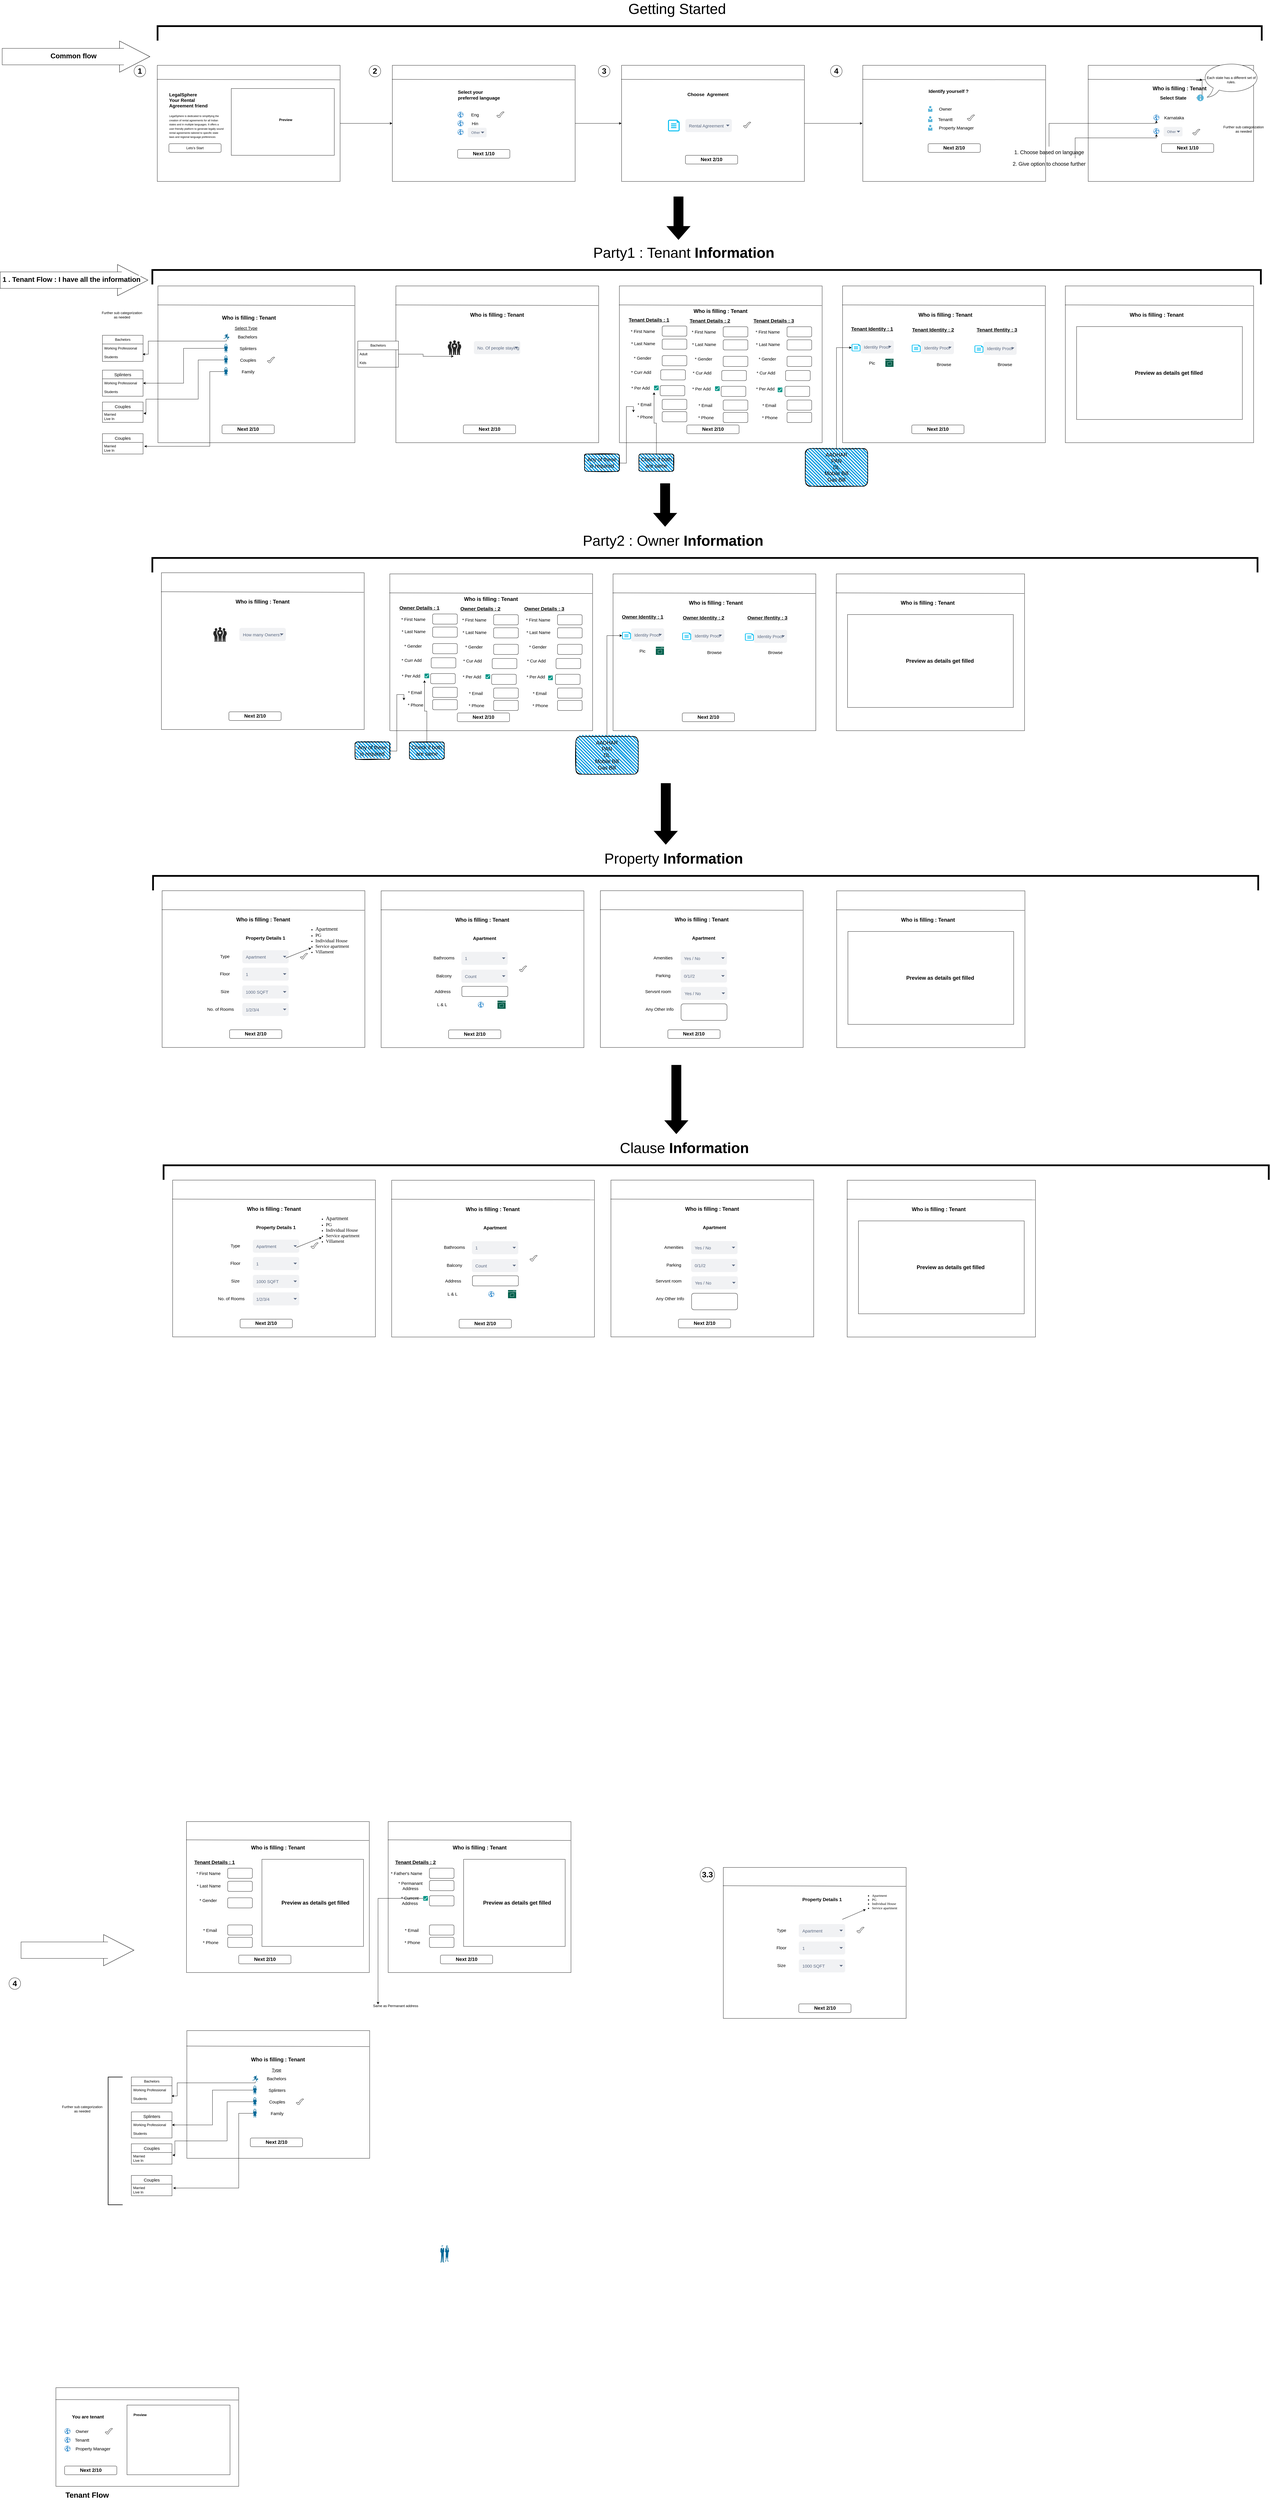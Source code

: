 <mxfile version="27.1.6">
  <diagram name="Page-1" id="4Ng_v5fxN6EOXuYMJMIh">
    <mxGraphModel dx="5165" dy="3915" grid="1" gridSize="10" guides="1" tooltips="1" connect="1" arrows="1" fold="1" page="1" pageScale="1" pageWidth="850" pageHeight="1100" math="0" shadow="0">
      <root>
        <mxCell id="0" />
        <mxCell id="1" parent="0" />
        <mxCell id="I9zTokaMYXYdYf4xdTNR-86" style="edgeStyle=orthogonalEdgeStyle;rounded=0;orthogonalLoop=1;jettySize=auto;html=1;entryX=0;entryY=0.5;entryDx=0;entryDy=0;" parent="1" source="aaV3_4VG9kTLFOAMbQMQ-1" target="aaV3_4VG9kTLFOAMbQMQ-10" edge="1">
          <mxGeometry relative="1" as="geometry" />
        </mxCell>
        <mxCell id="aaV3_4VG9kTLFOAMbQMQ-1" value="&lt;span&gt;&lt;/span&gt;" style="rounded=0;whiteSpace=wrap;html=1;" parent="1" vertex="1">
          <mxGeometry x="542" y="80" width="630" height="400" as="geometry" />
        </mxCell>
        <mxCell id="aaV3_4VG9kTLFOAMbQMQ-2" value="" style="endArrow=none;html=1;rounded=0;exitX=-0.002;exitY=0.121;exitDx=0;exitDy=0;entryX=0.998;entryY=0.125;entryDx=0;entryDy=0;entryPerimeter=0;exitPerimeter=0;" parent="1" source="aaV3_4VG9kTLFOAMbQMQ-1" target="aaV3_4VG9kTLFOAMbQMQ-1" edge="1">
          <mxGeometry width="50" height="50" relative="1" as="geometry">
            <mxPoint x="832" y="400" as="sourcePoint" />
            <mxPoint x="882" y="350" as="targetPoint" />
          </mxGeometry>
        </mxCell>
        <mxCell id="aaV3_4VG9kTLFOAMbQMQ-3" value="&lt;div style=&quot;text-align: left;&quot;&gt;&lt;span style=&quot;white-space-collapse: preserve; background-color: transparent; color: light-dark(rgb(0, 0, 0), rgb(255, 255, 255));&quot;&gt;&lt;font style=&quot;font-size: 16px;&quot;&gt;&lt;b&gt;LegalSphere&lt;/b&gt;&lt;/font&gt;&lt;/span&gt;&lt;/div&gt;&lt;span&gt;&lt;div style=&quot;text-align: left;&quot;&gt;&lt;span style=&quot;white-space-collapse: preserve; background-color: transparent; color: light-dark(rgb(0, 0, 0), rgb(255, 255, 255));&quot;&gt;&lt;font style=&quot;font-size: 16px;&quot;&gt;&lt;b&gt;Your Rental Agreement friend&lt;/b&gt;&lt;/font&gt;&lt;/span&gt;&lt;/div&gt;&lt;/span&gt;" style="text;html=1;align=center;verticalAlign=middle;whiteSpace=wrap;rounded=0;" parent="1" vertex="1">
          <mxGeometry x="582" y="160" width="140" height="80" as="geometry" />
        </mxCell>
        <mxCell id="aaV3_4VG9kTLFOAMbQMQ-5" value="&lt;b&gt;&amp;nbsp; &amp;nbsp; &amp;nbsp; Preview&lt;/b&gt;&lt;div&gt;&lt;br&gt;&lt;/div&gt;" style="rounded=0;whiteSpace=wrap;html=1;" parent="1" vertex="1">
          <mxGeometry x="797" y="160" width="355" height="230" as="geometry" />
        </mxCell>
        <mxCell id="aaV3_4VG9kTLFOAMbQMQ-6" value="&lt;div style=&quot;text-align: left;&quot;&gt;&lt;font style=&quot;font-size: 9px;&quot;&gt;&lt;span style=&quot;white-space-collapse: preserve;&quot;&gt;LegalSphere is dedicated to simplifying the creation of rental agreements for all Indian states and in multiple languages.&amp;nbsp;It offers a user-friendly platform to generate legally sound rental agreements tailored to specific state laws and regional language preferences&lt;/span&gt;&lt;/font&gt;&lt;/div&gt;" style="text;html=1;align=center;verticalAlign=middle;whiteSpace=wrap;rounded=0;" parent="1" vertex="1">
          <mxGeometry x="582" y="250" width="190" height="80" as="geometry" />
        </mxCell>
        <mxCell id="aaV3_4VG9kTLFOAMbQMQ-9" value="Lets&#39;s Start" style="rounded=1;whiteSpace=wrap;html=1;" parent="1" vertex="1">
          <mxGeometry x="582" y="350" width="180" height="30" as="geometry" />
        </mxCell>
        <mxCell id="I9zTokaMYXYdYf4xdTNR-87" style="edgeStyle=orthogonalEdgeStyle;rounded=0;orthogonalLoop=1;jettySize=auto;html=1;entryX=0;entryY=0.5;entryDx=0;entryDy=0;" parent="1" source="aaV3_4VG9kTLFOAMbQMQ-10" target="aaV3_4VG9kTLFOAMbQMQ-98" edge="1">
          <mxGeometry relative="1" as="geometry" />
        </mxCell>
        <mxCell id="aaV3_4VG9kTLFOAMbQMQ-10" value="&lt;span&gt;&lt;/span&gt;" style="rounded=0;whiteSpace=wrap;html=1;" parent="1" vertex="1">
          <mxGeometry x="1352" y="80" width="630" height="400" as="geometry" />
        </mxCell>
        <mxCell id="aaV3_4VG9kTLFOAMbQMQ-11" value="" style="endArrow=none;html=1;rounded=0;exitX=-0.002;exitY=0.121;exitDx=0;exitDy=0;entryX=0.998;entryY=0.125;entryDx=0;entryDy=0;entryPerimeter=0;exitPerimeter=0;" parent="1" source="aaV3_4VG9kTLFOAMbQMQ-10" target="aaV3_4VG9kTLFOAMbQMQ-10" edge="1">
          <mxGeometry width="50" height="50" relative="1" as="geometry">
            <mxPoint x="1672" y="570" as="sourcePoint" />
            <mxPoint x="1722" y="520" as="targetPoint" />
          </mxGeometry>
        </mxCell>
        <mxCell id="aaV3_4VG9kTLFOAMbQMQ-12" value="&lt;div style=&quot;text-align: left;&quot;&gt;&lt;span style=&quot;font-size: 16px; white-space-collapse: preserve;&quot;&gt;&lt;b&gt;Select your preferred language&lt;/b&gt;&lt;/span&gt;&lt;/div&gt;" style="text;html=1;align=center;verticalAlign=middle;whiteSpace=wrap;rounded=0;" parent="1" vertex="1">
          <mxGeometry x="1577" y="142" width="160" height="80" as="geometry" />
        </mxCell>
        <mxCell id="aaV3_4VG9kTLFOAMbQMQ-15" value="&lt;b&gt;&lt;font style=&quot;font-size: 17px;&quot;&gt;Next 1/10&lt;/font&gt;&lt;/b&gt;" style="rounded=1;whiteSpace=wrap;html=1;" parent="1" vertex="1">
          <mxGeometry x="1577" y="370" width="180" height="30" as="geometry" />
        </mxCell>
        <mxCell id="aaV3_4VG9kTLFOAMbQMQ-16" value="&lt;b&gt;&lt;font style=&quot;font-size: 27px;&quot;&gt;1&lt;/font&gt;&lt;/b&gt;" style="ellipse;whiteSpace=wrap;html=1;aspect=fixed;" parent="1" vertex="1">
          <mxGeometry x="462" y="80" width="40" height="40" as="geometry" />
        </mxCell>
        <mxCell id="aaV3_4VG9kTLFOAMbQMQ-17" value="&lt;b&gt;&lt;font style=&quot;font-size: 27px;&quot;&gt;2&lt;/font&gt;&lt;/b&gt;" style="ellipse;whiteSpace=wrap;html=1;aspect=fixed;" parent="1" vertex="1">
          <mxGeometry x="1272" y="80" width="40" height="40" as="geometry" />
        </mxCell>
        <mxCell id="aaV3_4VG9kTLFOAMbQMQ-18" value="" style="shadow=0;dashed=0;html=1;strokeColor=none;fillColor=#4495D1;labelPosition=center;verticalLabelPosition=bottom;verticalAlign=top;align=center;outlineConnect=0;shape=mxgraph.veeam.globe;" parent="1" vertex="1">
          <mxGeometry x="1577" y="240" width="20" height="20" as="geometry" />
        </mxCell>
        <mxCell id="aaV3_4VG9kTLFOAMbQMQ-21" value="&lt;font style=&quot;font-size: 15px;&quot;&gt;Eng&lt;/font&gt;" style="text;html=1;align=center;verticalAlign=middle;whiteSpace=wrap;rounded=0;" parent="1" vertex="1">
          <mxGeometry x="1607" y="235" width="60" height="30" as="geometry" />
        </mxCell>
        <mxCell id="aaV3_4VG9kTLFOAMbQMQ-22" value="" style="shadow=0;dashed=0;html=1;strokeColor=none;fillColor=#4495D1;labelPosition=center;verticalLabelPosition=bottom;verticalAlign=top;align=center;outlineConnect=0;shape=mxgraph.veeam.globe;" parent="1" vertex="1">
          <mxGeometry x="1577" y="270" width="20" height="20" as="geometry" />
        </mxCell>
        <mxCell id="aaV3_4VG9kTLFOAMbQMQ-23" value="&lt;font style=&quot;font-size: 15px;&quot;&gt;Hin&lt;/font&gt;" style="text;html=1;align=center;verticalAlign=middle;whiteSpace=wrap;rounded=0;" parent="1" vertex="1">
          <mxGeometry x="1607" y="265" width="60" height="30" as="geometry" />
        </mxCell>
        <mxCell id="aaV3_4VG9kTLFOAMbQMQ-24" value="" style="shadow=0;dashed=0;html=1;strokeColor=none;fillColor=#4495D1;labelPosition=center;verticalLabelPosition=bottom;verticalAlign=top;align=center;outlineConnect=0;shape=mxgraph.veeam.globe;" parent="1" vertex="1">
          <mxGeometry x="1577" y="300" width="20" height="20" as="geometry" />
        </mxCell>
        <mxCell id="aaV3_4VG9kTLFOAMbQMQ-34" value="Other" style="rounded=1;fillColor=#F1F2F4;strokeColor=none;html=1;whiteSpace=wrap;fontColor=#596780;align=left;fontSize=12;spacingLeft=10;sketch=0;" parent="1" vertex="1">
          <mxGeometry x="1612" y="295" width="65" height="33" as="geometry" />
        </mxCell>
        <mxCell id="aaV3_4VG9kTLFOAMbQMQ-35" value="" style="shape=triangle;direction=south;fillColor=#596780;strokeColor=none;html=1;sketch=0;" parent="aaV3_4VG9kTLFOAMbQMQ-34" vertex="1">
          <mxGeometry x="1" y="0.5" width="12" height="6" relative="1" as="geometry">
            <mxPoint x="-20" y="-3" as="offset" />
          </mxGeometry>
        </mxCell>
        <mxCell id="aaV3_4VG9kTLFOAMbQMQ-36" value="&lt;span&gt;&lt;/span&gt;" style="rounded=0;whiteSpace=wrap;html=1;" parent="1" vertex="1">
          <mxGeometry x="2973.26" y="80" width="630" height="400" as="geometry" />
        </mxCell>
        <mxCell id="aaV3_4VG9kTLFOAMbQMQ-37" value="" style="endArrow=none;html=1;rounded=0;exitX=-0.002;exitY=0.121;exitDx=0;exitDy=0;entryX=0.998;entryY=0.125;entryDx=0;entryDy=0;entryPerimeter=0;exitPerimeter=0;" parent="1" source="aaV3_4VG9kTLFOAMbQMQ-36" target="aaV3_4VG9kTLFOAMbQMQ-36" edge="1">
          <mxGeometry width="50" height="50" relative="1" as="geometry">
            <mxPoint x="3293.26" y="550" as="sourcePoint" />
            <mxPoint x="3343.26" y="500" as="targetPoint" />
          </mxGeometry>
        </mxCell>
        <mxCell id="aaV3_4VG9kTLFOAMbQMQ-38" value="&lt;div style=&quot;&quot;&gt;&lt;span style=&quot;font-size: 16px; white-space-collapse: preserve;&quot;&gt;&lt;b&gt;Identify yourself ?&lt;/b&gt;&lt;/span&gt;&lt;/div&gt;" style="text;html=1;align=left;verticalAlign=middle;whiteSpace=wrap;rounded=0;" parent="1" vertex="1">
          <mxGeometry x="3198.26" y="129" width="160" height="80" as="geometry" />
        </mxCell>
        <mxCell id="aaV3_4VG9kTLFOAMbQMQ-41" value="&lt;b&gt;&lt;font style=&quot;font-size: 27px;&quot;&gt;3&lt;/font&gt;&lt;/b&gt;" style="ellipse;whiteSpace=wrap;html=1;aspect=fixed;" parent="1" vertex="1">
          <mxGeometry x="2062" y="80" width="40" height="40" as="geometry" />
        </mxCell>
        <mxCell id="aaV3_4VG9kTLFOAMbQMQ-43" value="&lt;font style=&quot;font-size: 15px;&quot;&gt;Owner&lt;/font&gt;" style="text;html=1;align=center;verticalAlign=middle;whiteSpace=wrap;rounded=0;" parent="1" vertex="1">
          <mxGeometry x="3228.26" y="215" width="60" height="30" as="geometry" />
        </mxCell>
        <mxCell id="aaV3_4VG9kTLFOAMbQMQ-45" value="&lt;font style=&quot;font-size: 15px;&quot;&gt;Tenantt&lt;/font&gt;" style="text;html=1;align=center;verticalAlign=middle;whiteSpace=wrap;rounded=0;" parent="1" vertex="1">
          <mxGeometry x="3228.26" y="250.5" width="60" height="30" as="geometry" />
        </mxCell>
        <mxCell id="aaV3_4VG9kTLFOAMbQMQ-49" value="&lt;font style=&quot;font-size: 15px;&quot;&gt;Property Manager&lt;/font&gt;" style="text;html=1;align=center;verticalAlign=middle;whiteSpace=wrap;rounded=0;" parent="1" vertex="1">
          <mxGeometry x="3233.26" y="280" width="125" height="30" as="geometry" />
        </mxCell>
        <mxCell id="aaV3_4VG9kTLFOAMbQMQ-50" value="&lt;b&gt;&lt;font style=&quot;font-size: 17px;&quot;&gt;Next 2/10&lt;/font&gt;&lt;/b&gt;" style="rounded=1;whiteSpace=wrap;html=1;" parent="1" vertex="1">
          <mxGeometry x="3198.26" y="350" width="180" height="30" as="geometry" />
        </mxCell>
        <mxCell id="aaV3_4VG9kTLFOAMbQMQ-51" value="" style="verticalLabelPosition=bottom;verticalAlign=top;html=1;shape=mxgraph.basic.tick" parent="1" vertex="1">
          <mxGeometry x="1712" y="240" width="25" height="20" as="geometry" />
        </mxCell>
        <mxCell id="aaV3_4VG9kTLFOAMbQMQ-52" value="" style="verticalLabelPosition=bottom;verticalAlign=top;html=1;shape=mxgraph.basic.tick" parent="1" vertex="1">
          <mxGeometry x="3333.26" y="250.5" width="25" height="20" as="geometry" />
        </mxCell>
        <mxCell id="aaV3_4VG9kTLFOAMbQMQ-53" value="&lt;span&gt;&lt;/span&gt;" style="rounded=0;whiteSpace=wrap;html=1;" parent="1" vertex="1">
          <mxGeometry x="642.63" y="6130" width="630" height="520" as="geometry" />
        </mxCell>
        <mxCell id="aaV3_4VG9kTLFOAMbQMQ-54" value="" style="endArrow=none;html=1;rounded=0;exitX=-0.002;exitY=0.121;exitDx=0;exitDy=0;entryX=0.998;entryY=0.125;entryDx=0;entryDy=0;entryPerimeter=0;exitPerimeter=0;" parent="1" source="aaV3_4VG9kTLFOAMbQMQ-53" target="aaV3_4VG9kTLFOAMbQMQ-53" edge="1">
          <mxGeometry width="50" height="50" relative="1" as="geometry">
            <mxPoint x="932.63" y="6700" as="sourcePoint" />
            <mxPoint x="982.63" y="6650" as="targetPoint" />
          </mxGeometry>
        </mxCell>
        <mxCell id="aaV3_4VG9kTLFOAMbQMQ-55" value="&lt;div style=&quot;text-align: left;&quot;&gt;&lt;span style=&quot;white-space-collapse: preserve;&quot;&gt;&lt;b style=&quot;&quot;&gt;&lt;font style=&quot;font-size: 18px;&quot;&gt;Who is filling : Tenant&lt;/font&gt;&lt;/b&gt;&lt;/span&gt;&lt;/div&gt;" style="text;html=1;align=center;verticalAlign=middle;whiteSpace=wrap;rounded=0;" parent="1" vertex="1">
          <mxGeometry x="847.63" y="6200" width="220" height="39.5" as="geometry" />
        </mxCell>
        <mxCell id="aaV3_4VG9kTLFOAMbQMQ-59" value="&lt;span style=&quot;font-size: 15px;&quot;&gt;* First Name&lt;/span&gt;" style="text;html=1;align=center;verticalAlign=middle;whiteSpace=wrap;rounded=0;" parent="1" vertex="1">
          <mxGeometry x="672.63" y="6293" width="91" height="30" as="geometry" />
        </mxCell>
        <mxCell id="aaV3_4VG9kTLFOAMbQMQ-64" value="&lt;b&gt;&lt;font style=&quot;font-size: 17px;&quot;&gt;Next 2/10&lt;/font&gt;&lt;/b&gt;" style="rounded=1;whiteSpace=wrap;html=1;" parent="1" vertex="1">
          <mxGeometry x="822.63" y="6590" width="180" height="30" as="geometry" />
        </mxCell>
        <mxCell id="aaV3_4VG9kTLFOAMbQMQ-66" value="&lt;span&gt;&lt;/span&gt;" style="rounded=0;whiteSpace=wrap;html=1;" parent="1" vertex="1">
          <mxGeometry x="192.63" y="8080" width="630" height="340" as="geometry" />
        </mxCell>
        <mxCell id="aaV3_4VG9kTLFOAMbQMQ-67" value="" style="endArrow=none;html=1;rounded=0;exitX=-0.002;exitY=0.121;exitDx=0;exitDy=0;entryX=0.998;entryY=0.125;entryDx=0;entryDy=0;entryPerimeter=0;exitPerimeter=0;" parent="1" source="aaV3_4VG9kTLFOAMbQMQ-66" target="aaV3_4VG9kTLFOAMbQMQ-66" edge="1">
          <mxGeometry width="50" height="50" relative="1" as="geometry">
            <mxPoint x="512.63" y="8550" as="sourcePoint" />
            <mxPoint x="562.63" y="8500" as="targetPoint" />
          </mxGeometry>
        </mxCell>
        <mxCell id="aaV3_4VG9kTLFOAMbQMQ-68" value="&lt;div style=&quot;text-align: left;&quot;&gt;&lt;span style=&quot;font-size: 16px; white-space-collapse: preserve;&quot;&gt;&lt;b&gt;You are tenant&lt;/b&gt;&lt;/span&gt;&lt;/div&gt;" style="text;html=1;align=center;verticalAlign=middle;whiteSpace=wrap;rounded=0;" parent="1" vertex="1">
          <mxGeometry x="222.63" y="8140" width="160" height="80" as="geometry" />
        </mxCell>
        <mxCell id="aaV3_4VG9kTLFOAMbQMQ-69" value="&lt;b&gt;&amp;nbsp; &amp;nbsp; &amp;nbsp; Preview&lt;/b&gt;&lt;div&gt;&lt;br&gt;&lt;/div&gt;&lt;div&gt;&lt;br&gt;&lt;/div&gt;&lt;div&gt;&lt;br&gt;&lt;/div&gt;&lt;div&gt;&lt;br&gt;&lt;/div&gt;&lt;div&gt;&lt;br&gt;&lt;/div&gt;&lt;div&gt;&lt;br&gt;&lt;/div&gt;&lt;div&gt;&lt;br&gt;&lt;/div&gt;&lt;div&gt;&lt;br&gt;&lt;/div&gt;&lt;div&gt;&lt;br&gt;&lt;/div&gt;&lt;div&gt;&lt;br&gt;&lt;/div&gt;&lt;div&gt;&lt;br&gt;&lt;/div&gt;&lt;div&gt;&lt;br&gt;&lt;/div&gt;" style="rounded=0;whiteSpace=wrap;html=1;align=left;" parent="1" vertex="1">
          <mxGeometry x="437.63" y="8140" width="355" height="240" as="geometry" />
        </mxCell>
        <mxCell id="aaV3_4VG9kTLFOAMbQMQ-70" value="&lt;b&gt;&lt;font style=&quot;font-size: 27px;&quot;&gt;4&lt;/font&gt;&lt;/b&gt;" style="ellipse;whiteSpace=wrap;html=1;aspect=fixed;" parent="1" vertex="1">
          <mxGeometry x="31" y="6668" width="40" height="40" as="geometry" />
        </mxCell>
        <mxCell id="aaV3_4VG9kTLFOAMbQMQ-71" value="" style="shadow=0;dashed=0;html=1;strokeColor=none;fillColor=#4495D1;labelPosition=center;verticalLabelPosition=bottom;verticalAlign=top;align=center;outlineConnect=0;shape=mxgraph.veeam.globe;" parent="1" vertex="1">
          <mxGeometry x="222.63" y="8220" width="20" height="20" as="geometry" />
        </mxCell>
        <mxCell id="aaV3_4VG9kTLFOAMbQMQ-72" value="&lt;font style=&quot;font-size: 15px;&quot;&gt;Owner&lt;/font&gt;" style="text;html=1;align=center;verticalAlign=middle;whiteSpace=wrap;rounded=0;" parent="1" vertex="1">
          <mxGeometry x="252.63" y="8215" width="60" height="30" as="geometry" />
        </mxCell>
        <mxCell id="aaV3_4VG9kTLFOAMbQMQ-73" value="" style="shadow=0;dashed=0;html=1;strokeColor=none;fillColor=#4495D1;labelPosition=center;verticalLabelPosition=bottom;verticalAlign=top;align=center;outlineConnect=0;shape=mxgraph.veeam.globe;" parent="1" vertex="1">
          <mxGeometry x="222.63" y="8250" width="20" height="20" as="geometry" />
        </mxCell>
        <mxCell id="aaV3_4VG9kTLFOAMbQMQ-74" value="&lt;font style=&quot;font-size: 15px;&quot;&gt;Tenantt&lt;/font&gt;" style="text;html=1;align=center;verticalAlign=middle;whiteSpace=wrap;rounded=0;" parent="1" vertex="1">
          <mxGeometry x="252.63" y="8245" width="60" height="30" as="geometry" />
        </mxCell>
        <mxCell id="aaV3_4VG9kTLFOAMbQMQ-75" value="" style="shadow=0;dashed=0;html=1;strokeColor=none;fillColor=#4495D1;labelPosition=center;verticalLabelPosition=bottom;verticalAlign=top;align=center;outlineConnect=0;shape=mxgraph.veeam.globe;" parent="1" vertex="1">
          <mxGeometry x="222.63" y="8280" width="20" height="20" as="geometry" />
        </mxCell>
        <mxCell id="aaV3_4VG9kTLFOAMbQMQ-76" value="&lt;font style=&quot;font-size: 15px;&quot;&gt;Property Manager&lt;/font&gt;" style="text;html=1;align=center;verticalAlign=middle;whiteSpace=wrap;rounded=0;" parent="1" vertex="1">
          <mxGeometry x="257.63" y="8275" width="125" height="30" as="geometry" />
        </mxCell>
        <mxCell id="aaV3_4VG9kTLFOAMbQMQ-77" value="&lt;b&gt;&lt;font style=&quot;font-size: 17px;&quot;&gt;Next 2/10&lt;/font&gt;&lt;/b&gt;" style="rounded=1;whiteSpace=wrap;html=1;" parent="1" vertex="1">
          <mxGeometry x="222.63" y="8350" width="180" height="30" as="geometry" />
        </mxCell>
        <mxCell id="aaV3_4VG9kTLFOAMbQMQ-78" value="" style="verticalLabelPosition=bottom;verticalAlign=top;html=1;shape=mxgraph.basic.tick" parent="1" vertex="1">
          <mxGeometry x="362.63" y="8220" width="25" height="20" as="geometry" />
        </mxCell>
        <mxCell id="aaV3_4VG9kTLFOAMbQMQ-79" value="" style="rounded=1;whiteSpace=wrap;html=1;" parent="1" vertex="1">
          <mxGeometry x="784.63" y="6290.5" width="85" height="35" as="geometry" />
        </mxCell>
        <mxCell id="aaV3_4VG9kTLFOAMbQMQ-80" value="&lt;span style=&quot;font-size: 15px;&quot;&gt;* Last Name&lt;/span&gt;" style="text;html=1;align=center;verticalAlign=middle;whiteSpace=wrap;rounded=0;" parent="1" vertex="1">
          <mxGeometry x="672.63" y="6335.5" width="93" height="30" as="geometry" />
        </mxCell>
        <mxCell id="aaV3_4VG9kTLFOAMbQMQ-81" value="" style="rounded=1;whiteSpace=wrap;html=1;" parent="1" vertex="1">
          <mxGeometry x="784.63" y="6335.5" width="85" height="35" as="geometry" />
        </mxCell>
        <mxCell id="aaV3_4VG9kTLFOAMbQMQ-91" value="&lt;span style=&quot;font-size: 15px;&quot;&gt;* Email&lt;/span&gt;" style="text;html=1;align=center;verticalAlign=middle;whiteSpace=wrap;rounded=0;" parent="1" vertex="1">
          <mxGeometry x="683.63" y="6488.5" width="80" height="30" as="geometry" />
        </mxCell>
        <mxCell id="aaV3_4VG9kTLFOAMbQMQ-92" value="" style="rounded=1;whiteSpace=wrap;html=1;" parent="1" vertex="1">
          <mxGeometry x="784.63" y="6486" width="85" height="35" as="geometry" />
        </mxCell>
        <mxCell id="aaV3_4VG9kTLFOAMbQMQ-93" value="&lt;span style=&quot;font-size: 15px;&quot;&gt;* Phone&lt;/span&gt;" style="text;html=1;align=center;verticalAlign=middle;whiteSpace=wrap;rounded=0;" parent="1" vertex="1">
          <mxGeometry x="685.63" y="6531" width="80" height="30" as="geometry" />
        </mxCell>
        <mxCell id="aaV3_4VG9kTLFOAMbQMQ-94" value="" style="rounded=1;whiteSpace=wrap;html=1;" parent="1" vertex="1">
          <mxGeometry x="784.63" y="6528.5" width="85" height="35" as="geometry" />
        </mxCell>
        <mxCell id="I9zTokaMYXYdYf4xdTNR-88" style="edgeStyle=orthogonalEdgeStyle;rounded=0;orthogonalLoop=1;jettySize=auto;html=1;" parent="1" source="aaV3_4VG9kTLFOAMbQMQ-98" edge="1">
          <mxGeometry relative="1" as="geometry">
            <mxPoint x="2972" y="280" as="targetPoint" />
          </mxGeometry>
        </mxCell>
        <mxCell id="aaV3_4VG9kTLFOAMbQMQ-98" value="&lt;span&gt;&lt;/span&gt;" style="rounded=0;whiteSpace=wrap;html=1;" parent="1" vertex="1">
          <mxGeometry x="2142" y="80" width="630" height="400" as="geometry" />
        </mxCell>
        <mxCell id="aaV3_4VG9kTLFOAMbQMQ-99" value="" style="endArrow=none;html=1;rounded=0;exitX=-0.002;exitY=0.121;exitDx=0;exitDy=0;entryX=0.998;entryY=0.125;entryDx=0;entryDy=0;entryPerimeter=0;exitPerimeter=0;" parent="1" source="aaV3_4VG9kTLFOAMbQMQ-98" target="aaV3_4VG9kTLFOAMbQMQ-98" edge="1">
          <mxGeometry width="50" height="50" relative="1" as="geometry">
            <mxPoint x="2402" y="1369" as="sourcePoint" />
            <mxPoint x="2452" y="1319" as="targetPoint" />
          </mxGeometry>
        </mxCell>
        <mxCell id="aaV3_4VG9kTLFOAMbQMQ-100" value="&lt;div style=&quot;text-align: left;&quot;&gt;&lt;span style=&quot;font-size: 16px; white-space-collapse: preserve;&quot;&gt;&lt;b&gt;Choose  Agrement &lt;/b&gt;&lt;/span&gt;&lt;/div&gt;" style="text;html=1;align=center;verticalAlign=middle;whiteSpace=wrap;rounded=0;" parent="1" vertex="1">
          <mxGeometry x="2362" y="140" width="160" height="80" as="geometry" />
        </mxCell>
        <mxCell id="aaV3_4VG9kTLFOAMbQMQ-108" value="&lt;font style=&quot;font-size: 15px;&quot;&gt;Rental Agreement&amp;nbsp;&lt;/font&gt;" style="rounded=1;fillColor=#F1F2F4;strokeColor=none;html=1;whiteSpace=wrap;fontColor=#596780;align=left;fontSize=12;spacingLeft=10;sketch=0;" parent="1" vertex="1">
          <mxGeometry x="2362" y="265" width="160" height="45" as="geometry" />
        </mxCell>
        <mxCell id="aaV3_4VG9kTLFOAMbQMQ-109" value="" style="shape=triangle;direction=south;fillColor=#596780;strokeColor=none;html=1;sketch=0;" parent="aaV3_4VG9kTLFOAMbQMQ-108" vertex="1">
          <mxGeometry x="1" y="0.5" width="12" height="6" relative="1" as="geometry">
            <mxPoint x="-20" y="-3" as="offset" />
          </mxGeometry>
        </mxCell>
        <mxCell id="aaV3_4VG9kTLFOAMbQMQ-110" value="" style="verticalLabelPosition=bottom;verticalAlign=top;html=1;shape=mxgraph.basic.tick" parent="1" vertex="1">
          <mxGeometry x="2562" y="275.5" width="25" height="20" as="geometry" />
        </mxCell>
        <mxCell id="aaV3_4VG9kTLFOAMbQMQ-112" value="&lt;b&gt;&lt;font style=&quot;font-size: 17px;&quot;&gt;Next 2/10&lt;/font&gt;&lt;/b&gt;" style="rounded=1;whiteSpace=wrap;html=1;" parent="1" vertex="1">
          <mxGeometry x="2362" y="390" width="180" height="30" as="geometry" />
        </mxCell>
        <mxCell id="aaV3_4VG9kTLFOAMbQMQ-116" value="" style="shape=flexArrow;endArrow=classic;html=1;rounded=0;endWidth=50;endSize=34.55;width=56.667;" parent="1" edge="1">
          <mxGeometry width="50" height="50" relative="1" as="geometry">
            <mxPoint y="820" as="sourcePoint" />
            <mxPoint x="510" y="820" as="targetPoint" />
            <Array as="points">
              <mxPoint x="420" y="820" />
            </Array>
          </mxGeometry>
        </mxCell>
        <mxCell id="aaV3_4VG9kTLFOAMbQMQ-117" value="&lt;font style=&quot;font-size: 24px;&quot;&gt;&lt;b style=&quot;&quot;&gt;1 . Tenant Flow : I have all the information&lt;/b&gt;&lt;/font&gt;" style="edgeLabel;html=1;align=center;verticalAlign=middle;resizable=0;points=[];" parent="aaV3_4VG9kTLFOAMbQMQ-116" vertex="1" connectable="0">
          <mxGeometry x="-0.256" y="2" relative="1" as="geometry">
            <mxPoint x="56" as="offset" />
          </mxGeometry>
        </mxCell>
        <mxCell id="aaV3_4VG9kTLFOAMbQMQ-118" value="&lt;span&gt;&lt;/span&gt;" style="rounded=0;whiteSpace=wrap;html=1;" parent="1" vertex="1">
          <mxGeometry x="2492.63" y="6288" width="630" height="520" as="geometry" />
        </mxCell>
        <mxCell id="aaV3_4VG9kTLFOAMbQMQ-119" value="" style="endArrow=none;html=1;rounded=0;exitX=-0.002;exitY=0.121;exitDx=0;exitDy=0;entryX=0.998;entryY=0.125;entryDx=0;entryDy=0;entryPerimeter=0;exitPerimeter=0;" parent="1" source="aaV3_4VG9kTLFOAMbQMQ-118" target="aaV3_4VG9kTLFOAMbQMQ-118" edge="1">
          <mxGeometry width="50" height="50" relative="1" as="geometry">
            <mxPoint x="2812.63" y="6758" as="sourcePoint" />
            <mxPoint x="2862.63" y="6708" as="targetPoint" />
          </mxGeometry>
        </mxCell>
        <mxCell id="aaV3_4VG9kTLFOAMbQMQ-120" value="&lt;div style=&quot;text-align: left;&quot;&gt;&lt;span style=&quot;font-size: 16px; white-space-collapse: preserve;&quot;&gt;&lt;b&gt;Property Details 1&lt;/b&gt;&lt;/span&gt;&lt;/div&gt;" style="text;html=1;align=center;verticalAlign=middle;whiteSpace=wrap;rounded=0;" parent="1" vertex="1">
          <mxGeometry x="2752.63" y="6358" width="160" height="80" as="geometry" />
        </mxCell>
        <mxCell id="aaV3_4VG9kTLFOAMbQMQ-121" value="&lt;b&gt;&lt;font style=&quot;font-size: 27px;&quot;&gt;3.3&lt;/font&gt;&lt;/b&gt;" style="ellipse;whiteSpace=wrap;html=1;aspect=fixed;" parent="1" vertex="1">
          <mxGeometry x="2412.63" y="6288" width="50" height="50" as="geometry" />
        </mxCell>
        <mxCell id="aaV3_4VG9kTLFOAMbQMQ-123" value="&lt;span style=&quot;font-size: 15px;&quot;&gt;Apartment&lt;/span&gt;" style="rounded=1;fillColor=#F1F2F4;strokeColor=none;html=1;whiteSpace=wrap;fontColor=#596780;align=left;fontSize=12;spacingLeft=10;sketch=0;" parent="1" vertex="1">
          <mxGeometry x="2752.63" y="6483" width="160" height="45" as="geometry" />
        </mxCell>
        <mxCell id="aaV3_4VG9kTLFOAMbQMQ-124" value="" style="shape=triangle;direction=south;fillColor=#596780;strokeColor=none;html=1;sketch=0;" parent="aaV3_4VG9kTLFOAMbQMQ-123" vertex="1">
          <mxGeometry x="1" y="0.5" width="12" height="6" relative="1" as="geometry">
            <mxPoint x="-20" y="-3" as="offset" />
          </mxGeometry>
        </mxCell>
        <mxCell id="aaV3_4VG9kTLFOAMbQMQ-125" value="" style="verticalLabelPosition=bottom;verticalAlign=top;html=1;shape=mxgraph.basic.tick" parent="1" vertex="1">
          <mxGeometry x="2952.63" y="6493.5" width="25" height="20" as="geometry" />
        </mxCell>
        <mxCell id="aaV3_4VG9kTLFOAMbQMQ-126" value="&lt;b&gt;&lt;font style=&quot;font-size: 17px;&quot;&gt;Next 2/10&lt;/font&gt;&lt;/b&gt;" style="rounded=1;whiteSpace=wrap;html=1;" parent="1" vertex="1">
          <mxGeometry x="2752.63" y="6758" width="180" height="30" as="geometry" />
        </mxCell>
        <mxCell id="aaV3_4VG9kTLFOAMbQMQ-128" value="&lt;span style=&quot;font-size: 15px;&quot;&gt;Type&lt;/span&gt;" style="text;html=1;align=center;verticalAlign=middle;whiteSpace=wrap;rounded=0;" parent="1" vertex="1">
          <mxGeometry x="2652.63" y="6488.5" width="80" height="30" as="geometry" />
        </mxCell>
        <mxCell id="aaV3_4VG9kTLFOAMbQMQ-130" value="&lt;ul&gt;&lt;li&gt;&lt;font face=&quot;Lucida Console&quot;&gt;Apartment&lt;/font&gt;&lt;/li&gt;&lt;li&gt;&lt;font face=&quot;Lucida Console&quot;&gt;PG&lt;/font&gt;&lt;/li&gt;&lt;li&gt;&lt;font face=&quot;Lucida Console&quot;&gt;Individual House&lt;/font&gt;&lt;/li&gt;&lt;li&gt;&lt;font face=&quot;Lucida Console&quot;&gt;Service apartment&lt;/font&gt;&lt;/li&gt;&lt;/ul&gt;&lt;div&gt;&lt;br&gt;&lt;/div&gt;" style="text;html=1;align=left;verticalAlign=middle;whiteSpace=wrap;rounded=0;" parent="1" vertex="1">
          <mxGeometry x="2962.63" y="6398" width="140" height="30" as="geometry" />
        </mxCell>
        <mxCell id="aaV3_4VG9kTLFOAMbQMQ-134" value="" style="endArrow=classic;html=1;rounded=0;entryX=0.148;entryY=1.144;entryDx=0;entryDy=0;entryPerimeter=0;" parent="1" target="aaV3_4VG9kTLFOAMbQMQ-130" edge="1">
          <mxGeometry width="50" height="50" relative="1" as="geometry">
            <mxPoint x="2902.63" y="6467" as="sourcePoint" />
            <mxPoint x="2952.63" y="6417" as="targetPoint" />
          </mxGeometry>
        </mxCell>
        <mxCell id="aaV3_4VG9kTLFOAMbQMQ-135" value="&lt;span style=&quot;font-size: 15px;&quot;&gt;1&lt;/span&gt;" style="rounded=1;fillColor=#F1F2F4;strokeColor=none;html=1;whiteSpace=wrap;fontColor=#596780;align=left;fontSize=12;spacingLeft=10;sketch=0;" parent="1" vertex="1">
          <mxGeometry x="2752.63" y="6543" width="160" height="45" as="geometry" />
        </mxCell>
        <mxCell id="aaV3_4VG9kTLFOAMbQMQ-136" value="" style="shape=triangle;direction=south;fillColor=#596780;strokeColor=none;html=1;sketch=0;" parent="aaV3_4VG9kTLFOAMbQMQ-135" vertex="1">
          <mxGeometry x="1" y="0.5" width="12" height="6" relative="1" as="geometry">
            <mxPoint x="-20" y="-3" as="offset" />
          </mxGeometry>
        </mxCell>
        <mxCell id="aaV3_4VG9kTLFOAMbQMQ-137" value="&lt;span style=&quot;font-size: 15px;&quot;&gt;Floor&lt;/span&gt;" style="text;html=1;align=center;verticalAlign=middle;whiteSpace=wrap;rounded=0;" parent="1" vertex="1">
          <mxGeometry x="2652.63" y="6548.5" width="80" height="30" as="geometry" />
        </mxCell>
        <mxCell id="aaV3_4VG9kTLFOAMbQMQ-138" value="&lt;span style=&quot;font-size: 15px;&quot;&gt;1000 SQFT&lt;/span&gt;" style="rounded=1;fillColor=#F1F2F4;strokeColor=none;html=1;whiteSpace=wrap;fontColor=#596780;align=left;fontSize=12;spacingLeft=10;sketch=0;" parent="1" vertex="1">
          <mxGeometry x="2752.63" y="6604.5" width="160" height="45" as="geometry" />
        </mxCell>
        <mxCell id="aaV3_4VG9kTLFOAMbQMQ-139" value="" style="shape=triangle;direction=south;fillColor=#596780;strokeColor=none;html=1;sketch=0;" parent="aaV3_4VG9kTLFOAMbQMQ-138" vertex="1">
          <mxGeometry x="1" y="0.5" width="12" height="6" relative="1" as="geometry">
            <mxPoint x="-20" y="-3" as="offset" />
          </mxGeometry>
        </mxCell>
        <mxCell id="aaV3_4VG9kTLFOAMbQMQ-140" value="&lt;span style=&quot;font-size: 15px;&quot;&gt;Size&lt;/span&gt;" style="text;html=1;align=center;verticalAlign=middle;whiteSpace=wrap;rounded=0;" parent="1" vertex="1">
          <mxGeometry x="2652.63" y="6610" width="80" height="30" as="geometry" />
        </mxCell>
        <mxCell id="aaV3_4VG9kTLFOAMbQMQ-145" value="&lt;b&gt;&lt;font style=&quot;font-size: 27px;&quot;&gt;4&lt;/font&gt;&lt;/b&gt;" style="ellipse;whiteSpace=wrap;html=1;aspect=fixed;" parent="1" vertex="1">
          <mxGeometry x="2862" y="80" width="40" height="40" as="geometry" />
        </mxCell>
        <mxCell id="aaV3_4VG9kTLFOAMbQMQ-146" value="&lt;b&gt;&lt;font style=&quot;font-size: 18px;&quot;&gt;&amp;nbsp; &amp;nbsp; &amp;nbsp; &amp;nbsp; &amp;nbsp; &amp;nbsp; &amp;nbsp;Preview as details get filled&lt;/font&gt;&lt;/b&gt;" style="rounded=0;whiteSpace=wrap;html=1;align=left;" parent="1" vertex="1">
          <mxGeometry x="902.63" y="6260" width="350" height="300" as="geometry" />
        </mxCell>
        <mxCell id="aaV3_4VG9kTLFOAMbQMQ-162" value="" style="verticalLabelPosition=bottom;html=1;verticalAlign=top;align=center;strokeColor=none;fillColor=#00BEF2;shape=mxgraph.azure.file;pointerEvents=1;" parent="1" vertex="1">
          <mxGeometry x="2302" y="267.5" width="40" height="40" as="geometry" />
        </mxCell>
        <mxCell id="aaV3_4VG9kTLFOAMbQMQ-164" value="&lt;span style=&quot;font-size: 15px;&quot;&gt;* Gender&lt;/span&gt;" style="text;html=1;align=center;verticalAlign=middle;whiteSpace=wrap;rounded=0;" parent="1" vertex="1">
          <mxGeometry x="670.63" y="6385.5" width="93" height="30" as="geometry" />
        </mxCell>
        <mxCell id="aaV3_4VG9kTLFOAMbQMQ-166" value="&lt;span style=&quot;white-space-collapse: preserve;&quot;&gt;&lt;font style=&quot;font-size: 17px;&quot;&gt;&lt;u style=&quot;&quot;&gt;&lt;b style=&quot;&quot;&gt;Tenant Details : 1&lt;/b&gt;&lt;/u&gt;&lt;/font&gt;&lt;/span&gt;" style="text;html=1;align=center;verticalAlign=middle;whiteSpace=wrap;rounded=0;" parent="1" vertex="1">
          <mxGeometry x="665.63" y="6251" width="147" height="39.5" as="geometry" />
        </mxCell>
        <mxCell id="aaV3_4VG9kTLFOAMbQMQ-170" value="Same as Permanant address" style="text;html=1;align=center;verticalAlign=middle;resizable=0;points=[];autosize=1;strokeColor=none;fillColor=none;" parent="1" vertex="1">
          <mxGeometry x="1272.63" y="6750" width="180" height="30" as="geometry" />
        </mxCell>
        <mxCell id="aaV3_4VG9kTLFOAMbQMQ-172" value="&lt;span&gt;&lt;/span&gt;" style="rounded=0;whiteSpace=wrap;html=1;" parent="1" vertex="1">
          <mxGeometry x="1337.63" y="6130" width="630" height="520" as="geometry" />
        </mxCell>
        <mxCell id="aaV3_4VG9kTLFOAMbQMQ-173" value="" style="endArrow=none;html=1;rounded=0;exitX=-0.002;exitY=0.121;exitDx=0;exitDy=0;entryX=0.998;entryY=0.125;entryDx=0;entryDy=0;entryPerimeter=0;exitPerimeter=0;" parent="1" source="aaV3_4VG9kTLFOAMbQMQ-172" target="aaV3_4VG9kTLFOAMbQMQ-172" edge="1">
          <mxGeometry width="50" height="50" relative="1" as="geometry">
            <mxPoint x="1627.63" y="6700" as="sourcePoint" />
            <mxPoint x="1677.63" y="6650" as="targetPoint" />
          </mxGeometry>
        </mxCell>
        <mxCell id="aaV3_4VG9kTLFOAMbQMQ-174" value="&lt;div style=&quot;text-align: left;&quot;&gt;&lt;span style=&quot;white-space-collapse: preserve;&quot;&gt;&lt;b style=&quot;&quot;&gt;&lt;font style=&quot;font-size: 18px;&quot;&gt;Who is filling : Tenant&lt;/font&gt;&lt;/b&gt;&lt;/span&gt;&lt;/div&gt;" style="text;html=1;align=center;verticalAlign=middle;whiteSpace=wrap;rounded=0;" parent="1" vertex="1">
          <mxGeometry x="1542.63" y="6200" width="220" height="39.5" as="geometry" />
        </mxCell>
        <mxCell id="aaV3_4VG9kTLFOAMbQMQ-175" value="&lt;span style=&quot;font-size: 15px;&quot;&gt;* Father&#39;s Name&lt;/span&gt;" style="text;html=1;align=center;verticalAlign=middle;whiteSpace=wrap;rounded=0;" parent="1" vertex="1">
          <mxGeometry x="1342.63" y="6293" width="116" height="30" as="geometry" />
        </mxCell>
        <mxCell id="aaV3_4VG9kTLFOAMbQMQ-176" value="&lt;b&gt;&lt;font style=&quot;font-size: 17px;&quot;&gt;Next 2/10&lt;/font&gt;&lt;/b&gt;" style="rounded=1;whiteSpace=wrap;html=1;" parent="1" vertex="1">
          <mxGeometry x="1517.63" y="6590" width="180" height="30" as="geometry" />
        </mxCell>
        <mxCell id="aaV3_4VG9kTLFOAMbQMQ-177" value="" style="rounded=1;whiteSpace=wrap;html=1;" parent="1" vertex="1">
          <mxGeometry x="1479.63" y="6290.5" width="85" height="35" as="geometry" />
        </mxCell>
        <mxCell id="aaV3_4VG9kTLFOAMbQMQ-180" value="&lt;span style=&quot;font-size: 15px;&quot;&gt;* Permanant Address&lt;/span&gt;" style="text;html=1;align=center;verticalAlign=middle;whiteSpace=wrap;rounded=0;" parent="1" vertex="1">
          <mxGeometry x="1367.63" y="6335.5" width="93" height="30" as="geometry" />
        </mxCell>
        <mxCell id="aaV3_4VG9kTLFOAMbQMQ-181" value="" style="rounded=1;whiteSpace=wrap;html=1;" parent="1" vertex="1">
          <mxGeometry x="1479.63" y="6333" width="85" height="35" as="geometry" />
        </mxCell>
        <mxCell id="aaV3_4VG9kTLFOAMbQMQ-182" value="&lt;span style=&quot;font-size: 15px;&quot;&gt;* Email&lt;/span&gt;" style="text;html=1;align=center;verticalAlign=middle;whiteSpace=wrap;rounded=0;" parent="1" vertex="1">
          <mxGeometry x="1378.63" y="6488.5" width="80" height="30" as="geometry" />
        </mxCell>
        <mxCell id="aaV3_4VG9kTLFOAMbQMQ-183" value="" style="rounded=1;whiteSpace=wrap;html=1;" parent="1" vertex="1">
          <mxGeometry x="1479.63" y="6486" width="85" height="35" as="geometry" />
        </mxCell>
        <mxCell id="aaV3_4VG9kTLFOAMbQMQ-184" value="&lt;span style=&quot;font-size: 15px;&quot;&gt;* Phone&lt;/span&gt;" style="text;html=1;align=center;verticalAlign=middle;whiteSpace=wrap;rounded=0;" parent="1" vertex="1">
          <mxGeometry x="1380.63" y="6531" width="80" height="30" as="geometry" />
        </mxCell>
        <mxCell id="aaV3_4VG9kTLFOAMbQMQ-185" value="" style="rounded=1;whiteSpace=wrap;html=1;" parent="1" vertex="1">
          <mxGeometry x="1479.63" y="6528.5" width="85" height="35" as="geometry" />
        </mxCell>
        <mxCell id="aaV3_4VG9kTLFOAMbQMQ-186" value="&lt;b&gt;&lt;font style=&quot;font-size: 18px;&quot;&gt;&amp;nbsp; &amp;nbsp; &amp;nbsp; &amp;nbsp; &amp;nbsp; &amp;nbsp; &amp;nbsp;Preview as details get filled&lt;/font&gt;&lt;/b&gt;" style="rounded=0;whiteSpace=wrap;html=1;align=left;" parent="1" vertex="1">
          <mxGeometry x="1597.63" y="6260" width="350" height="300" as="geometry" />
        </mxCell>
        <mxCell id="aaV3_4VG9kTLFOAMbQMQ-187" value="&lt;span style=&quot;font-size: 15px;&quot;&gt;* Current Address&lt;/span&gt;" style="text;html=1;align=center;verticalAlign=middle;whiteSpace=wrap;rounded=0;" parent="1" vertex="1">
          <mxGeometry x="1365.63" y="6386.5" width="93" height="30" as="geometry" />
        </mxCell>
        <mxCell id="aaV3_4VG9kTLFOAMbQMQ-188" value="" style="rounded=1;whiteSpace=wrap;html=1;" parent="1" vertex="1">
          <mxGeometry x="1479.63" y="6385.5" width="85" height="35" as="geometry" />
        </mxCell>
        <mxCell id="aaV3_4VG9kTLFOAMbQMQ-189" value="&lt;span style=&quot;white-space-collapse: preserve;&quot;&gt;&lt;font style=&quot;font-size: 17px;&quot;&gt;&lt;u style=&quot;&quot;&gt;&lt;b style=&quot;&quot;&gt;Tenant Details : 2&lt;/b&gt;&lt;/u&gt;&lt;/font&gt;&lt;/span&gt;" style="text;html=1;align=center;verticalAlign=middle;whiteSpace=wrap;rounded=0;" parent="1" vertex="1">
          <mxGeometry x="1360.63" y="6251" width="142" height="39.5" as="geometry" />
        </mxCell>
        <mxCell id="aaV3_4VG9kTLFOAMbQMQ-190" value="" style="dashed=0;labelPosition=right;align=left;shape=mxgraph.gmdl.checkbox;strokeColor=none;fillColor=#009587;strokeWidth=2;aspect=fixed;sketch=0;html=1;" parent="1" vertex="1">
          <mxGeometry x="1458.63" y="6386.5" width="16" height="16" as="geometry" />
        </mxCell>
        <mxCell id="aaV3_4VG9kTLFOAMbQMQ-193" style="edgeStyle=orthogonalEdgeStyle;rounded=0;orthogonalLoop=1;jettySize=auto;html=1;entryX=0.167;entryY=0.333;entryDx=0;entryDy=0;entryPerimeter=0;" parent="1" source="aaV3_4VG9kTLFOAMbQMQ-190" target="aaV3_4VG9kTLFOAMbQMQ-170" edge="1">
          <mxGeometry relative="1" as="geometry" />
        </mxCell>
        <mxCell id="aaV3_4VG9kTLFOAMbQMQ-194" value="" style="rounded=1;whiteSpace=wrap;html=1;" parent="1" vertex="1">
          <mxGeometry x="784.63" y="6392.5" width="85" height="35" as="geometry" />
        </mxCell>
        <mxCell id="aaV3_4VG9kTLFOAMbQMQ-207" value="" style="shape=flexArrow;endArrow=classic;html=1;rounded=0;endWidth=50;endSize=34.55;width=56.667;" parent="1" edge="1">
          <mxGeometry width="50" height="50" relative="1" as="geometry">
            <mxPoint x="72" y="6573" as="sourcePoint" />
            <mxPoint x="462" y="6573" as="targetPoint" />
            <Array as="points">
              <mxPoint x="372" y="6573" />
            </Array>
          </mxGeometry>
        </mxCell>
        <mxCell id="aaV3_4VG9kTLFOAMbQMQ-208" value="&lt;font style=&quot;font-size: 26px;&quot;&gt;&lt;b style=&quot;&quot;&gt;Tenant Flow&lt;/b&gt;&lt;/font&gt;" style="edgeLabel;html=1;align=center;verticalAlign=middle;resizable=0;points=[];" parent="aaV3_4VG9kTLFOAMbQMQ-207" vertex="1" connectable="0">
          <mxGeometry x="-0.256" y="2" relative="1" as="geometry">
            <mxPoint x="83" y="1879" as="offset" />
          </mxGeometry>
        </mxCell>
        <mxCell id="aaV3_4VG9kTLFOAMbQMQ-213" value="" style="image;sketch=0;aspect=fixed;html=1;points=[];align=center;fontSize=12;image=img/lib/mscae/Person.svg;" parent="1" vertex="1">
          <mxGeometry x="3198.26" y="220" width="14.8" height="20" as="geometry" />
        </mxCell>
        <mxCell id="aaV3_4VG9kTLFOAMbQMQ-214" value="" style="image;sketch=0;aspect=fixed;html=1;points=[];align=center;fontSize=12;image=img/lib/mscae/Person.svg;" parent="1" vertex="1">
          <mxGeometry x="3198.26" y="255.5" width="14.8" height="20" as="geometry" />
        </mxCell>
        <mxCell id="aaV3_4VG9kTLFOAMbQMQ-215" value="" style="image;sketch=0;aspect=fixed;html=1;points=[];align=center;fontSize=12;image=img/lib/mscae/Person.svg;" parent="1" vertex="1">
          <mxGeometry x="3198.26" y="285" width="14.8" height="20" as="geometry" />
        </mxCell>
        <mxCell id="aaV3_4VG9kTLFOAMbQMQ-216" value="&lt;span&gt;&lt;/span&gt;" style="rounded=0;whiteSpace=wrap;html=1;" parent="1" vertex="1">
          <mxGeometry x="643.89" y="6850" width="630" height="440" as="geometry" />
        </mxCell>
        <mxCell id="aaV3_4VG9kTLFOAMbQMQ-217" value="" style="endArrow=none;html=1;rounded=0;exitX=-0.002;exitY=0.121;exitDx=0;exitDy=0;entryX=0.998;entryY=0.125;entryDx=0;entryDy=0;entryPerimeter=0;exitPerimeter=0;" parent="1" source="aaV3_4VG9kTLFOAMbQMQ-216" target="aaV3_4VG9kTLFOAMbQMQ-216" edge="1">
          <mxGeometry width="50" height="50" relative="1" as="geometry">
            <mxPoint x="903.89" y="8139" as="sourcePoint" />
            <mxPoint x="953.89" y="8089" as="targetPoint" />
          </mxGeometry>
        </mxCell>
        <mxCell id="aaV3_4VG9kTLFOAMbQMQ-222" value="&lt;b&gt;&lt;font style=&quot;font-size: 17px;&quot;&gt;Next 2/10&lt;/font&gt;&lt;/b&gt;" style="rounded=1;whiteSpace=wrap;html=1;" parent="1" vertex="1">
          <mxGeometry x="862.63" y="7220" width="180" height="30" as="geometry" />
        </mxCell>
        <mxCell id="aaV3_4VG9kTLFOAMbQMQ-224" value="&lt;div style=&quot;text-align: left;&quot;&gt;&lt;span style=&quot;white-space-collapse: preserve;&quot;&gt;&lt;b style=&quot;&quot;&gt;&lt;font style=&quot;font-size: 18px;&quot;&gt;Who is filling : Tenant&lt;/font&gt;&lt;/b&gt;&lt;/span&gt;&lt;/div&gt;" style="text;html=1;align=center;verticalAlign=middle;whiteSpace=wrap;rounded=0;" parent="1" vertex="1">
          <mxGeometry x="847.63" y="6930" width="220" height="39.5" as="geometry" />
        </mxCell>
        <mxCell id="aaV3_4VG9kTLFOAMbQMQ-227" value="&lt;span style=&quot;font-size: 15px;&quot;&gt;&lt;u&gt;Type&lt;/u&gt;&lt;/span&gt;" style="text;html=1;align=center;verticalAlign=middle;whiteSpace=wrap;rounded=0;" parent="1" vertex="1">
          <mxGeometry x="912.63" y="6970" width="80" height="30" as="geometry" />
        </mxCell>
        <mxCell id="aaV3_4VG9kTLFOAMbQMQ-230" value="" style="shape=mxgraph.cisco.people.man_woman;html=1;pointerEvents=1;dashed=0;fillColor=#036897;strokeColor=#ffffff;strokeWidth=2;verticalLabelPosition=bottom;verticalAlign=top;align=center;outlineConnect=0;" parent="1" vertex="1">
          <mxGeometry x="1517.63" y="7589" width="30" height="60" as="geometry" />
        </mxCell>
        <mxCell id="aaV3_4VG9kTLFOAMbQMQ-233" value="&lt;span style=&quot;font-size: 15px;&quot;&gt;Bachelors&lt;/span&gt;" style="text;html=1;align=center;verticalAlign=middle;whiteSpace=wrap;rounded=0;" parent="1" vertex="1">
          <mxGeometry x="912.63" y="7000" width="80" height="30" as="geometry" />
        </mxCell>
        <mxCell id="aaV3_4VG9kTLFOAMbQMQ-256" style="edgeStyle=orthogonalEdgeStyle;rounded=0;orthogonalLoop=1;jettySize=auto;html=1;entryX=1;entryY=0.5;entryDx=0;entryDy=0;" parent="1" source="aaV3_4VG9kTLFOAMbQMQ-235" target="aaV3_4VG9kTLFOAMbQMQ-253" edge="1">
          <mxGeometry relative="1" as="geometry" />
        </mxCell>
        <mxCell id="aaV3_4VG9kTLFOAMbQMQ-235" value="" style="shape=mxgraph.cisco.people.standing_woman;html=1;pointerEvents=1;dashed=0;fillColor=#036897;strokeColor=#ffffff;strokeWidth=2;verticalLabelPosition=bottom;verticalAlign=top;align=center;outlineConnect=0;" parent="1" vertex="1">
          <mxGeometry x="871.76" y="7040" width="13" height="30" as="geometry" />
        </mxCell>
        <mxCell id="aaV3_4VG9kTLFOAMbQMQ-236" value="&lt;span style=&quot;font-size: 15px;&quot;&gt;Splinters&lt;/span&gt;" style="text;html=1;align=center;verticalAlign=middle;whiteSpace=wrap;rounded=0;" parent="1" vertex="1">
          <mxGeometry x="914.76" y="7040" width="80" height="30" as="geometry" />
        </mxCell>
        <mxCell id="aaV3_4VG9kTLFOAMbQMQ-237" value="" style="verticalLabelPosition=bottom;verticalAlign=top;html=1;shape=mxgraph.basic.tick" parent="1" vertex="1">
          <mxGeometry x="1021.02" y="7085" width="25" height="20" as="geometry" />
        </mxCell>
        <mxCell id="aaV3_4VG9kTLFOAMbQMQ-238" value="" style="shape=mxgraph.cisco.people.standing_woman;html=1;pointerEvents=1;dashed=0;fillColor=#036897;strokeColor=#ffffff;strokeWidth=2;verticalLabelPosition=bottom;verticalAlign=top;align=center;outlineConnect=0;" parent="1" vertex="1">
          <mxGeometry x="871.76" y="7080" width="13" height="30" as="geometry" />
        </mxCell>
        <mxCell id="aaV3_4VG9kTLFOAMbQMQ-239" value="&lt;span style=&quot;font-size: 15px;&quot;&gt;Couples&lt;/span&gt;" style="text;html=1;align=center;verticalAlign=middle;whiteSpace=wrap;rounded=0;" parent="1" vertex="1">
          <mxGeometry x="914.76" y="7080" width="80" height="30" as="geometry" />
        </mxCell>
        <mxCell id="aaV3_4VG9kTLFOAMbQMQ-241" value="" style="shape=mxgraph.cisco.people.standing_woman;html=1;pointerEvents=1;dashed=0;fillColor=#036897;strokeColor=#ffffff;strokeWidth=2;verticalLabelPosition=bottom;verticalAlign=top;align=center;outlineConnect=0;" parent="1" vertex="1">
          <mxGeometry x="871.76" y="7120" width="13" height="30" as="geometry" />
        </mxCell>
        <mxCell id="aaV3_4VG9kTLFOAMbQMQ-242" value="&lt;span style=&quot;font-size: 15px;&quot;&gt;Family&lt;/span&gt;" style="text;html=1;align=center;verticalAlign=middle;whiteSpace=wrap;rounded=0;" parent="1" vertex="1">
          <mxGeometry x="914.76" y="7120" width="80" height="30" as="geometry" />
        </mxCell>
        <mxCell id="aaV3_4VG9kTLFOAMbQMQ-246" value="" style="shape=mxgraph.cisco.people.running_man;html=1;pointerEvents=1;dashed=0;fillColor=#036897;strokeColor=#ffffff;strokeWidth=2;verticalLabelPosition=bottom;verticalAlign=top;align=center;outlineConnect=0;" parent="1" vertex="1">
          <mxGeometry x="869.63" y="7005" width="20" height="20" as="geometry" />
        </mxCell>
        <mxCell id="aaV3_4VG9kTLFOAMbQMQ-247" value="Bachelors" style="swimlane;fontStyle=0;childLayout=stackLayout;horizontal=1;startSize=30;horizontalStack=0;resizeParent=1;resizeParentMax=0;resizeLast=0;collapsible=1;marginBottom=0;whiteSpace=wrap;html=1;" parent="1" vertex="1">
          <mxGeometry x="452.63" y="7010" width="140" height="90" as="geometry" />
        </mxCell>
        <mxCell id="aaV3_4VG9kTLFOAMbQMQ-248" value="Working Professional" style="text;strokeColor=none;fillColor=none;align=left;verticalAlign=middle;spacingLeft=4;spacingRight=4;overflow=hidden;points=[[0,0.5],[1,0.5]];portConstraint=eastwest;rotatable=0;whiteSpace=wrap;html=1;" parent="aaV3_4VG9kTLFOAMbQMQ-247" vertex="1">
          <mxGeometry y="30" width="140" height="30" as="geometry" />
        </mxCell>
        <mxCell id="aaV3_4VG9kTLFOAMbQMQ-249" value="Students" style="text;strokeColor=none;fillColor=none;align=left;verticalAlign=middle;spacingLeft=4;spacingRight=4;overflow=hidden;points=[[0,0.5],[1,0.5]];portConstraint=eastwest;rotatable=0;whiteSpace=wrap;html=1;" parent="aaV3_4VG9kTLFOAMbQMQ-247" vertex="1">
          <mxGeometry y="60" width="140" height="30" as="geometry" />
        </mxCell>
        <mxCell id="aaV3_4VG9kTLFOAMbQMQ-252" style="edgeStyle=orthogonalEdgeStyle;rounded=0;orthogonalLoop=1;jettySize=auto;html=1;entryX=0.988;entryY=0.176;entryDx=0;entryDy=0;entryPerimeter=0;" parent="1" source="aaV3_4VG9kTLFOAMbQMQ-246" target="aaV3_4VG9kTLFOAMbQMQ-249" edge="1">
          <mxGeometry relative="1" as="geometry">
            <Array as="points">
              <mxPoint x="879.63" y="7030" />
              <mxPoint x="610.63" y="7030" />
            </Array>
          </mxGeometry>
        </mxCell>
        <mxCell id="aaV3_4VG9kTLFOAMbQMQ-253" value="&lt;span style=&quot;font-size: 15px;&quot;&gt;Splinters&lt;/span&gt;" style="swimlane;fontStyle=0;childLayout=stackLayout;horizontal=1;startSize=30;horizontalStack=0;resizeParent=1;resizeParentMax=0;resizeLast=0;collapsible=1;marginBottom=0;whiteSpace=wrap;html=1;" parent="1" vertex="1">
          <mxGeometry x="452.63" y="7130" width="140" height="90" as="geometry" />
        </mxCell>
        <mxCell id="aaV3_4VG9kTLFOAMbQMQ-254" value="Working Professional" style="text;strokeColor=none;fillColor=none;align=left;verticalAlign=middle;spacingLeft=4;spacingRight=4;overflow=hidden;points=[[0,0.5],[1,0.5]];portConstraint=eastwest;rotatable=0;whiteSpace=wrap;html=1;" parent="aaV3_4VG9kTLFOAMbQMQ-253" vertex="1">
          <mxGeometry y="30" width="140" height="30" as="geometry" />
        </mxCell>
        <mxCell id="aaV3_4VG9kTLFOAMbQMQ-255" value="Students" style="text;strokeColor=none;fillColor=none;align=left;verticalAlign=middle;spacingLeft=4;spacingRight=4;overflow=hidden;points=[[0,0.5],[1,0.5]];portConstraint=eastwest;rotatable=0;whiteSpace=wrap;html=1;" parent="aaV3_4VG9kTLFOAMbQMQ-253" vertex="1">
          <mxGeometry y="60" width="140" height="30" as="geometry" />
        </mxCell>
        <mxCell id="aaV3_4VG9kTLFOAMbQMQ-257" value="&lt;span style=&quot;font-size: 15px;&quot;&gt;Couples&lt;/span&gt;" style="swimlane;fontStyle=0;childLayout=stackLayout;horizontal=1;startSize=30;horizontalStack=0;resizeParent=1;resizeParentMax=0;resizeLast=0;collapsible=1;marginBottom=0;whiteSpace=wrap;html=1;" parent="1" vertex="1">
          <mxGeometry x="452.63" y="7240" width="140" height="70" as="geometry" />
        </mxCell>
        <mxCell id="aaV3_4VG9kTLFOAMbQMQ-259" value="Married&lt;br&gt;Live In" style="text;strokeColor=none;fillColor=none;align=left;verticalAlign=middle;spacingLeft=4;spacingRight=4;overflow=hidden;points=[[0,0.5],[1,0.5]];portConstraint=eastwest;rotatable=0;whiteSpace=wrap;html=1;" parent="aaV3_4VG9kTLFOAMbQMQ-257" vertex="1">
          <mxGeometry y="30" width="140" height="40" as="geometry" />
        </mxCell>
        <mxCell id="aaV3_4VG9kTLFOAMbQMQ-261" value="" style="strokeWidth=2;html=1;shape=mxgraph.flowchart.annotation_1;align=left;pointerEvents=1;" parent="1" vertex="1">
          <mxGeometry x="372.63" y="7010" width="50" height="440" as="geometry" />
        </mxCell>
        <mxCell id="aaV3_4VG9kTLFOAMbQMQ-262" value="Further sub categorization&lt;div&gt;as needed&lt;/div&gt;" style="text;html=1;align=center;verticalAlign=middle;resizable=0;points=[];autosize=1;strokeColor=none;fillColor=none;" parent="1" vertex="1">
          <mxGeometry x="202.63" y="7100" width="160" height="40" as="geometry" />
        </mxCell>
        <mxCell id="aaV3_4VG9kTLFOAMbQMQ-265" style="edgeStyle=orthogonalEdgeStyle;rounded=0;orthogonalLoop=1;jettySize=auto;html=1;entryX=1.01;entryY=0.227;entryDx=0;entryDy=0;entryPerimeter=0;" parent="1" source="aaV3_4VG9kTLFOAMbQMQ-238" target="aaV3_4VG9kTLFOAMbQMQ-259" edge="1">
          <mxGeometry relative="1" as="geometry">
            <Array as="points">
              <mxPoint x="782.63" y="7095" />
              <mxPoint x="782.63" y="7230" />
              <mxPoint x="602.63" y="7230" />
              <mxPoint x="602.63" y="7279" />
            </Array>
          </mxGeometry>
        </mxCell>
        <mxCell id="aaV3_4VG9kTLFOAMbQMQ-266" value="&lt;span style=&quot;font-size: 15px;&quot;&gt;Couples&lt;/span&gt;" style="swimlane;fontStyle=0;childLayout=stackLayout;horizontal=1;startSize=30;horizontalStack=0;resizeParent=1;resizeParentMax=0;resizeLast=0;collapsible=1;marginBottom=0;whiteSpace=wrap;html=1;" parent="1" vertex="1">
          <mxGeometry x="452.63" y="7349" width="140" height="70" as="geometry" />
        </mxCell>
        <mxCell id="aaV3_4VG9kTLFOAMbQMQ-267" value="Married&lt;br&gt;Live In" style="text;strokeColor=none;fillColor=none;align=left;verticalAlign=middle;spacingLeft=4;spacingRight=4;overflow=hidden;points=[[0,0.5],[1,0.5]];portConstraint=eastwest;rotatable=0;whiteSpace=wrap;html=1;" parent="aaV3_4VG9kTLFOAMbQMQ-266" vertex="1">
          <mxGeometry y="30" width="140" height="40" as="geometry" />
        </mxCell>
        <mxCell id="aaV3_4VG9kTLFOAMbQMQ-268" style="edgeStyle=orthogonalEdgeStyle;rounded=0;orthogonalLoop=1;jettySize=auto;html=1;entryX=1.029;entryY=0.336;entryDx=0;entryDy=0;entryPerimeter=0;" parent="1" source="aaV3_4VG9kTLFOAMbQMQ-241" target="aaV3_4VG9kTLFOAMbQMQ-267" edge="1">
          <mxGeometry relative="1" as="geometry">
            <Array as="points">
              <mxPoint x="822.63" y="7135" />
              <mxPoint x="822.63" y="7392" />
            </Array>
          </mxGeometry>
        </mxCell>
        <mxCell id="I9zTokaMYXYdYf4xdTNR-57" value="&lt;span&gt;&lt;/span&gt;" style="rounded=0;whiteSpace=wrap;html=1;" parent="1" vertex="1">
          <mxGeometry x="544.26" y="840" width="678.74" height="540" as="geometry" />
        </mxCell>
        <mxCell id="I9zTokaMYXYdYf4xdTNR-58" value="" style="endArrow=none;html=1;rounded=0;exitX=-0.002;exitY=0.121;exitDx=0;exitDy=0;entryX=0.998;entryY=0.125;entryDx=0;entryDy=0;entryPerimeter=0;exitPerimeter=0;" parent="1" source="I9zTokaMYXYdYf4xdTNR-57" target="I9zTokaMYXYdYf4xdTNR-57" edge="1">
          <mxGeometry width="50" height="50" relative="1" as="geometry">
            <mxPoint x="804.26" y="2139" as="sourcePoint" />
            <mxPoint x="854.26" y="2089" as="targetPoint" />
          </mxGeometry>
        </mxCell>
        <mxCell id="I9zTokaMYXYdYf4xdTNR-59" value="&lt;b&gt;&lt;font style=&quot;font-size: 17px;&quot;&gt;Next 2/10&lt;/font&gt;&lt;/b&gt;" style="rounded=1;whiteSpace=wrap;html=1;" parent="1" vertex="1">
          <mxGeometry x="765.13" y="1319" width="180" height="30" as="geometry" />
        </mxCell>
        <mxCell id="I9zTokaMYXYdYf4xdTNR-60" value="&lt;div style=&quot;text-align: left;&quot;&gt;&lt;span style=&quot;white-space-collapse: preserve;&quot;&gt;&lt;b style=&quot;&quot;&gt;&lt;font style=&quot;font-size: 18px;&quot;&gt;Who is filling : Tenant&lt;/font&gt;&lt;/b&gt;&lt;/span&gt;&lt;/div&gt;" style="text;html=1;align=center;verticalAlign=middle;whiteSpace=wrap;rounded=0;" parent="1" vertex="1">
          <mxGeometry x="748" y="930" width="220" height="39.5" as="geometry" />
        </mxCell>
        <mxCell id="I9zTokaMYXYdYf4xdTNR-61" value="&lt;span style=&quot;font-size: 15px;&quot;&gt;&lt;u&gt;Select Type&lt;/u&gt;&lt;/span&gt;" style="text;html=1;align=center;verticalAlign=middle;whiteSpace=wrap;rounded=0;" parent="1" vertex="1">
          <mxGeometry x="798" y="970" width="100" height="30" as="geometry" />
        </mxCell>
        <mxCell id="I9zTokaMYXYdYf4xdTNR-62" value="&lt;span style=&quot;font-size: 15px;&quot;&gt;Bachelors&lt;/span&gt;" style="text;html=1;align=center;verticalAlign=middle;whiteSpace=wrap;rounded=0;" parent="1" vertex="1">
          <mxGeometry x="813" y="1000" width="80" height="30" as="geometry" />
        </mxCell>
        <mxCell id="I9zTokaMYXYdYf4xdTNR-63" style="edgeStyle=orthogonalEdgeStyle;rounded=0;orthogonalLoop=1;jettySize=auto;html=1;entryX=1;entryY=0.5;entryDx=0;entryDy=0;" parent="1" source="I9zTokaMYXYdYf4xdTNR-64" target="I9zTokaMYXYdYf4xdTNR-76" edge="1">
          <mxGeometry relative="1" as="geometry" />
        </mxCell>
        <mxCell id="I9zTokaMYXYdYf4xdTNR-64" value="" style="shape=mxgraph.cisco.people.standing_woman;html=1;pointerEvents=1;dashed=0;fillColor=#036897;strokeColor=#ffffff;strokeWidth=2;verticalLabelPosition=bottom;verticalAlign=top;align=center;outlineConnect=0;" parent="1" vertex="1">
          <mxGeometry x="772.13" y="1040" width="13" height="30" as="geometry" />
        </mxCell>
        <mxCell id="I9zTokaMYXYdYf4xdTNR-65" value="&lt;span style=&quot;font-size: 15px;&quot;&gt;Splinters&lt;/span&gt;" style="text;html=1;align=center;verticalAlign=middle;whiteSpace=wrap;rounded=0;" parent="1" vertex="1">
          <mxGeometry x="815.13" y="1040" width="80" height="30" as="geometry" />
        </mxCell>
        <mxCell id="I9zTokaMYXYdYf4xdTNR-66" value="" style="verticalLabelPosition=bottom;verticalAlign=top;html=1;shape=mxgraph.basic.tick" parent="1" vertex="1">
          <mxGeometry x="921.39" y="1085" width="25" height="20" as="geometry" />
        </mxCell>
        <mxCell id="I9zTokaMYXYdYf4xdTNR-67" value="" style="shape=mxgraph.cisco.people.standing_woman;html=1;pointerEvents=1;dashed=0;fillColor=#036897;strokeColor=#ffffff;strokeWidth=2;verticalLabelPosition=bottom;verticalAlign=top;align=center;outlineConnect=0;" parent="1" vertex="1">
          <mxGeometry x="772.13" y="1080" width="13" height="30" as="geometry" />
        </mxCell>
        <mxCell id="I9zTokaMYXYdYf4xdTNR-68" value="&lt;span style=&quot;font-size: 15px;&quot;&gt;Couples&lt;/span&gt;" style="text;html=1;align=center;verticalAlign=middle;whiteSpace=wrap;rounded=0;" parent="1" vertex="1">
          <mxGeometry x="815.13" y="1080" width="80" height="30" as="geometry" />
        </mxCell>
        <mxCell id="I9zTokaMYXYdYf4xdTNR-69" value="" style="shape=mxgraph.cisco.people.standing_woman;html=1;pointerEvents=1;dashed=0;fillColor=#036897;strokeColor=#ffffff;strokeWidth=2;verticalLabelPosition=bottom;verticalAlign=top;align=center;outlineConnect=0;" parent="1" vertex="1">
          <mxGeometry x="772.13" y="1120" width="13" height="30" as="geometry" />
        </mxCell>
        <mxCell id="I9zTokaMYXYdYf4xdTNR-70" value="&lt;span style=&quot;font-size: 15px;&quot;&gt;Family&lt;/span&gt;" style="text;html=1;align=center;verticalAlign=middle;whiteSpace=wrap;rounded=0;" parent="1" vertex="1">
          <mxGeometry x="815.13" y="1120" width="80" height="30" as="geometry" />
        </mxCell>
        <mxCell id="I9zTokaMYXYdYf4xdTNR-71" value="" style="shape=mxgraph.cisco.people.running_man;html=1;pointerEvents=1;dashed=0;fillColor=#036897;strokeColor=#ffffff;strokeWidth=2;verticalLabelPosition=bottom;verticalAlign=top;align=center;outlineConnect=0;" parent="1" vertex="1">
          <mxGeometry x="770" y="1005" width="20" height="20" as="geometry" />
        </mxCell>
        <mxCell id="I9zTokaMYXYdYf4xdTNR-72" value="Bachelors" style="swimlane;fontStyle=0;childLayout=stackLayout;horizontal=1;startSize=30;horizontalStack=0;resizeParent=1;resizeParentMax=0;resizeLast=0;collapsible=1;marginBottom=0;whiteSpace=wrap;html=1;" parent="1" vertex="1">
          <mxGeometry x="353" y="1010" width="140" height="90" as="geometry" />
        </mxCell>
        <mxCell id="I9zTokaMYXYdYf4xdTNR-73" value="Working Professional" style="text;strokeColor=none;fillColor=none;align=left;verticalAlign=middle;spacingLeft=4;spacingRight=4;overflow=hidden;points=[[0,0.5],[1,0.5]];portConstraint=eastwest;rotatable=0;whiteSpace=wrap;html=1;" parent="I9zTokaMYXYdYf4xdTNR-72" vertex="1">
          <mxGeometry y="30" width="140" height="30" as="geometry" />
        </mxCell>
        <mxCell id="I9zTokaMYXYdYf4xdTNR-74" value="Students" style="text;strokeColor=none;fillColor=none;align=left;verticalAlign=middle;spacingLeft=4;spacingRight=4;overflow=hidden;points=[[0,0.5],[1,0.5]];portConstraint=eastwest;rotatable=0;whiteSpace=wrap;html=1;" parent="I9zTokaMYXYdYf4xdTNR-72" vertex="1">
          <mxGeometry y="60" width="140" height="30" as="geometry" />
        </mxCell>
        <mxCell id="I9zTokaMYXYdYf4xdTNR-75" style="edgeStyle=orthogonalEdgeStyle;rounded=0;orthogonalLoop=1;jettySize=auto;html=1;entryX=0.988;entryY=0.176;entryDx=0;entryDy=0;entryPerimeter=0;" parent="1" source="I9zTokaMYXYdYf4xdTNR-71" target="I9zTokaMYXYdYf4xdTNR-74" edge="1">
          <mxGeometry relative="1" as="geometry">
            <Array as="points">
              <mxPoint x="780" y="1030" />
              <mxPoint x="511" y="1030" />
            </Array>
          </mxGeometry>
        </mxCell>
        <mxCell id="I9zTokaMYXYdYf4xdTNR-76" value="&lt;span style=&quot;font-size: 15px;&quot;&gt;Splinters&lt;/span&gt;" style="swimlane;fontStyle=0;childLayout=stackLayout;horizontal=1;startSize=30;horizontalStack=0;resizeParent=1;resizeParentMax=0;resizeLast=0;collapsible=1;marginBottom=0;whiteSpace=wrap;html=1;" parent="1" vertex="1">
          <mxGeometry x="353" y="1130" width="140" height="90" as="geometry" />
        </mxCell>
        <mxCell id="I9zTokaMYXYdYf4xdTNR-77" value="Working Professional" style="text;strokeColor=none;fillColor=none;align=left;verticalAlign=middle;spacingLeft=4;spacingRight=4;overflow=hidden;points=[[0,0.5],[1,0.5]];portConstraint=eastwest;rotatable=0;whiteSpace=wrap;html=1;" parent="I9zTokaMYXYdYf4xdTNR-76" vertex="1">
          <mxGeometry y="30" width="140" height="30" as="geometry" />
        </mxCell>
        <mxCell id="I9zTokaMYXYdYf4xdTNR-78" value="Students" style="text;strokeColor=none;fillColor=none;align=left;verticalAlign=middle;spacingLeft=4;spacingRight=4;overflow=hidden;points=[[0,0.5],[1,0.5]];portConstraint=eastwest;rotatable=0;whiteSpace=wrap;html=1;" parent="I9zTokaMYXYdYf4xdTNR-76" vertex="1">
          <mxGeometry y="60" width="140" height="30" as="geometry" />
        </mxCell>
        <mxCell id="I9zTokaMYXYdYf4xdTNR-79" value="&lt;span style=&quot;font-size: 15px;&quot;&gt;Couples&lt;/span&gt;" style="swimlane;fontStyle=0;childLayout=stackLayout;horizontal=1;startSize=30;horizontalStack=0;resizeParent=1;resizeParentMax=0;resizeLast=0;collapsible=1;marginBottom=0;whiteSpace=wrap;html=1;" parent="1" vertex="1">
          <mxGeometry x="353" y="1240" width="140" height="70" as="geometry" />
        </mxCell>
        <mxCell id="I9zTokaMYXYdYf4xdTNR-80" value="Married&lt;br&gt;Live In" style="text;strokeColor=none;fillColor=none;align=left;verticalAlign=middle;spacingLeft=4;spacingRight=4;overflow=hidden;points=[[0,0.5],[1,0.5]];portConstraint=eastwest;rotatable=0;whiteSpace=wrap;html=1;" parent="I9zTokaMYXYdYf4xdTNR-79" vertex="1">
          <mxGeometry y="30" width="140" height="40" as="geometry" />
        </mxCell>
        <mxCell id="I9zTokaMYXYdYf4xdTNR-81" value="Further sub categorization&lt;div&gt;as needed&lt;/div&gt;" style="text;html=1;align=center;verticalAlign=middle;resizable=0;points=[];autosize=1;strokeColor=none;fillColor=none;" parent="1" vertex="1">
          <mxGeometry x="340" y="920" width="160" height="40" as="geometry" />
        </mxCell>
        <mxCell id="I9zTokaMYXYdYf4xdTNR-82" style="edgeStyle=orthogonalEdgeStyle;rounded=0;orthogonalLoop=1;jettySize=auto;html=1;entryX=1.01;entryY=0.227;entryDx=0;entryDy=0;entryPerimeter=0;" parent="1" source="I9zTokaMYXYdYf4xdTNR-67" target="I9zTokaMYXYdYf4xdTNR-80" edge="1">
          <mxGeometry relative="1" as="geometry">
            <Array as="points">
              <mxPoint x="683" y="1095" />
              <mxPoint x="683" y="1230" />
              <mxPoint x="503" y="1230" />
              <mxPoint x="503" y="1279" />
            </Array>
          </mxGeometry>
        </mxCell>
        <mxCell id="I9zTokaMYXYdYf4xdTNR-83" value="&lt;span style=&quot;font-size: 15px;&quot;&gt;Couples&lt;/span&gt;" style="swimlane;fontStyle=0;childLayout=stackLayout;horizontal=1;startSize=30;horizontalStack=0;resizeParent=1;resizeParentMax=0;resizeLast=0;collapsible=1;marginBottom=0;whiteSpace=wrap;html=1;" parent="1" vertex="1">
          <mxGeometry x="353" y="1349" width="140" height="70" as="geometry" />
        </mxCell>
        <mxCell id="I9zTokaMYXYdYf4xdTNR-84" value="Married&lt;br&gt;Live In" style="text;strokeColor=none;fillColor=none;align=left;verticalAlign=middle;spacingLeft=4;spacingRight=4;overflow=hidden;points=[[0,0.5],[1,0.5]];portConstraint=eastwest;rotatable=0;whiteSpace=wrap;html=1;" parent="I9zTokaMYXYdYf4xdTNR-83" vertex="1">
          <mxGeometry y="30" width="140" height="40" as="geometry" />
        </mxCell>
        <mxCell id="I9zTokaMYXYdYf4xdTNR-85" style="edgeStyle=orthogonalEdgeStyle;rounded=0;orthogonalLoop=1;jettySize=auto;html=1;entryX=1.029;entryY=0.336;entryDx=0;entryDy=0;entryPerimeter=0;" parent="1" source="I9zTokaMYXYdYf4xdTNR-69" target="I9zTokaMYXYdYf4xdTNR-84" edge="1">
          <mxGeometry relative="1" as="geometry">
            <Array as="points">
              <mxPoint x="723" y="1135" />
              <mxPoint x="723" y="1392" />
            </Array>
          </mxGeometry>
        </mxCell>
        <mxCell id="I9zTokaMYXYdYf4xdTNR-90" value="&lt;span&gt;&lt;/span&gt;" style="rounded=0;whiteSpace=wrap;html=1;" parent="1" vertex="1">
          <mxGeometry x="1364.26" y="840" width="698.74" height="540" as="geometry" />
        </mxCell>
        <mxCell id="I9zTokaMYXYdYf4xdTNR-91" value="" style="endArrow=none;html=1;rounded=0;exitX=-0.002;exitY=0.121;exitDx=0;exitDy=0;entryX=0.998;entryY=0.125;entryDx=0;entryDy=0;entryPerimeter=0;exitPerimeter=0;" parent="1" source="I9zTokaMYXYdYf4xdTNR-90" target="I9zTokaMYXYdYf4xdTNR-90" edge="1">
          <mxGeometry width="50" height="50" relative="1" as="geometry">
            <mxPoint x="1684.26" y="1310" as="sourcePoint" />
            <mxPoint x="1734.26" y="1260" as="targetPoint" />
          </mxGeometry>
        </mxCell>
        <mxCell id="I9zTokaMYXYdYf4xdTNR-96" value="&lt;b&gt;&lt;font style=&quot;font-size: 17px;&quot;&gt;Next 2/10&lt;/font&gt;&lt;/b&gt;" style="rounded=1;whiteSpace=wrap;html=1;" parent="1" vertex="1">
          <mxGeometry x="1596.76" y="1319" width="180" height="30" as="geometry" />
        </mxCell>
        <mxCell id="I9zTokaMYXYdYf4xdTNR-101" value="&lt;div style=&quot;text-align: left;&quot;&gt;&lt;span style=&quot;white-space-collapse: preserve;&quot;&gt;&lt;b style=&quot;&quot;&gt;&lt;font style=&quot;font-size: 18px;&quot;&gt;Who is filling : Tenant&lt;/font&gt;&lt;/b&gt;&lt;/span&gt;&lt;/div&gt;" style="text;html=1;align=center;verticalAlign=middle;whiteSpace=wrap;rounded=0;" parent="1" vertex="1">
          <mxGeometry x="1603" y="920" width="220" height="39.5" as="geometry" />
        </mxCell>
        <mxCell id="I9zTokaMYXYdYf4xdTNR-102" value="&lt;font style=&quot;font-size: 15px;&quot;&gt;No. Of people staying&lt;/font&gt;" style="rounded=1;fillColor=#F1F2F4;strokeColor=none;html=1;whiteSpace=wrap;fontColor=#596780;align=left;fontSize=12;spacingLeft=10;sketch=0;" parent="1" vertex="1">
          <mxGeometry x="1633" y="1030" width="160" height="45" as="geometry" />
        </mxCell>
        <mxCell id="I9zTokaMYXYdYf4xdTNR-103" value="" style="shape=triangle;direction=south;fillColor=#596780;strokeColor=none;html=1;sketch=0;" parent="I9zTokaMYXYdYf4xdTNR-102" vertex="1">
          <mxGeometry x="1" y="0.5" width="12" height="6" relative="1" as="geometry">
            <mxPoint x="-20" y="-3" as="offset" />
          </mxGeometry>
        </mxCell>
        <mxCell id="I9zTokaMYXYdYf4xdTNR-104" value="" style="verticalLabelPosition=bottom;sketch=0;html=1;fillColor=#282828;strokeColor=none;verticalAlign=top;pointerEvents=1;align=center;shape=mxgraph.cisco_safe.people_places_things_icons.icon1;" parent="1" vertex="1">
          <mxGeometry x="1543" y="1027.5" width="46.5" height="50" as="geometry" />
        </mxCell>
        <mxCell id="I9zTokaMYXYdYf4xdTNR-105" value="Bachelors" style="swimlane;fontStyle=0;childLayout=stackLayout;horizontal=1;startSize=30;horizontalStack=0;resizeParent=1;resizeParentMax=0;resizeLast=0;collapsible=1;marginBottom=0;whiteSpace=wrap;html=1;" parent="1" vertex="1">
          <mxGeometry x="1233" y="1030" width="140" height="90" as="geometry" />
        </mxCell>
        <mxCell id="I9zTokaMYXYdYf4xdTNR-106" value="Adult" style="text;strokeColor=none;fillColor=none;align=left;verticalAlign=middle;spacingLeft=4;spacingRight=4;overflow=hidden;points=[[0,0.5],[1,0.5]];portConstraint=eastwest;rotatable=0;whiteSpace=wrap;html=1;" parent="I9zTokaMYXYdYf4xdTNR-105" vertex="1">
          <mxGeometry y="30" width="140" height="30" as="geometry" />
        </mxCell>
        <mxCell id="I9zTokaMYXYdYf4xdTNR-107" value="Kids" style="text;strokeColor=none;fillColor=none;align=left;verticalAlign=middle;spacingLeft=4;spacingRight=4;overflow=hidden;points=[[0,0.5],[1,0.5]];portConstraint=eastwest;rotatable=0;whiteSpace=wrap;html=1;" parent="I9zTokaMYXYdYf4xdTNR-105" vertex="1">
          <mxGeometry y="60" width="140" height="30" as="geometry" />
        </mxCell>
        <mxCell id="I9zTokaMYXYdYf4xdTNR-108" style="edgeStyle=orthogonalEdgeStyle;rounded=0;orthogonalLoop=1;jettySize=auto;html=1;entryX=0.439;entryY=1.099;entryDx=0;entryDy=0;entryPerimeter=0;" parent="1" source="I9zTokaMYXYdYf4xdTNR-106" target="I9zTokaMYXYdYf4xdTNR-104" edge="1">
          <mxGeometry relative="1" as="geometry" />
        </mxCell>
        <mxCell id="I9zTokaMYXYdYf4xdTNR-109" value="&lt;span&gt;&lt;/span&gt;" style="rounded=0;whiteSpace=wrap;html=1;" parent="1" vertex="1">
          <mxGeometry x="2134.4" y="840" width="698.74" height="540" as="geometry" />
        </mxCell>
        <mxCell id="I9zTokaMYXYdYf4xdTNR-110" value="" style="endArrow=none;html=1;rounded=0;exitX=-0.002;exitY=0.121;exitDx=0;exitDy=0;entryX=0.998;entryY=0.125;entryDx=0;entryDy=0;entryPerimeter=0;exitPerimeter=0;" parent="1" source="I9zTokaMYXYdYf4xdTNR-109" target="I9zTokaMYXYdYf4xdTNR-109" edge="1">
          <mxGeometry width="50" height="50" relative="1" as="geometry">
            <mxPoint x="2454.4" y="1310" as="sourcePoint" />
            <mxPoint x="2504.4" y="1260" as="targetPoint" />
          </mxGeometry>
        </mxCell>
        <mxCell id="I9zTokaMYXYdYf4xdTNR-111" value="&lt;b&gt;&lt;font style=&quot;font-size: 17px;&quot;&gt;Next 2/10&lt;/font&gt;&lt;/b&gt;" style="rounded=1;whiteSpace=wrap;html=1;" parent="1" vertex="1">
          <mxGeometry x="2366.9" y="1319" width="180" height="30" as="geometry" />
        </mxCell>
        <mxCell id="I9zTokaMYXYdYf4xdTNR-112" value="&lt;div style=&quot;text-align: left;&quot;&gt;&lt;span style=&quot;white-space-collapse: preserve;&quot;&gt;&lt;b style=&quot;&quot;&gt;&lt;font style=&quot;font-size: 18px;&quot;&gt;Who is filling : Tenant&lt;/font&gt;&lt;/b&gt;&lt;/span&gt;&lt;/div&gt;" style="text;html=1;align=center;verticalAlign=middle;whiteSpace=wrap;rounded=0;" parent="1" vertex="1">
          <mxGeometry x="2373.14" y="907" width="220" height="39.5" as="geometry" />
        </mxCell>
        <mxCell id="I9zTokaMYXYdYf4xdTNR-128" value="&lt;span style=&quot;font-size: 15px;&quot;&gt;* First Name&lt;/span&gt;" style="text;html=1;align=center;verticalAlign=middle;whiteSpace=wrap;rounded=0;" parent="1" vertex="1">
          <mxGeometry x="2169.9" y="980.5" width="91" height="30" as="geometry" />
        </mxCell>
        <mxCell id="I9zTokaMYXYdYf4xdTNR-129" value="" style="rounded=1;whiteSpace=wrap;html=1;" parent="1" vertex="1">
          <mxGeometry x="2281.9" y="978" width="85" height="35" as="geometry" />
        </mxCell>
        <mxCell id="I9zTokaMYXYdYf4xdTNR-130" value="&lt;span style=&quot;font-size: 15px;&quot;&gt;* Last Name&lt;/span&gt;" style="text;html=1;align=center;verticalAlign=middle;whiteSpace=wrap;rounded=0;" parent="1" vertex="1">
          <mxGeometry x="2169.9" y="1023" width="93" height="30" as="geometry" />
        </mxCell>
        <mxCell id="I9zTokaMYXYdYf4xdTNR-131" value="" style="rounded=1;whiteSpace=wrap;html=1;" parent="1" vertex="1">
          <mxGeometry x="2281.9" y="1023" width="85" height="35" as="geometry" />
        </mxCell>
        <mxCell id="I9zTokaMYXYdYf4xdTNR-132" value="&lt;span style=&quot;font-size: 15px;&quot;&gt;* Email&lt;/span&gt;" style="text;html=1;align=center;verticalAlign=middle;whiteSpace=wrap;rounded=0;" parent="1" vertex="1">
          <mxGeometry x="2180.9" y="1233" width="80" height="30" as="geometry" />
        </mxCell>
        <mxCell id="I9zTokaMYXYdYf4xdTNR-133" value="" style="rounded=1;whiteSpace=wrap;html=1;" parent="1" vertex="1">
          <mxGeometry x="2281.9" y="1230.5" width="85" height="35" as="geometry" />
        </mxCell>
        <mxCell id="I9zTokaMYXYdYf4xdTNR-134" value="&lt;span style=&quot;font-size: 15px;&quot;&gt;* Phone&lt;/span&gt;" style="text;html=1;align=center;verticalAlign=middle;whiteSpace=wrap;rounded=0;" parent="1" vertex="1">
          <mxGeometry x="2182.9" y="1275.5" width="80" height="30" as="geometry" />
        </mxCell>
        <mxCell id="I9zTokaMYXYdYf4xdTNR-135" value="" style="rounded=1;whiteSpace=wrap;html=1;" parent="1" vertex="1">
          <mxGeometry x="2281.9" y="1273" width="85" height="35" as="geometry" />
        </mxCell>
        <mxCell id="I9zTokaMYXYdYf4xdTNR-136" value="&lt;span style=&quot;font-size: 15px;&quot;&gt;* Gender&lt;/span&gt;" style="text;html=1;align=center;verticalAlign=middle;whiteSpace=wrap;rounded=0;" parent="1" vertex="1">
          <mxGeometry x="2167.9" y="1073" width="93" height="30" as="geometry" />
        </mxCell>
        <mxCell id="I9zTokaMYXYdYf4xdTNR-137" value="&lt;span style=&quot;white-space-collapse: preserve;&quot;&gt;&lt;font style=&quot;font-size: 17px;&quot;&gt;&lt;u style=&quot;&quot;&gt;&lt;b style=&quot;&quot;&gt;Tenant Details : 1&lt;/b&gt;&lt;/u&gt;&lt;/font&gt;&lt;/span&gt;" style="text;html=1;align=center;verticalAlign=middle;whiteSpace=wrap;rounded=0;" parent="1" vertex="1">
          <mxGeometry x="2162.9" y="938.5" width="147" height="39.5" as="geometry" />
        </mxCell>
        <mxCell id="I9zTokaMYXYdYf4xdTNR-138" value="" style="rounded=1;whiteSpace=wrap;html=1;" parent="1" vertex="1">
          <mxGeometry x="2281.9" y="1080" width="85" height="35" as="geometry" />
        </mxCell>
        <mxCell id="I9zTokaMYXYdYf4xdTNR-139" value="&lt;span style=&quot;font-size: 15px;&quot;&gt;* First Name&lt;/span&gt;" style="text;html=1;align=center;verticalAlign=middle;whiteSpace=wrap;rounded=0;" parent="1" vertex="1">
          <mxGeometry x="2380.14" y="983" width="91" height="30" as="geometry" />
        </mxCell>
        <mxCell id="I9zTokaMYXYdYf4xdTNR-140" value="" style="rounded=1;whiteSpace=wrap;html=1;" parent="1" vertex="1">
          <mxGeometry x="2492.14" y="980.5" width="85" height="35" as="geometry" />
        </mxCell>
        <mxCell id="I9zTokaMYXYdYf4xdTNR-141" value="&lt;span style=&quot;font-size: 15px;&quot;&gt;* Last Name&lt;/span&gt;" style="text;html=1;align=center;verticalAlign=middle;whiteSpace=wrap;rounded=0;" parent="1" vertex="1">
          <mxGeometry x="2380.14" y="1025.5" width="93" height="30" as="geometry" />
        </mxCell>
        <mxCell id="I9zTokaMYXYdYf4xdTNR-142" value="" style="rounded=1;whiteSpace=wrap;html=1;" parent="1" vertex="1">
          <mxGeometry x="2492.14" y="1025.5" width="85" height="35" as="geometry" />
        </mxCell>
        <mxCell id="I9zTokaMYXYdYf4xdTNR-143" value="&lt;span style=&quot;font-size: 15px;&quot;&gt;* Email&lt;/span&gt;" style="text;html=1;align=center;verticalAlign=middle;whiteSpace=wrap;rounded=0;" parent="1" vertex="1">
          <mxGeometry x="2391.14" y="1235.5" width="80" height="30" as="geometry" />
        </mxCell>
        <mxCell id="I9zTokaMYXYdYf4xdTNR-144" value="" style="rounded=1;whiteSpace=wrap;html=1;" parent="1" vertex="1">
          <mxGeometry x="2492.14" y="1233" width="85" height="35" as="geometry" />
        </mxCell>
        <mxCell id="I9zTokaMYXYdYf4xdTNR-145" value="&lt;span style=&quot;font-size: 15px;&quot;&gt;* Phone&lt;/span&gt;" style="text;html=1;align=center;verticalAlign=middle;whiteSpace=wrap;rounded=0;" parent="1" vertex="1">
          <mxGeometry x="2393.14" y="1278" width="80" height="30" as="geometry" />
        </mxCell>
        <mxCell id="I9zTokaMYXYdYf4xdTNR-146" value="" style="rounded=1;whiteSpace=wrap;html=1;" parent="1" vertex="1">
          <mxGeometry x="2492.14" y="1275.5" width="85" height="35" as="geometry" />
        </mxCell>
        <mxCell id="I9zTokaMYXYdYf4xdTNR-147" value="&lt;span style=&quot;font-size: 15px;&quot;&gt;* Gender&lt;/span&gt;" style="text;html=1;align=center;verticalAlign=middle;whiteSpace=wrap;rounded=0;" parent="1" vertex="1">
          <mxGeometry x="2378.14" y="1075.5" width="93" height="30" as="geometry" />
        </mxCell>
        <mxCell id="I9zTokaMYXYdYf4xdTNR-148" value="&lt;span style=&quot;white-space-collapse: preserve;&quot;&gt;&lt;font style=&quot;font-size: 17px;&quot;&gt;&lt;u style=&quot;&quot;&gt;&lt;b style=&quot;&quot;&gt;Tenant Details : 2&lt;/b&gt;&lt;/u&gt;&lt;/font&gt;&lt;/span&gt;" style="text;html=1;align=center;verticalAlign=middle;whiteSpace=wrap;rounded=0;" parent="1" vertex="1">
          <mxGeometry x="2373.14" y="941" width="147" height="39.5" as="geometry" />
        </mxCell>
        <mxCell id="I9zTokaMYXYdYf4xdTNR-149" value="" style="rounded=1;whiteSpace=wrap;html=1;" parent="1" vertex="1">
          <mxGeometry x="2492.14" y="1082.5" width="85" height="35" as="geometry" />
        </mxCell>
        <mxCell id="I9zTokaMYXYdYf4xdTNR-150" value="&lt;span style=&quot;font-size: 15px;&quot;&gt;* First Name&lt;/span&gt;" style="text;html=1;align=center;verticalAlign=middle;whiteSpace=wrap;rounded=0;" parent="1" vertex="1">
          <mxGeometry x="2600.14" y="983" width="91" height="30" as="geometry" />
        </mxCell>
        <mxCell id="I9zTokaMYXYdYf4xdTNR-151" value="" style="rounded=1;whiteSpace=wrap;html=1;" parent="1" vertex="1">
          <mxGeometry x="2712.14" y="980.5" width="85" height="35" as="geometry" />
        </mxCell>
        <mxCell id="I9zTokaMYXYdYf4xdTNR-152" value="&lt;span style=&quot;font-size: 15px;&quot;&gt;* Last Name&lt;/span&gt;" style="text;html=1;align=center;verticalAlign=middle;whiteSpace=wrap;rounded=0;" parent="1" vertex="1">
          <mxGeometry x="2600.14" y="1025.5" width="93" height="30" as="geometry" />
        </mxCell>
        <mxCell id="I9zTokaMYXYdYf4xdTNR-153" value="" style="rounded=1;whiteSpace=wrap;html=1;" parent="1" vertex="1">
          <mxGeometry x="2712.14" y="1025.5" width="85" height="35" as="geometry" />
        </mxCell>
        <mxCell id="I9zTokaMYXYdYf4xdTNR-154" value="&lt;span style=&quot;font-size: 15px;&quot;&gt;* Email&lt;/span&gt;" style="text;html=1;align=center;verticalAlign=middle;whiteSpace=wrap;rounded=0;" parent="1" vertex="1">
          <mxGeometry x="2611.14" y="1235.5" width="80" height="30" as="geometry" />
        </mxCell>
        <mxCell id="I9zTokaMYXYdYf4xdTNR-155" value="" style="rounded=1;whiteSpace=wrap;html=1;" parent="1" vertex="1">
          <mxGeometry x="2712.14" y="1233" width="85" height="35" as="geometry" />
        </mxCell>
        <mxCell id="I9zTokaMYXYdYf4xdTNR-156" value="&lt;span style=&quot;font-size: 15px;&quot;&gt;* Phone&lt;/span&gt;" style="text;html=1;align=center;verticalAlign=middle;whiteSpace=wrap;rounded=0;" parent="1" vertex="1">
          <mxGeometry x="2613.14" y="1278" width="80" height="30" as="geometry" />
        </mxCell>
        <mxCell id="I9zTokaMYXYdYf4xdTNR-157" value="" style="rounded=1;whiteSpace=wrap;html=1;" parent="1" vertex="1">
          <mxGeometry x="2712.14" y="1275.5" width="85" height="35" as="geometry" />
        </mxCell>
        <mxCell id="I9zTokaMYXYdYf4xdTNR-158" value="&lt;span style=&quot;font-size: 15px;&quot;&gt;* Gender&lt;/span&gt;" style="text;html=1;align=center;verticalAlign=middle;whiteSpace=wrap;rounded=0;" parent="1" vertex="1">
          <mxGeometry x="2598.14" y="1075.5" width="93" height="30" as="geometry" />
        </mxCell>
        <mxCell id="I9zTokaMYXYdYf4xdTNR-159" value="&lt;span style=&quot;white-space-collapse: preserve;&quot;&gt;&lt;font style=&quot;font-size: 17px;&quot;&gt;&lt;u style=&quot;&quot;&gt;&lt;b style=&quot;&quot;&gt;Tenant Details : 3&lt;/b&gt;&lt;/u&gt;&lt;/font&gt;&lt;/span&gt;" style="text;html=1;align=center;verticalAlign=middle;whiteSpace=wrap;rounded=0;" parent="1" vertex="1">
          <mxGeometry x="2593.14" y="941" width="147" height="39.5" as="geometry" />
        </mxCell>
        <mxCell id="I9zTokaMYXYdYf4xdTNR-160" value="" style="rounded=1;whiteSpace=wrap;html=1;" parent="1" vertex="1">
          <mxGeometry x="2712.14" y="1082.5" width="85" height="35" as="geometry" />
        </mxCell>
        <mxCell id="I9zTokaMYXYdYf4xdTNR-164" style="edgeStyle=orthogonalEdgeStyle;rounded=0;orthogonalLoop=1;jettySize=auto;html=1;entryX=0;entryY=0;entryDx=0;entryDy=0;" parent="1" target="I9zTokaMYXYdYf4xdTNR-134" edge="1">
          <mxGeometry relative="1" as="geometry">
            <mxPoint x="2133" y="1450" as="sourcePoint" />
          </mxGeometry>
        </mxCell>
        <mxCell id="I9zTokaMYXYdYf4xdTNR-166" value="&lt;h1 style=&quot;margin-top: 0px;&quot;&gt;&lt;br&gt;&lt;/h1&gt;" style="text;html=1;whiteSpace=wrap;overflow=hidden;rounded=0;" parent="1" vertex="1">
          <mxGeometry x="2065.26" y="1949.5" width="180" height="120" as="geometry" />
        </mxCell>
        <mxCell id="I9zTokaMYXYdYf4xdTNR-167" value="&lt;font style=&quot;font-size: 18px;&quot;&gt;Any of these is required&lt;/font&gt;" style="rounded=1;whiteSpace=wrap;html=1;strokeWidth=2;fillWeight=4;hachureGap=8;hachureAngle=45;fillColor=#1ba1e2;sketch=1;" parent="1" vertex="1">
          <mxGeometry x="2014.4" y="1419" width="120" height="60" as="geometry" />
        </mxCell>
        <mxCell id="I9zTokaMYXYdYf4xdTNR-168" value="" style="shape=flexArrow;endArrow=classic;html=1;rounded=0;endWidth=50;endSize=34.55;width=56.667;" parent="1" edge="1">
          <mxGeometry width="50" height="50" relative="1" as="geometry">
            <mxPoint x="7" y="50.0" as="sourcePoint" />
            <mxPoint x="517" y="50.0" as="targetPoint" />
            <Array as="points">
              <mxPoint x="427" y="50.0" />
            </Array>
          </mxGeometry>
        </mxCell>
        <mxCell id="I9zTokaMYXYdYf4xdTNR-169" value="&lt;span style=&quot;font-size: 24px;&quot;&gt;&lt;b&gt;Common flow&lt;/b&gt;&lt;/span&gt;" style="edgeLabel;html=1;align=center;verticalAlign=middle;resizable=0;points=[];" parent="I9zTokaMYXYdYf4xdTNR-168" vertex="1" connectable="0">
          <mxGeometry x="-0.256" y="2" relative="1" as="geometry">
            <mxPoint x="56" as="offset" />
          </mxGeometry>
        </mxCell>
        <mxCell id="z9N5_klLORQ8Z38rxBgk-1" value="&lt;span style=&quot;font-size: 15px;&quot;&gt;* Curr Add&lt;/span&gt;" style="text;html=1;align=center;verticalAlign=middle;whiteSpace=wrap;rounded=0;" parent="1" vertex="1">
          <mxGeometry x="2162.9" y="1121.75" width="93" height="30" as="geometry" />
        </mxCell>
        <mxCell id="z9N5_klLORQ8Z38rxBgk-2" value="" style="rounded=1;whiteSpace=wrap;html=1;" parent="1" vertex="1">
          <mxGeometry x="2276.9" y="1128.75" width="85" height="35" as="geometry" />
        </mxCell>
        <mxCell id="z9N5_klLORQ8Z38rxBgk-3" value="&lt;span style=&quot;font-size: 15px;&quot;&gt;* Cur Add&lt;/span&gt;" style="text;html=1;align=center;verticalAlign=middle;whiteSpace=wrap;rounded=0;" parent="1" vertex="1">
          <mxGeometry x="2373.14" y="1124.25" width="93" height="30" as="geometry" />
        </mxCell>
        <mxCell id="z9N5_klLORQ8Z38rxBgk-4" value="" style="rounded=1;whiteSpace=wrap;html=1;" parent="1" vertex="1">
          <mxGeometry x="2487.14" y="1131.25" width="85" height="35" as="geometry" />
        </mxCell>
        <mxCell id="z9N5_klLORQ8Z38rxBgk-5" value="&lt;span style=&quot;font-size: 15px;&quot;&gt;* Cur Add&lt;/span&gt;" style="text;html=1;align=center;verticalAlign=middle;whiteSpace=wrap;rounded=0;" parent="1" vertex="1">
          <mxGeometry x="2593.14" y="1124.25" width="93" height="30" as="geometry" />
        </mxCell>
        <mxCell id="z9N5_klLORQ8Z38rxBgk-6" value="" style="rounded=1;whiteSpace=wrap;html=1;" parent="1" vertex="1">
          <mxGeometry x="2707.14" y="1131.25" width="85" height="35" as="geometry" />
        </mxCell>
        <mxCell id="_6LgRc_EfCftO7fttyzY-1" value="&lt;span&gt;&lt;/span&gt;" style="rounded=0;whiteSpace=wrap;html=1;" vertex="1" parent="1">
          <mxGeometry x="3750" y="80" width="570" height="400" as="geometry" />
        </mxCell>
        <mxCell id="_6LgRc_EfCftO7fttyzY-2" value="" style="endArrow=none;html=1;rounded=0;exitX=-0.002;exitY=0.121;exitDx=0;exitDy=0;entryX=0.998;entryY=0.125;entryDx=0;entryDy=0;entryPerimeter=0;exitPerimeter=0;" edge="1" parent="1" source="_6LgRc_EfCftO7fttyzY-1" target="_6LgRc_EfCftO7fttyzY-1">
          <mxGeometry width="50" height="50" relative="1" as="geometry">
            <mxPoint x="4070" y="570" as="sourcePoint" />
            <mxPoint x="4120" y="520" as="targetPoint" />
          </mxGeometry>
        </mxCell>
        <mxCell id="_6LgRc_EfCftO7fttyzY-19" value="" style="edgeStyle=orthogonalEdgeStyle;rounded=0;orthogonalLoop=1;jettySize=auto;html=1;" edge="1" parent="1" source="_6LgRc_EfCftO7fttyzY-3" target="_6LgRc_EfCftO7fttyzY-15">
          <mxGeometry relative="1" as="geometry" />
        </mxCell>
        <mxCell id="_6LgRc_EfCftO7fttyzY-3" value="&lt;div style=&quot;text-align: left;&quot;&gt;&lt;span style=&quot;font-size: 16px; white-space-collapse: preserve;&quot;&gt;&lt;b&gt;Select State&lt;/b&gt;&lt;/span&gt;&lt;/div&gt;" style="text;html=1;align=center;verticalAlign=middle;whiteSpace=wrap;rounded=0;" vertex="1" parent="1">
          <mxGeometry x="3962.5" y="152" width="160" height="80" as="geometry" />
        </mxCell>
        <mxCell id="_6LgRc_EfCftO7fttyzY-4" value="&lt;b&gt;&lt;font style=&quot;font-size: 17px;&quot;&gt;Next 1/10&lt;/font&gt;&lt;/b&gt;" style="rounded=1;whiteSpace=wrap;html=1;" vertex="1" parent="1">
          <mxGeometry x="4002.5" y="350" width="180" height="30" as="geometry" />
        </mxCell>
        <mxCell id="_6LgRc_EfCftO7fttyzY-5" value="" style="shadow=0;dashed=0;html=1;strokeColor=none;fillColor=#4495D1;labelPosition=center;verticalLabelPosition=bottom;verticalAlign=top;align=center;outlineConnect=0;shape=mxgraph.veeam.globe;" vertex="1" parent="1">
          <mxGeometry x="3975" y="250" width="20" height="20" as="geometry" />
        </mxCell>
        <mxCell id="_6LgRc_EfCftO7fttyzY-6" value="&lt;font style=&quot;font-size: 15px;&quot;&gt;Karnataka&lt;/font&gt;" style="text;html=1;align=center;verticalAlign=middle;whiteSpace=wrap;rounded=0;" vertex="1" parent="1">
          <mxGeometry x="4016" y="245" width="60" height="30" as="geometry" />
        </mxCell>
        <mxCell id="_6LgRc_EfCftO7fttyzY-7" value="" style="shadow=0;dashed=0;html=1;strokeColor=none;fillColor=#4495D1;labelPosition=center;verticalLabelPosition=bottom;verticalAlign=top;align=center;outlineConnect=0;shape=mxgraph.veeam.globe;" vertex="1" parent="1">
          <mxGeometry x="3975" y="297" width="20" height="20" as="geometry" />
        </mxCell>
        <mxCell id="_6LgRc_EfCftO7fttyzY-8" value="Other" style="rounded=1;fillColor=#F1F2F4;strokeColor=none;html=1;whiteSpace=wrap;fontColor=#596780;align=left;fontSize=12;spacingLeft=10;sketch=0;" vertex="1" parent="1">
          <mxGeometry x="4010" y="292" width="65" height="33" as="geometry" />
        </mxCell>
        <mxCell id="_6LgRc_EfCftO7fttyzY-9" value="" style="shape=triangle;direction=south;fillColor=#596780;strokeColor=none;html=1;sketch=0;" vertex="1" parent="_6LgRc_EfCftO7fttyzY-8">
          <mxGeometry x="1" y="0.5" width="12" height="6" relative="1" as="geometry">
            <mxPoint x="-20" y="-3" as="offset" />
          </mxGeometry>
        </mxCell>
        <mxCell id="_6LgRc_EfCftO7fttyzY-10" value="" style="verticalLabelPosition=bottom;verticalAlign=top;html=1;shape=mxgraph.basic.tick" vertex="1" parent="1">
          <mxGeometry x="4110" y="300" width="25" height="20" as="geometry" />
        </mxCell>
        <mxCell id="_6LgRc_EfCftO7fttyzY-11" style="edgeStyle=orthogonalEdgeStyle;rounded=0;orthogonalLoop=1;jettySize=auto;html=1;" edge="1" parent="1" source="_6LgRc_EfCftO7fttyzY-12" target="_6LgRc_EfCftO7fttyzY-5">
          <mxGeometry relative="1" as="geometry">
            <Array as="points">
              <mxPoint x="3615" y="280" />
              <mxPoint x="3985" y="280" />
            </Array>
          </mxGeometry>
        </mxCell>
        <mxCell id="_6LgRc_EfCftO7fttyzY-12" value="&lt;font style=&quot;font-size: 18px;&quot;&gt;1. Choose based on language&lt;/font&gt;" style="text;html=1;align=center;verticalAlign=middle;resizable=0;points=[];autosize=1;strokeColor=none;fillColor=none;" vertex="1" parent="1">
          <mxGeometry x="3485" y="360" width="260" height="40" as="geometry" />
        </mxCell>
        <mxCell id="_6LgRc_EfCftO7fttyzY-13" style="edgeStyle=orthogonalEdgeStyle;rounded=0;orthogonalLoop=1;jettySize=auto;html=1;" edge="1" parent="1" source="_6LgRc_EfCftO7fttyzY-14" target="_6LgRc_EfCftO7fttyzY-7">
          <mxGeometry relative="1" as="geometry">
            <Array as="points">
              <mxPoint x="3705" y="330" />
              <mxPoint x="3985" y="330" />
            </Array>
          </mxGeometry>
        </mxCell>
        <mxCell id="_6LgRc_EfCftO7fttyzY-14" value="&lt;font style=&quot;font-size: 18px;&quot;&gt;2. Give option to choose further&lt;/font&gt;" style="text;html=1;align=center;verticalAlign=middle;resizable=0;points=[];autosize=1;strokeColor=none;fillColor=none;" vertex="1" parent="1">
          <mxGeometry x="3480" y="400" width="270" height="40" as="geometry" />
        </mxCell>
        <mxCell id="_6LgRc_EfCftO7fttyzY-15" value="Each state has a different set of rules." style="whiteSpace=wrap;html=1;shape=mxgraph.basic.oval_callout" vertex="1" parent="1">
          <mxGeometry x="4143.39" y="70" width="200" height="120" as="geometry" />
        </mxCell>
        <mxCell id="_6LgRc_EfCftO7fttyzY-16" value="" style="image;sketch=0;aspect=fixed;html=1;points=[];align=center;fontSize=12;image=img/lib/mscae/Info.svg;" vertex="1" parent="1">
          <mxGeometry x="4125" y="180.5" width="23" height="23" as="geometry" />
        </mxCell>
        <mxCell id="_6LgRc_EfCftO7fttyzY-17" value="&lt;div style=&quot;text-align: left;&quot;&gt;&lt;span style=&quot;white-space-collapse: preserve;&quot;&gt;&lt;b style=&quot;&quot;&gt;&lt;font style=&quot;font-size: 18px;&quot;&gt;Who is filling : Tenant&lt;/font&gt;&lt;/b&gt;&lt;/span&gt;&lt;/div&gt;" style="text;html=1;align=center;verticalAlign=middle;whiteSpace=wrap;rounded=0;" vertex="1" parent="1">
          <mxGeometry x="3955" y="140" width="220" height="39.5" as="geometry" />
        </mxCell>
        <mxCell id="_6LgRc_EfCftO7fttyzY-18" value="Further sub categorization&lt;div&gt;as needed&lt;/div&gt;" style="text;html=1;align=center;verticalAlign=middle;resizable=0;points=[];autosize=1;strokeColor=none;fillColor=none;" vertex="1" parent="1">
          <mxGeometry x="4205" y="280" width="160" height="40" as="geometry" />
        </mxCell>
        <mxCell id="_6LgRc_EfCftO7fttyzY-20" value="&lt;span&gt;&lt;/span&gt;" style="rounded=0;whiteSpace=wrap;html=1;" vertex="1" parent="1">
          <mxGeometry x="2903.59" y="840" width="698.74" height="540" as="geometry" />
        </mxCell>
        <mxCell id="_6LgRc_EfCftO7fttyzY-21" value="" style="endArrow=none;html=1;rounded=0;exitX=-0.002;exitY=0.121;exitDx=0;exitDy=0;entryX=0.998;entryY=0.125;entryDx=0;entryDy=0;entryPerimeter=0;exitPerimeter=0;" edge="1" parent="1" source="_6LgRc_EfCftO7fttyzY-20" target="_6LgRc_EfCftO7fttyzY-20">
          <mxGeometry width="50" height="50" relative="1" as="geometry">
            <mxPoint x="3229.59" y="1310" as="sourcePoint" />
            <mxPoint x="3279.59" y="1260" as="targetPoint" />
          </mxGeometry>
        </mxCell>
        <mxCell id="_6LgRc_EfCftO7fttyzY-22" value="&lt;b&gt;&lt;font style=&quot;font-size: 17px;&quot;&gt;Next 2/10&lt;/font&gt;&lt;/b&gt;" style="rounded=1;whiteSpace=wrap;html=1;" vertex="1" parent="1">
          <mxGeometry x="3142.09" y="1319" width="180" height="30" as="geometry" />
        </mxCell>
        <mxCell id="_6LgRc_EfCftO7fttyzY-23" value="&lt;div style=&quot;text-align: left;&quot;&gt;&lt;span style=&quot;white-space-collapse: preserve;&quot;&gt;&lt;b style=&quot;&quot;&gt;&lt;font style=&quot;font-size: 18px;&quot;&gt;Who is filling : Tenant&lt;/font&gt;&lt;/b&gt;&lt;/span&gt;&lt;/div&gt;" style="text;html=1;align=center;verticalAlign=middle;whiteSpace=wrap;rounded=0;" vertex="1" parent="1">
          <mxGeometry x="3148.33" y="920" width="220" height="39.5" as="geometry" />
        </mxCell>
        <mxCell id="_6LgRc_EfCftO7fttyzY-33" value="&lt;span style=&quot;white-space-collapse: preserve;&quot;&gt;&lt;font style=&quot;font-size: 17px;&quot;&gt;&lt;u style=&quot;&quot;&gt;&lt;b style=&quot;&quot;&gt;Tenant Identity : 1&lt;/b&gt;&lt;/u&gt;&lt;/font&gt;&lt;/span&gt;" style="text;html=1;align=center;verticalAlign=middle;whiteSpace=wrap;rounded=0;" vertex="1" parent="1">
          <mxGeometry x="2932.09" y="969.5" width="147" height="39.5" as="geometry" />
        </mxCell>
        <mxCell id="_6LgRc_EfCftO7fttyzY-44" value="&lt;span style=&quot;white-space-collapse: preserve;&quot;&gt;&lt;font style=&quot;font-size: 17px;&quot;&gt;&lt;u style=&quot;&quot;&gt;&lt;b style=&quot;&quot;&gt;Tenant Identity : 2&lt;/b&gt;&lt;/u&gt;&lt;/font&gt;&lt;/span&gt;" style="text;html=1;align=center;verticalAlign=middle;whiteSpace=wrap;rounded=0;" vertex="1" parent="1">
          <mxGeometry x="3142.33" y="972" width="147" height="39.5" as="geometry" />
        </mxCell>
        <mxCell id="_6LgRc_EfCftO7fttyzY-55" value="&lt;span style=&quot;white-space-collapse: preserve;&quot;&gt;&lt;font style=&quot;font-size: 17px;&quot;&gt;&lt;u style=&quot;&quot;&gt;&lt;b style=&quot;&quot;&gt;Tenant Ifentity : 3&lt;/b&gt;&lt;/u&gt;&lt;/font&gt;&lt;/span&gt;" style="text;html=1;align=center;verticalAlign=middle;whiteSpace=wrap;rounded=0;" vertex="1" parent="1">
          <mxGeometry x="3362.33" y="972" width="147" height="39.5" as="geometry" />
        </mxCell>
        <mxCell id="_6LgRc_EfCftO7fttyzY-63" value="&lt;font style=&quot;font-size: 15px;&quot;&gt;Identity Proof&lt;/font&gt;" style="rounded=1;fillColor=#F1F2F4;strokeColor=none;html=1;whiteSpace=wrap;fontColor=#596780;align=left;fontSize=12;spacingLeft=10;sketch=0;" vertex="1" parent="1">
          <mxGeometry x="2965.21" y="1027.5" width="114.79" height="45" as="geometry" />
        </mxCell>
        <mxCell id="_6LgRc_EfCftO7fttyzY-64" value="" style="shape=triangle;direction=south;fillColor=#596780;strokeColor=none;html=1;sketch=0;" vertex="1" parent="_6LgRc_EfCftO7fttyzY-63">
          <mxGeometry x="1" y="0.5" width="12" height="6" relative="1" as="geometry">
            <mxPoint x="-20" y="-3" as="offset" />
          </mxGeometry>
        </mxCell>
        <mxCell id="_6LgRc_EfCftO7fttyzY-65" value="" style="verticalLabelPosition=bottom;html=1;verticalAlign=top;align=center;strokeColor=none;fillColor=#00BEF2;shape=mxgraph.azure.file;pointerEvents=1;" vertex="1" parent="1">
          <mxGeometry x="2934.8" y="1040" width="30.41" height="25" as="geometry" />
        </mxCell>
        <mxCell id="_6LgRc_EfCftO7fttyzY-66" value="&lt;span style=&quot;font-size: 18px;&quot;&gt;AADHAR&lt;br&gt;PAN&lt;br&gt;DL&lt;br&gt;Mobile Bill&lt;br&gt;Gas Bill&lt;/span&gt;" style="rounded=1;whiteSpace=wrap;html=1;strokeWidth=2;fillWeight=4;hachureGap=8;hachureAngle=45;fillColor=#1ba1e2;sketch=1;" vertex="1" parent="1">
          <mxGeometry x="2775" y="1400" width="215" height="130" as="geometry" />
        </mxCell>
        <mxCell id="_6LgRc_EfCftO7fttyzY-67" style="edgeStyle=orthogonalEdgeStyle;rounded=0;orthogonalLoop=1;jettySize=auto;html=1;entryX=0;entryY=0.5;entryDx=0;entryDy=0;entryPerimeter=0;" edge="1" parent="1" source="_6LgRc_EfCftO7fttyzY-66" target="_6LgRc_EfCftO7fttyzY-65">
          <mxGeometry relative="1" as="geometry" />
        </mxCell>
        <mxCell id="_6LgRc_EfCftO7fttyzY-69" value="&lt;font style=&quot;font-size: 15px;&quot;&gt;Identity Proof&lt;/font&gt;" style="rounded=1;fillColor=#F1F2F4;strokeColor=none;html=1;whiteSpace=wrap;fontColor=#596780;align=left;fontSize=12;spacingLeft=10;sketch=0;" vertex="1" parent="1">
          <mxGeometry x="3172.5" y="1030" width="114.79" height="45" as="geometry" />
        </mxCell>
        <mxCell id="_6LgRc_EfCftO7fttyzY-70" value="" style="shape=triangle;direction=south;fillColor=#596780;strokeColor=none;html=1;sketch=0;" vertex="1" parent="_6LgRc_EfCftO7fttyzY-69">
          <mxGeometry x="1" y="0.5" width="12" height="6" relative="1" as="geometry">
            <mxPoint x="-20" y="-3" as="offset" />
          </mxGeometry>
        </mxCell>
        <mxCell id="_6LgRc_EfCftO7fttyzY-71" value="" style="verticalLabelPosition=bottom;html=1;verticalAlign=top;align=center;strokeColor=none;fillColor=#00BEF2;shape=mxgraph.azure.file;pointerEvents=1;" vertex="1" parent="1">
          <mxGeometry x="3142.09" y="1042.5" width="30.41" height="25" as="geometry" />
        </mxCell>
        <mxCell id="_6LgRc_EfCftO7fttyzY-72" value="&lt;font style=&quot;font-size: 15px;&quot;&gt;Identity Proof&lt;/font&gt;" style="rounded=1;fillColor=#F1F2F4;strokeColor=none;html=1;whiteSpace=wrap;fontColor=#596780;align=left;fontSize=12;spacingLeft=10;sketch=0;" vertex="1" parent="1">
          <mxGeometry x="3388.67" y="1032.5" width="114.79" height="45" as="geometry" />
        </mxCell>
        <mxCell id="_6LgRc_EfCftO7fttyzY-73" value="" style="shape=triangle;direction=south;fillColor=#596780;strokeColor=none;html=1;sketch=0;" vertex="1" parent="_6LgRc_EfCftO7fttyzY-72">
          <mxGeometry x="1" y="0.5" width="12" height="6" relative="1" as="geometry">
            <mxPoint x="-20" y="-3" as="offset" />
          </mxGeometry>
        </mxCell>
        <mxCell id="_6LgRc_EfCftO7fttyzY-74" value="" style="verticalLabelPosition=bottom;html=1;verticalAlign=top;align=center;strokeColor=none;fillColor=#00BEF2;shape=mxgraph.azure.file;pointerEvents=1;" vertex="1" parent="1">
          <mxGeometry x="3358.26" y="1045" width="30.41" height="25" as="geometry" />
        </mxCell>
        <mxCell id="_6LgRc_EfCftO7fttyzY-75" value="" style="strokeWidth=6;html=1;shape=mxgraph.flowchart.annotation_1;align=left;pointerEvents=1;rotation=90;" vertex="1" parent="1">
          <mxGeometry x="2410" y="-1100" width="50" height="3820" as="geometry" />
        </mxCell>
        <mxCell id="_6LgRc_EfCftO7fttyzY-76" value="&lt;font style=&quot;font-size: 50px;&quot;&gt;Party1 : Tenant &lt;b style=&quot;&quot;&gt;&lt;font style=&quot;&quot;&gt;Information&lt;/font&gt;&lt;/b&gt;&lt;/font&gt;" style="text;html=1;align=center;verticalAlign=middle;whiteSpace=wrap;rounded=0;" vertex="1" parent="1">
          <mxGeometry x="1973.38" y="710" width="766.76" height="30" as="geometry" />
        </mxCell>
        <mxCell id="_6LgRc_EfCftO7fttyzY-77" value="&lt;span style=&quot;font-size: 15px;&quot;&gt;Pic&lt;/span&gt;" style="text;html=1;align=center;verticalAlign=middle;whiteSpace=wrap;rounded=0;" vertex="1" parent="1">
          <mxGeometry x="2988.38" y="1090" width="34.41" height="30" as="geometry" />
        </mxCell>
        <mxCell id="_6LgRc_EfCftO7fttyzY-81" value="&lt;span style=&quot;font-size: 15px;&quot;&gt;Browse&lt;/span&gt;" style="text;html=1;align=center;verticalAlign=middle;whiteSpace=wrap;rounded=0;" vertex="1" parent="1">
          <mxGeometry x="3213.06" y="1095" width="80" height="30" as="geometry" />
        </mxCell>
        <mxCell id="_6LgRc_EfCftO7fttyzY-82" value="&lt;span style=&quot;font-size: 15px;&quot;&gt;Browse&lt;/span&gt;" style="text;html=1;align=center;verticalAlign=middle;whiteSpace=wrap;rounded=0;" vertex="1" parent="1">
          <mxGeometry x="3423.46" y="1095" width="80" height="30" as="geometry" />
        </mxCell>
        <mxCell id="_6LgRc_EfCftO7fttyzY-83" value="" style="shape=image;html=1;verticalAlign=top;verticalLabelPosition=bottom;labelBackgroundColor=#ffffff;imageAspect=0;aspect=fixed;image=https://cdn1.iconfinder.com/data/icons/user-pictures/100/girl-128.png" vertex="1" parent="1">
          <mxGeometry x="2932.09" y="1091.5" width="28.5" height="28.5" as="geometry" />
        </mxCell>
        <mxCell id="_6LgRc_EfCftO7fttyzY-84" value="" style="sketch=0;pointerEvents=1;shadow=0;dashed=0;html=1;strokeColor=none;fillColor=#005F4B;labelPosition=center;verticalLabelPosition=bottom;verticalAlign=top;align=center;outlineConnect=0;shape=mxgraph.veeam2.file_browser;" vertex="1" parent="1">
          <mxGeometry x="3051.09" y="1090.75" width="28.0" height="28.0" as="geometry" />
        </mxCell>
        <mxCell id="_6LgRc_EfCftO7fttyzY-85" value="&lt;span style=&quot;font-size: 15px;&quot;&gt;* Per Add&lt;/span&gt;" style="text;html=1;align=center;verticalAlign=middle;whiteSpace=wrap;rounded=0;" vertex="1" parent="1">
          <mxGeometry x="2160.9" y="1176.25" width="93" height="30" as="geometry" />
        </mxCell>
        <mxCell id="_6LgRc_EfCftO7fttyzY-86" value="" style="rounded=1;whiteSpace=wrap;html=1;" vertex="1" parent="1">
          <mxGeometry x="2274.9" y="1183.25" width="85" height="35" as="geometry" />
        </mxCell>
        <mxCell id="_6LgRc_EfCftO7fttyzY-87" value="&lt;span style=&quot;font-size: 15px;&quot;&gt;* Per Add&lt;/span&gt;" style="text;html=1;align=center;verticalAlign=middle;whiteSpace=wrap;rounded=0;" vertex="1" parent="1">
          <mxGeometry x="2371.14" y="1178.75" width="93" height="30" as="geometry" />
        </mxCell>
        <mxCell id="_6LgRc_EfCftO7fttyzY-88" value="" style="rounded=1;whiteSpace=wrap;html=1;" vertex="1" parent="1">
          <mxGeometry x="2485.14" y="1185.75" width="85" height="35" as="geometry" />
        </mxCell>
        <mxCell id="_6LgRc_EfCftO7fttyzY-89" value="&lt;span style=&quot;font-size: 15px;&quot;&gt;* Per Add&lt;/span&gt;" style="text;html=1;align=center;verticalAlign=middle;whiteSpace=wrap;rounded=0;" vertex="1" parent="1">
          <mxGeometry x="2591.14" y="1178.75" width="93" height="30" as="geometry" />
        </mxCell>
        <mxCell id="_6LgRc_EfCftO7fttyzY-90" value="" style="rounded=1;whiteSpace=wrap;html=1;" vertex="1" parent="1">
          <mxGeometry x="2705.14" y="1185.75" width="85" height="35" as="geometry" />
        </mxCell>
        <mxCell id="_6LgRc_EfCftO7fttyzY-91" value="" style="dashed=0;labelPosition=right;align=left;shape=mxgraph.gmdl.checkbox;strokeColor=none;fillColor=#009587;strokeWidth=2;aspect=fixed;sketch=0;html=1;" vertex="1" parent="1">
          <mxGeometry x="2253.9" y="1183.25" width="16" height="16" as="geometry" />
        </mxCell>
        <mxCell id="_6LgRc_EfCftO7fttyzY-92" value="" style="dashed=0;labelPosition=right;align=left;shape=mxgraph.gmdl.checkbox;strokeColor=none;fillColor=#009587;strokeWidth=2;aspect=fixed;sketch=0;html=1;" vertex="1" parent="1">
          <mxGeometry x="2464.14" y="1185.75" width="16" height="16" as="geometry" />
        </mxCell>
        <mxCell id="_6LgRc_EfCftO7fttyzY-93" value="" style="dashed=0;labelPosition=right;align=left;shape=mxgraph.gmdl.checkbox;strokeColor=none;fillColor=#009587;strokeWidth=2;aspect=fixed;sketch=0;html=1;" vertex="1" parent="1">
          <mxGeometry x="2680" y="1190" width="16" height="16" as="geometry" />
        </mxCell>
        <mxCell id="_6LgRc_EfCftO7fttyzY-95" style="edgeStyle=orthogonalEdgeStyle;rounded=0;orthogonalLoop=1;jettySize=auto;html=1;entryX=1;entryY=1;entryDx=0;entryDy=0;" edge="1" parent="1" source="_6LgRc_EfCftO7fttyzY-94" target="_6LgRc_EfCftO7fttyzY-85">
          <mxGeometry relative="1" as="geometry" />
        </mxCell>
        <mxCell id="_6LgRc_EfCftO7fttyzY-94" value="&lt;span style=&quot;font-size: 18px;&quot;&gt;Check if both are same&lt;/span&gt;" style="rounded=1;whiteSpace=wrap;html=1;strokeWidth=2;fillWeight=4;hachureGap=8;hachureAngle=45;fillColor=#1ba1e2;sketch=1;" vertex="1" parent="1">
          <mxGeometry x="2201.9" y="1419" width="120" height="60" as="geometry" />
        </mxCell>
        <mxCell id="_6LgRc_EfCftO7fttyzY-125" value="&lt;span&gt;&lt;/span&gt;" style="rounded=0;whiteSpace=wrap;html=1;" vertex="1" parent="1">
          <mxGeometry x="556.26" y="1828" width="698.74" height="540" as="geometry" />
        </mxCell>
        <mxCell id="_6LgRc_EfCftO7fttyzY-126" value="" style="endArrow=none;html=1;rounded=0;exitX=-0.002;exitY=0.121;exitDx=0;exitDy=0;entryX=0.998;entryY=0.125;entryDx=0;entryDy=0;entryPerimeter=0;exitPerimeter=0;" edge="1" parent="1" source="_6LgRc_EfCftO7fttyzY-125" target="_6LgRc_EfCftO7fttyzY-125">
          <mxGeometry width="50" height="50" relative="1" as="geometry">
            <mxPoint x="876.26" y="2298" as="sourcePoint" />
            <mxPoint x="926.26" y="2248" as="targetPoint" />
          </mxGeometry>
        </mxCell>
        <mxCell id="_6LgRc_EfCftO7fttyzY-127" value="&lt;b&gt;&lt;font style=&quot;font-size: 17px;&quot;&gt;Next 2/10&lt;/font&gt;&lt;/b&gt;" style="rounded=1;whiteSpace=wrap;html=1;" vertex="1" parent="1">
          <mxGeometry x="788.76" y="2307" width="180" height="30" as="geometry" />
        </mxCell>
        <mxCell id="_6LgRc_EfCftO7fttyzY-128" value="&lt;div style=&quot;text-align: left;&quot;&gt;&lt;span style=&quot;white-space-collapse: preserve;&quot;&gt;&lt;b style=&quot;&quot;&gt;&lt;font style=&quot;font-size: 18px;&quot;&gt;Who is filling : Tenant&lt;/font&gt;&lt;/b&gt;&lt;/span&gt;&lt;/div&gt;" style="text;html=1;align=center;verticalAlign=middle;whiteSpace=wrap;rounded=0;" vertex="1" parent="1">
          <mxGeometry x="795" y="1908" width="220" height="39.5" as="geometry" />
        </mxCell>
        <mxCell id="_6LgRc_EfCftO7fttyzY-129" value="&lt;span style=&quot;font-size: 15px;&quot;&gt;How many Owners?&lt;/span&gt;" style="rounded=1;fillColor=#F1F2F4;strokeColor=none;html=1;whiteSpace=wrap;fontColor=#596780;align=left;fontSize=12;spacingLeft=10;sketch=0;" vertex="1" parent="1">
          <mxGeometry x="825" y="2018" width="160" height="45" as="geometry" />
        </mxCell>
        <mxCell id="_6LgRc_EfCftO7fttyzY-130" value="" style="shape=triangle;direction=south;fillColor=#596780;strokeColor=none;html=1;sketch=0;" vertex="1" parent="_6LgRc_EfCftO7fttyzY-129">
          <mxGeometry x="1" y="0.5" width="12" height="6" relative="1" as="geometry">
            <mxPoint x="-20" y="-3" as="offset" />
          </mxGeometry>
        </mxCell>
        <mxCell id="_6LgRc_EfCftO7fttyzY-131" value="" style="verticalLabelPosition=bottom;sketch=0;html=1;fillColor=#282828;strokeColor=none;verticalAlign=top;pointerEvents=1;align=center;shape=mxgraph.cisco_safe.people_places_things_icons.icon1;" vertex="1" parent="1">
          <mxGeometry x="735" y="2015.5" width="46.5" height="50" as="geometry" />
        </mxCell>
        <mxCell id="_6LgRc_EfCftO7fttyzY-136" value="&lt;span&gt;&lt;/span&gt;" style="rounded=0;whiteSpace=wrap;html=1;" vertex="1" parent="1">
          <mxGeometry x="1343.4" y="1832" width="698.74" height="540" as="geometry" />
        </mxCell>
        <mxCell id="_6LgRc_EfCftO7fttyzY-137" value="" style="endArrow=none;html=1;rounded=0;exitX=-0.002;exitY=0.121;exitDx=0;exitDy=0;entryX=0.998;entryY=0.125;entryDx=0;entryDy=0;entryPerimeter=0;exitPerimeter=0;" edge="1" parent="1" source="_6LgRc_EfCftO7fttyzY-136" target="_6LgRc_EfCftO7fttyzY-136">
          <mxGeometry width="50" height="50" relative="1" as="geometry">
            <mxPoint x="1663.4" y="2302" as="sourcePoint" />
            <mxPoint x="1713.4" y="2252" as="targetPoint" />
          </mxGeometry>
        </mxCell>
        <mxCell id="_6LgRc_EfCftO7fttyzY-138" value="&lt;b&gt;&lt;font style=&quot;font-size: 17px;&quot;&gt;Next 2/10&lt;/font&gt;&lt;/b&gt;" style="rounded=1;whiteSpace=wrap;html=1;" vertex="1" parent="1">
          <mxGeometry x="1575.9" y="2311" width="180" height="30" as="geometry" />
        </mxCell>
        <mxCell id="_6LgRc_EfCftO7fttyzY-139" value="&lt;div style=&quot;text-align: left;&quot;&gt;&lt;span style=&quot;white-space-collapse: preserve;&quot;&gt;&lt;b style=&quot;&quot;&gt;&lt;font style=&quot;font-size: 18px;&quot;&gt;Who is filling : Tenant&lt;/font&gt;&lt;/b&gt;&lt;/span&gt;&lt;/div&gt;" style="text;html=1;align=center;verticalAlign=middle;whiteSpace=wrap;rounded=0;" vertex="1" parent="1">
          <mxGeometry x="1582.14" y="1899" width="220" height="39.5" as="geometry" />
        </mxCell>
        <mxCell id="_6LgRc_EfCftO7fttyzY-140" value="&lt;span style=&quot;font-size: 15px;&quot;&gt;* First Name&lt;/span&gt;" style="text;html=1;align=center;verticalAlign=middle;whiteSpace=wrap;rounded=0;" vertex="1" parent="1">
          <mxGeometry x="1378.9" y="1972.5" width="91" height="30" as="geometry" />
        </mxCell>
        <mxCell id="_6LgRc_EfCftO7fttyzY-141" value="" style="rounded=1;whiteSpace=wrap;html=1;" vertex="1" parent="1">
          <mxGeometry x="1490.9" y="1970" width="85" height="35" as="geometry" />
        </mxCell>
        <mxCell id="_6LgRc_EfCftO7fttyzY-142" value="&lt;span style=&quot;font-size: 15px;&quot;&gt;* Last Name&lt;/span&gt;" style="text;html=1;align=center;verticalAlign=middle;whiteSpace=wrap;rounded=0;" vertex="1" parent="1">
          <mxGeometry x="1378.9" y="2015" width="93" height="30" as="geometry" />
        </mxCell>
        <mxCell id="_6LgRc_EfCftO7fttyzY-143" value="" style="rounded=1;whiteSpace=wrap;html=1;" vertex="1" parent="1">
          <mxGeometry x="1490.9" y="2015" width="85" height="35" as="geometry" />
        </mxCell>
        <mxCell id="_6LgRc_EfCftO7fttyzY-144" value="&lt;span style=&quot;font-size: 15px;&quot;&gt;* Email&lt;/span&gt;" style="text;html=1;align=center;verticalAlign=middle;whiteSpace=wrap;rounded=0;" vertex="1" parent="1">
          <mxGeometry x="1389.9" y="2225" width="80" height="30" as="geometry" />
        </mxCell>
        <mxCell id="_6LgRc_EfCftO7fttyzY-145" value="" style="rounded=1;whiteSpace=wrap;html=1;" vertex="1" parent="1">
          <mxGeometry x="1490.9" y="2222.5" width="85" height="35" as="geometry" />
        </mxCell>
        <mxCell id="_6LgRc_EfCftO7fttyzY-146" value="&lt;span style=&quot;font-size: 15px;&quot;&gt;* Phone&lt;/span&gt;" style="text;html=1;align=center;verticalAlign=middle;whiteSpace=wrap;rounded=0;" vertex="1" parent="1">
          <mxGeometry x="1391.9" y="2267.5" width="80" height="30" as="geometry" />
        </mxCell>
        <mxCell id="_6LgRc_EfCftO7fttyzY-147" value="" style="rounded=1;whiteSpace=wrap;html=1;" vertex="1" parent="1">
          <mxGeometry x="1490.9" y="2265" width="85" height="35" as="geometry" />
        </mxCell>
        <mxCell id="_6LgRc_EfCftO7fttyzY-148" value="&lt;span style=&quot;font-size: 15px;&quot;&gt;* Gender&lt;/span&gt;" style="text;html=1;align=center;verticalAlign=middle;whiteSpace=wrap;rounded=0;" vertex="1" parent="1">
          <mxGeometry x="1376.9" y="2065" width="93" height="30" as="geometry" />
        </mxCell>
        <mxCell id="_6LgRc_EfCftO7fttyzY-149" value="&lt;span style=&quot;white-space-collapse: preserve;&quot;&gt;&lt;font style=&quot;font-size: 17px;&quot;&gt;&lt;u style=&quot;&quot;&gt;&lt;b style=&quot;&quot;&gt;Owner Details : 1&lt;/b&gt;&lt;/u&gt;&lt;/font&gt;&lt;/span&gt;" style="text;html=1;align=center;verticalAlign=middle;whiteSpace=wrap;rounded=0;" vertex="1" parent="1">
          <mxGeometry x="1371.9" y="1930.5" width="147" height="39.5" as="geometry" />
        </mxCell>
        <mxCell id="_6LgRc_EfCftO7fttyzY-150" value="" style="rounded=1;whiteSpace=wrap;html=1;" vertex="1" parent="1">
          <mxGeometry x="1490.9" y="2072" width="85" height="35" as="geometry" />
        </mxCell>
        <mxCell id="_6LgRc_EfCftO7fttyzY-151" value="&lt;span style=&quot;font-size: 15px;&quot;&gt;* First Name&lt;/span&gt;" style="text;html=1;align=center;verticalAlign=middle;whiteSpace=wrap;rounded=0;" vertex="1" parent="1">
          <mxGeometry x="1589.14" y="1975" width="91" height="30" as="geometry" />
        </mxCell>
        <mxCell id="_6LgRc_EfCftO7fttyzY-152" value="" style="rounded=1;whiteSpace=wrap;html=1;" vertex="1" parent="1">
          <mxGeometry x="1701.14" y="1972.5" width="85" height="35" as="geometry" />
        </mxCell>
        <mxCell id="_6LgRc_EfCftO7fttyzY-153" value="&lt;span style=&quot;font-size: 15px;&quot;&gt;* Last Name&lt;/span&gt;" style="text;html=1;align=center;verticalAlign=middle;whiteSpace=wrap;rounded=0;" vertex="1" parent="1">
          <mxGeometry x="1589.14" y="2017.5" width="93" height="30" as="geometry" />
        </mxCell>
        <mxCell id="_6LgRc_EfCftO7fttyzY-154" value="" style="rounded=1;whiteSpace=wrap;html=1;" vertex="1" parent="1">
          <mxGeometry x="1701.14" y="2017.5" width="85" height="35" as="geometry" />
        </mxCell>
        <mxCell id="_6LgRc_EfCftO7fttyzY-155" value="&lt;span style=&quot;font-size: 15px;&quot;&gt;* Email&lt;/span&gt;" style="text;html=1;align=center;verticalAlign=middle;whiteSpace=wrap;rounded=0;" vertex="1" parent="1">
          <mxGeometry x="1600.14" y="2227.5" width="80" height="30" as="geometry" />
        </mxCell>
        <mxCell id="_6LgRc_EfCftO7fttyzY-156" value="" style="rounded=1;whiteSpace=wrap;html=1;" vertex="1" parent="1">
          <mxGeometry x="1701.14" y="2225" width="85" height="35" as="geometry" />
        </mxCell>
        <mxCell id="_6LgRc_EfCftO7fttyzY-157" value="&lt;span style=&quot;font-size: 15px;&quot;&gt;* Phone&lt;/span&gt;" style="text;html=1;align=center;verticalAlign=middle;whiteSpace=wrap;rounded=0;" vertex="1" parent="1">
          <mxGeometry x="1602.14" y="2270" width="80" height="30" as="geometry" />
        </mxCell>
        <mxCell id="_6LgRc_EfCftO7fttyzY-158" value="" style="rounded=1;whiteSpace=wrap;html=1;" vertex="1" parent="1">
          <mxGeometry x="1701.14" y="2267.5" width="85" height="35" as="geometry" />
        </mxCell>
        <mxCell id="_6LgRc_EfCftO7fttyzY-159" value="&lt;span style=&quot;font-size: 15px;&quot;&gt;* Gender&lt;/span&gt;" style="text;html=1;align=center;verticalAlign=middle;whiteSpace=wrap;rounded=0;" vertex="1" parent="1">
          <mxGeometry x="1587.14" y="2067.5" width="93" height="30" as="geometry" />
        </mxCell>
        <mxCell id="_6LgRc_EfCftO7fttyzY-160" value="&lt;span style=&quot;white-space-collapse: preserve;&quot;&gt;&lt;font style=&quot;font-size: 17px;&quot;&gt;&lt;u style=&quot;&quot;&gt;&lt;b style=&quot;&quot;&gt;Owner Details : 2&lt;/b&gt;&lt;/u&gt;&lt;/font&gt;&lt;/span&gt;" style="text;html=1;align=center;verticalAlign=middle;whiteSpace=wrap;rounded=0;" vertex="1" parent="1">
          <mxGeometry x="1582.14" y="1933" width="147" height="39.5" as="geometry" />
        </mxCell>
        <mxCell id="_6LgRc_EfCftO7fttyzY-161" value="" style="rounded=1;whiteSpace=wrap;html=1;" vertex="1" parent="1">
          <mxGeometry x="1701.14" y="2074.5" width="85" height="35" as="geometry" />
        </mxCell>
        <mxCell id="_6LgRc_EfCftO7fttyzY-162" value="&lt;span style=&quot;font-size: 15px;&quot;&gt;* First Name&lt;/span&gt;" style="text;html=1;align=center;verticalAlign=middle;whiteSpace=wrap;rounded=0;" vertex="1" parent="1">
          <mxGeometry x="1809.14" y="1975" width="91" height="30" as="geometry" />
        </mxCell>
        <mxCell id="_6LgRc_EfCftO7fttyzY-163" value="" style="rounded=1;whiteSpace=wrap;html=1;" vertex="1" parent="1">
          <mxGeometry x="1921.14" y="1972.5" width="85" height="35" as="geometry" />
        </mxCell>
        <mxCell id="_6LgRc_EfCftO7fttyzY-164" value="&lt;span style=&quot;font-size: 15px;&quot;&gt;* Last Name&lt;/span&gt;" style="text;html=1;align=center;verticalAlign=middle;whiteSpace=wrap;rounded=0;" vertex="1" parent="1">
          <mxGeometry x="1809.14" y="2017.5" width="93" height="30" as="geometry" />
        </mxCell>
        <mxCell id="_6LgRc_EfCftO7fttyzY-165" value="" style="rounded=1;whiteSpace=wrap;html=1;" vertex="1" parent="1">
          <mxGeometry x="1921.14" y="2017.5" width="85" height="35" as="geometry" />
        </mxCell>
        <mxCell id="_6LgRc_EfCftO7fttyzY-166" value="&lt;span style=&quot;font-size: 15px;&quot;&gt;* Email&lt;/span&gt;" style="text;html=1;align=center;verticalAlign=middle;whiteSpace=wrap;rounded=0;" vertex="1" parent="1">
          <mxGeometry x="1820.14" y="2227.5" width="80" height="30" as="geometry" />
        </mxCell>
        <mxCell id="_6LgRc_EfCftO7fttyzY-167" value="" style="rounded=1;whiteSpace=wrap;html=1;" vertex="1" parent="1">
          <mxGeometry x="1921.14" y="2225" width="85" height="35" as="geometry" />
        </mxCell>
        <mxCell id="_6LgRc_EfCftO7fttyzY-168" value="&lt;span style=&quot;font-size: 15px;&quot;&gt;* Phone&lt;/span&gt;" style="text;html=1;align=center;verticalAlign=middle;whiteSpace=wrap;rounded=0;" vertex="1" parent="1">
          <mxGeometry x="1822.14" y="2270" width="80" height="30" as="geometry" />
        </mxCell>
        <mxCell id="_6LgRc_EfCftO7fttyzY-169" value="" style="rounded=1;whiteSpace=wrap;html=1;" vertex="1" parent="1">
          <mxGeometry x="1921.14" y="2267.5" width="85" height="35" as="geometry" />
        </mxCell>
        <mxCell id="_6LgRc_EfCftO7fttyzY-170" value="&lt;span style=&quot;font-size: 15px;&quot;&gt;* Gender&lt;/span&gt;" style="text;html=1;align=center;verticalAlign=middle;whiteSpace=wrap;rounded=0;" vertex="1" parent="1">
          <mxGeometry x="1807.14" y="2067.5" width="93" height="30" as="geometry" />
        </mxCell>
        <mxCell id="_6LgRc_EfCftO7fttyzY-171" value="&lt;span style=&quot;white-space-collapse: preserve;&quot;&gt;&lt;font style=&quot;font-size: 17px;&quot;&gt;&lt;u style=&quot;&quot;&gt;&lt;b style=&quot;&quot;&gt;Owner Details : 3&lt;/b&gt;&lt;/u&gt;&lt;/font&gt;&lt;/span&gt;" style="text;html=1;align=center;verticalAlign=middle;whiteSpace=wrap;rounded=0;" vertex="1" parent="1">
          <mxGeometry x="1802.14" y="1933" width="147" height="39.5" as="geometry" />
        </mxCell>
        <mxCell id="_6LgRc_EfCftO7fttyzY-172" value="" style="rounded=1;whiteSpace=wrap;html=1;" vertex="1" parent="1">
          <mxGeometry x="1921.14" y="2074.5" width="85" height="35" as="geometry" />
        </mxCell>
        <mxCell id="_6LgRc_EfCftO7fttyzY-173" style="edgeStyle=orthogonalEdgeStyle;rounded=0;orthogonalLoop=1;jettySize=auto;html=1;entryX=0;entryY=0;entryDx=0;entryDy=0;" edge="1" parent="1" target="_6LgRc_EfCftO7fttyzY-146">
          <mxGeometry relative="1" as="geometry">
            <mxPoint x="1342" y="2442" as="sourcePoint" />
          </mxGeometry>
        </mxCell>
        <mxCell id="_6LgRc_EfCftO7fttyzY-174" value="&lt;font style=&quot;font-size: 18px;&quot;&gt;Any of these is required&lt;/font&gt;" style="rounded=1;whiteSpace=wrap;html=1;strokeWidth=2;fillWeight=4;hachureGap=8;hachureAngle=45;fillColor=#1ba1e2;sketch=1;" vertex="1" parent="1">
          <mxGeometry x="1223.4" y="2411" width="120" height="60" as="geometry" />
        </mxCell>
        <mxCell id="_6LgRc_EfCftO7fttyzY-175" value="&lt;span style=&quot;font-size: 15px;&quot;&gt;* Curr Add&lt;/span&gt;" style="text;html=1;align=center;verticalAlign=middle;whiteSpace=wrap;rounded=0;" vertex="1" parent="1">
          <mxGeometry x="1371.9" y="2113.75" width="93" height="30" as="geometry" />
        </mxCell>
        <mxCell id="_6LgRc_EfCftO7fttyzY-176" value="" style="rounded=1;whiteSpace=wrap;html=1;" vertex="1" parent="1">
          <mxGeometry x="1485.9" y="2120.75" width="85" height="35" as="geometry" />
        </mxCell>
        <mxCell id="_6LgRc_EfCftO7fttyzY-177" value="&lt;span style=&quot;font-size: 15px;&quot;&gt;* Cur Add&lt;/span&gt;" style="text;html=1;align=center;verticalAlign=middle;whiteSpace=wrap;rounded=0;" vertex="1" parent="1">
          <mxGeometry x="1582.14" y="2116.25" width="93" height="30" as="geometry" />
        </mxCell>
        <mxCell id="_6LgRc_EfCftO7fttyzY-178" value="" style="rounded=1;whiteSpace=wrap;html=1;" vertex="1" parent="1">
          <mxGeometry x="1696.14" y="2123.25" width="85" height="35" as="geometry" />
        </mxCell>
        <mxCell id="_6LgRc_EfCftO7fttyzY-179" value="&lt;span style=&quot;font-size: 15px;&quot;&gt;* Cur Add&lt;/span&gt;" style="text;html=1;align=center;verticalAlign=middle;whiteSpace=wrap;rounded=0;" vertex="1" parent="1">
          <mxGeometry x="1802.14" y="2116.25" width="93" height="30" as="geometry" />
        </mxCell>
        <mxCell id="_6LgRc_EfCftO7fttyzY-180" value="" style="rounded=1;whiteSpace=wrap;html=1;" vertex="1" parent="1">
          <mxGeometry x="1916.14" y="2123.25" width="85" height="35" as="geometry" />
        </mxCell>
        <mxCell id="_6LgRc_EfCftO7fttyzY-181" value="&lt;span&gt;&lt;/span&gt;" style="rounded=0;whiteSpace=wrap;html=1;" vertex="1" parent="1">
          <mxGeometry x="2112.59" y="1832" width="698.74" height="540" as="geometry" />
        </mxCell>
        <mxCell id="_6LgRc_EfCftO7fttyzY-182" value="" style="endArrow=none;html=1;rounded=0;exitX=-0.002;exitY=0.121;exitDx=0;exitDy=0;entryX=0.998;entryY=0.125;entryDx=0;entryDy=0;entryPerimeter=0;exitPerimeter=0;" edge="1" parent="1" source="_6LgRc_EfCftO7fttyzY-181" target="_6LgRc_EfCftO7fttyzY-181">
          <mxGeometry width="50" height="50" relative="1" as="geometry">
            <mxPoint x="2438.59" y="2302" as="sourcePoint" />
            <mxPoint x="2488.59" y="2252" as="targetPoint" />
          </mxGeometry>
        </mxCell>
        <mxCell id="_6LgRc_EfCftO7fttyzY-183" value="&lt;b&gt;&lt;font style=&quot;font-size: 17px;&quot;&gt;Next 2/10&lt;/font&gt;&lt;/b&gt;" style="rounded=1;whiteSpace=wrap;html=1;" vertex="1" parent="1">
          <mxGeometry x="2351.09" y="2311" width="180" height="30" as="geometry" />
        </mxCell>
        <mxCell id="_6LgRc_EfCftO7fttyzY-184" value="&lt;div style=&quot;text-align: left;&quot;&gt;&lt;span style=&quot;white-space-collapse: preserve;&quot;&gt;&lt;b style=&quot;&quot;&gt;&lt;font style=&quot;font-size: 18px;&quot;&gt;Who is filling : Tenant&lt;/font&gt;&lt;/b&gt;&lt;/span&gt;&lt;/div&gt;" style="text;html=1;align=center;verticalAlign=middle;whiteSpace=wrap;rounded=0;" vertex="1" parent="1">
          <mxGeometry x="2357.33" y="1912" width="220" height="39.5" as="geometry" />
        </mxCell>
        <mxCell id="_6LgRc_EfCftO7fttyzY-185" value="&lt;span style=&quot;white-space-collapse: preserve;&quot;&gt;&lt;font style=&quot;font-size: 17px;&quot;&gt;&lt;u style=&quot;&quot;&gt;&lt;b style=&quot;&quot;&gt;Owner Identity : 1&lt;/b&gt;&lt;/u&gt;&lt;/font&gt;&lt;/span&gt;" style="text;html=1;align=center;verticalAlign=middle;whiteSpace=wrap;rounded=0;" vertex="1" parent="1">
          <mxGeometry x="2141.09" y="1961.5" width="147" height="39.5" as="geometry" />
        </mxCell>
        <mxCell id="_6LgRc_EfCftO7fttyzY-186" value="&lt;span style=&quot;white-space-collapse: preserve;&quot;&gt;&lt;font style=&quot;font-size: 17px;&quot;&gt;&lt;u style=&quot;&quot;&gt;&lt;b style=&quot;&quot;&gt;Owner Identity : 2&lt;/b&gt;&lt;/u&gt;&lt;/font&gt;&lt;/span&gt;" style="text;html=1;align=center;verticalAlign=middle;whiteSpace=wrap;rounded=0;" vertex="1" parent="1">
          <mxGeometry x="2351.33" y="1964" width="147" height="39.5" as="geometry" />
        </mxCell>
        <mxCell id="_6LgRc_EfCftO7fttyzY-187" value="&lt;span style=&quot;white-space-collapse: preserve;&quot;&gt;&lt;font style=&quot;font-size: 17px;&quot;&gt;&lt;u style=&quot;&quot;&gt;&lt;b style=&quot;&quot;&gt;Owner Ifentity : 3&lt;/b&gt;&lt;/u&gt;&lt;/font&gt;&lt;/span&gt;" style="text;html=1;align=center;verticalAlign=middle;whiteSpace=wrap;rounded=0;" vertex="1" parent="1">
          <mxGeometry x="2571.33" y="1964" width="147" height="39.5" as="geometry" />
        </mxCell>
        <mxCell id="_6LgRc_EfCftO7fttyzY-188" value="&lt;font style=&quot;font-size: 15px;&quot;&gt;Identity Proof&lt;/font&gt;" style="rounded=1;fillColor=#F1F2F4;strokeColor=none;html=1;whiteSpace=wrap;fontColor=#596780;align=left;fontSize=12;spacingLeft=10;sketch=0;" vertex="1" parent="1">
          <mxGeometry x="2174.21" y="2019.5" width="114.79" height="45" as="geometry" />
        </mxCell>
        <mxCell id="_6LgRc_EfCftO7fttyzY-189" value="" style="shape=triangle;direction=south;fillColor=#596780;strokeColor=none;html=1;sketch=0;" vertex="1" parent="_6LgRc_EfCftO7fttyzY-188">
          <mxGeometry x="1" y="0.5" width="12" height="6" relative="1" as="geometry">
            <mxPoint x="-20" y="-3" as="offset" />
          </mxGeometry>
        </mxCell>
        <mxCell id="_6LgRc_EfCftO7fttyzY-190" value="" style="verticalLabelPosition=bottom;html=1;verticalAlign=top;align=center;strokeColor=none;fillColor=#00BEF2;shape=mxgraph.azure.file;pointerEvents=1;" vertex="1" parent="1">
          <mxGeometry x="2143.8" y="2032" width="30.41" height="25" as="geometry" />
        </mxCell>
        <mxCell id="_6LgRc_EfCftO7fttyzY-191" value="&lt;span style=&quot;font-size: 18px;&quot;&gt;AADHAR&lt;br&gt;PAN&lt;br&gt;DL&lt;br&gt;Mobile Bill&lt;br&gt;Gas Bill&lt;/span&gt;" style="rounded=1;whiteSpace=wrap;html=1;strokeWidth=2;fillWeight=4;hachureGap=8;hachureAngle=45;fillColor=#1ba1e2;sketch=1;" vertex="1" parent="1">
          <mxGeometry x="1984" y="2392" width="215" height="130" as="geometry" />
        </mxCell>
        <mxCell id="_6LgRc_EfCftO7fttyzY-192" style="edgeStyle=orthogonalEdgeStyle;rounded=0;orthogonalLoop=1;jettySize=auto;html=1;entryX=0;entryY=0.5;entryDx=0;entryDy=0;entryPerimeter=0;" edge="1" parent="1" source="_6LgRc_EfCftO7fttyzY-191" target="_6LgRc_EfCftO7fttyzY-190">
          <mxGeometry relative="1" as="geometry" />
        </mxCell>
        <mxCell id="_6LgRc_EfCftO7fttyzY-193" value="&lt;font style=&quot;font-size: 15px;&quot;&gt;Identity Proof&lt;/font&gt;" style="rounded=1;fillColor=#F1F2F4;strokeColor=none;html=1;whiteSpace=wrap;fontColor=#596780;align=left;fontSize=12;spacingLeft=10;sketch=0;" vertex="1" parent="1">
          <mxGeometry x="2381.5" y="2022" width="114.79" height="45" as="geometry" />
        </mxCell>
        <mxCell id="_6LgRc_EfCftO7fttyzY-194" value="" style="shape=triangle;direction=south;fillColor=#596780;strokeColor=none;html=1;sketch=0;" vertex="1" parent="_6LgRc_EfCftO7fttyzY-193">
          <mxGeometry x="1" y="0.5" width="12" height="6" relative="1" as="geometry">
            <mxPoint x="-20" y="-3" as="offset" />
          </mxGeometry>
        </mxCell>
        <mxCell id="_6LgRc_EfCftO7fttyzY-195" value="" style="verticalLabelPosition=bottom;html=1;verticalAlign=top;align=center;strokeColor=none;fillColor=#00BEF2;shape=mxgraph.azure.file;pointerEvents=1;" vertex="1" parent="1">
          <mxGeometry x="2351.09" y="2034.5" width="30.41" height="25" as="geometry" />
        </mxCell>
        <mxCell id="_6LgRc_EfCftO7fttyzY-196" value="&lt;font style=&quot;font-size: 15px;&quot;&gt;Identity Proof&lt;/font&gt;" style="rounded=1;fillColor=#F1F2F4;strokeColor=none;html=1;whiteSpace=wrap;fontColor=#596780;align=left;fontSize=12;spacingLeft=10;sketch=0;" vertex="1" parent="1">
          <mxGeometry x="2597.67" y="2024.5" width="114.79" height="45" as="geometry" />
        </mxCell>
        <mxCell id="_6LgRc_EfCftO7fttyzY-197" value="" style="shape=triangle;direction=south;fillColor=#596780;strokeColor=none;html=1;sketch=0;" vertex="1" parent="_6LgRc_EfCftO7fttyzY-196">
          <mxGeometry x="1" y="0.5" width="12" height="6" relative="1" as="geometry">
            <mxPoint x="-20" y="-3" as="offset" />
          </mxGeometry>
        </mxCell>
        <mxCell id="_6LgRc_EfCftO7fttyzY-198" value="" style="verticalLabelPosition=bottom;html=1;verticalAlign=top;align=center;strokeColor=none;fillColor=#00BEF2;shape=mxgraph.azure.file;pointerEvents=1;" vertex="1" parent="1">
          <mxGeometry x="2567.26" y="2037" width="30.41" height="25" as="geometry" />
        </mxCell>
        <mxCell id="_6LgRc_EfCftO7fttyzY-199" value="" style="strokeWidth=6;html=1;shape=mxgraph.flowchart.annotation_1;align=left;pointerEvents=1;rotation=90;" vertex="1" parent="1">
          <mxGeometry x="2404.25" y="-102.25" width="50" height="3808.5" as="geometry" />
        </mxCell>
        <mxCell id="_6LgRc_EfCftO7fttyzY-200" value="&lt;font style=&quot;font-size: 50px;&quot;&gt;Party2 :&amp;nbsp;Owner&amp;nbsp;&lt;b style=&quot;&quot;&gt;&lt;font style=&quot;&quot;&gt;Information&lt;/font&gt;&lt;/b&gt;&lt;/font&gt;" style="text;html=1;align=center;verticalAlign=middle;whiteSpace=wrap;rounded=0;" vertex="1" parent="1">
          <mxGeometry x="1936.02" y="1702" width="766.76" height="30" as="geometry" />
        </mxCell>
        <mxCell id="_6LgRc_EfCftO7fttyzY-201" value="&lt;span style=&quot;font-size: 15px;&quot;&gt;Pic&lt;/span&gt;" style="text;html=1;align=center;verticalAlign=middle;whiteSpace=wrap;rounded=0;" vertex="1" parent="1">
          <mxGeometry x="2197.38" y="2082" width="34.41" height="30" as="geometry" />
        </mxCell>
        <mxCell id="_6LgRc_EfCftO7fttyzY-202" value="&lt;span style=&quot;font-size: 15px;&quot;&gt;Browse&lt;/span&gt;" style="text;html=1;align=center;verticalAlign=middle;whiteSpace=wrap;rounded=0;" vertex="1" parent="1">
          <mxGeometry x="2422.06" y="2087" width="80" height="30" as="geometry" />
        </mxCell>
        <mxCell id="_6LgRc_EfCftO7fttyzY-203" value="&lt;span style=&quot;font-size: 15px;&quot;&gt;Browse&lt;/span&gt;" style="text;html=1;align=center;verticalAlign=middle;whiteSpace=wrap;rounded=0;" vertex="1" parent="1">
          <mxGeometry x="2632.46" y="2087" width="80" height="30" as="geometry" />
        </mxCell>
        <mxCell id="_6LgRc_EfCftO7fttyzY-204" value="" style="shape=image;html=1;verticalAlign=top;verticalLabelPosition=bottom;labelBackgroundColor=#ffffff;imageAspect=0;aspect=fixed;image=https://cdn1.iconfinder.com/data/icons/user-pictures/100/girl-128.png" vertex="1" parent="1">
          <mxGeometry x="2141.09" y="2083.5" width="28.5" height="28.5" as="geometry" />
        </mxCell>
        <mxCell id="_6LgRc_EfCftO7fttyzY-205" value="" style="sketch=0;pointerEvents=1;shadow=0;dashed=0;html=1;strokeColor=none;fillColor=#005F4B;labelPosition=center;verticalLabelPosition=bottom;verticalAlign=top;align=center;outlineConnect=0;shape=mxgraph.veeam2.file_browser;" vertex="1" parent="1">
          <mxGeometry x="2260.09" y="2082.75" width="28.0" height="28.0" as="geometry" />
        </mxCell>
        <mxCell id="_6LgRc_EfCftO7fttyzY-206" value="&lt;span style=&quot;font-size: 15px;&quot;&gt;* Per Add&lt;/span&gt;" style="text;html=1;align=center;verticalAlign=middle;whiteSpace=wrap;rounded=0;" vertex="1" parent="1">
          <mxGeometry x="1369.9" y="2168.25" width="93" height="30" as="geometry" />
        </mxCell>
        <mxCell id="_6LgRc_EfCftO7fttyzY-207" value="" style="rounded=1;whiteSpace=wrap;html=1;" vertex="1" parent="1">
          <mxGeometry x="1483.9" y="2175.25" width="85" height="35" as="geometry" />
        </mxCell>
        <mxCell id="_6LgRc_EfCftO7fttyzY-208" value="&lt;span style=&quot;font-size: 15px;&quot;&gt;* Per Add&lt;/span&gt;" style="text;html=1;align=center;verticalAlign=middle;whiteSpace=wrap;rounded=0;" vertex="1" parent="1">
          <mxGeometry x="1580.14" y="2170.75" width="93" height="30" as="geometry" />
        </mxCell>
        <mxCell id="_6LgRc_EfCftO7fttyzY-209" value="" style="rounded=1;whiteSpace=wrap;html=1;" vertex="1" parent="1">
          <mxGeometry x="1694.14" y="2177.75" width="85" height="35" as="geometry" />
        </mxCell>
        <mxCell id="_6LgRc_EfCftO7fttyzY-210" value="&lt;span style=&quot;font-size: 15px;&quot;&gt;* Per Add&lt;/span&gt;" style="text;html=1;align=center;verticalAlign=middle;whiteSpace=wrap;rounded=0;" vertex="1" parent="1">
          <mxGeometry x="1800.14" y="2170.75" width="93" height="30" as="geometry" />
        </mxCell>
        <mxCell id="_6LgRc_EfCftO7fttyzY-211" value="" style="rounded=1;whiteSpace=wrap;html=1;" vertex="1" parent="1">
          <mxGeometry x="1914.14" y="2177.75" width="85" height="35" as="geometry" />
        </mxCell>
        <mxCell id="_6LgRc_EfCftO7fttyzY-212" value="" style="dashed=0;labelPosition=right;align=left;shape=mxgraph.gmdl.checkbox;strokeColor=none;fillColor=#009587;strokeWidth=2;aspect=fixed;sketch=0;html=1;" vertex="1" parent="1">
          <mxGeometry x="1462.9" y="2175.25" width="16" height="16" as="geometry" />
        </mxCell>
        <mxCell id="_6LgRc_EfCftO7fttyzY-213" value="" style="dashed=0;labelPosition=right;align=left;shape=mxgraph.gmdl.checkbox;strokeColor=none;fillColor=#009587;strokeWidth=2;aspect=fixed;sketch=0;html=1;" vertex="1" parent="1">
          <mxGeometry x="1673.14" y="2177.75" width="16" height="16" as="geometry" />
        </mxCell>
        <mxCell id="_6LgRc_EfCftO7fttyzY-214" value="" style="dashed=0;labelPosition=right;align=left;shape=mxgraph.gmdl.checkbox;strokeColor=none;fillColor=#009587;strokeWidth=2;aspect=fixed;sketch=0;html=1;" vertex="1" parent="1">
          <mxGeometry x="1889" y="2182" width="16" height="16" as="geometry" />
        </mxCell>
        <mxCell id="_6LgRc_EfCftO7fttyzY-215" style="edgeStyle=orthogonalEdgeStyle;rounded=0;orthogonalLoop=1;jettySize=auto;html=1;entryX=1;entryY=1;entryDx=0;entryDy=0;" edge="1" parent="1" source="_6LgRc_EfCftO7fttyzY-216" target="_6LgRc_EfCftO7fttyzY-206">
          <mxGeometry relative="1" as="geometry" />
        </mxCell>
        <mxCell id="_6LgRc_EfCftO7fttyzY-216" value="&lt;span style=&quot;font-size: 18px;&quot;&gt;Check if both are same&lt;/span&gt;" style="rounded=1;whiteSpace=wrap;html=1;strokeWidth=2;fillWeight=4;hachureGap=8;hachureAngle=45;fillColor=#1ba1e2;sketch=1;" vertex="1" parent="1">
          <mxGeometry x="1410.9" y="2411" width="120" height="60" as="geometry" />
        </mxCell>
        <mxCell id="_6LgRc_EfCftO7fttyzY-217" value="" style="strokeWidth=6;html=1;shape=mxgraph.flowchart.annotation_1;align=left;pointerEvents=1;rotation=90;" vertex="1" parent="1">
          <mxGeometry x="2420.5" y="-1932.5" width="50" height="3805" as="geometry" />
        </mxCell>
        <mxCell id="_6LgRc_EfCftO7fttyzY-218" value="&lt;span style=&quot;font-size: 50px;&quot;&gt;Getting Started&lt;/span&gt;" style="text;html=1;align=center;verticalAlign=middle;whiteSpace=wrap;rounded=0;" vertex="1" parent="1">
          <mxGeometry x="1950" y="-130" width="766.76" height="30" as="geometry" />
        </mxCell>
        <mxCell id="_6LgRc_EfCftO7fttyzY-219" value="" style="verticalLabelPosition=bottom;verticalAlign=top;html=1;strokeWidth=6;shape=mxgraph.arrows2.arrow;dy=0.6;dx=40;notch=0;rotation=90;fillColor=light-dark(#000000,#003366);strokeColor=light-dark(#000000,#FFFFFF);" vertex="1" parent="1">
          <mxGeometry x="2221" y="1559" width="142" height="70" as="geometry" />
        </mxCell>
        <mxCell id="_6LgRc_EfCftO7fttyzY-222" value="" style="verticalLabelPosition=bottom;verticalAlign=top;html=1;strokeWidth=6;shape=mxgraph.arrows2.arrow;dy=0.6;dx=40;notch=0;rotation=90;fillColor=light-dark(#000000,#003366);strokeColor=light-dark(#000000,#FFFFFF);" vertex="1" parent="1">
          <mxGeometry x="2267.14" y="570.95" width="141.91" height="70" as="geometry" />
        </mxCell>
        <mxCell id="_6LgRc_EfCftO7fttyzY-224" value="&lt;span&gt;&lt;/span&gt;" style="rounded=0;whiteSpace=wrap;html=1;" vertex="1" parent="1">
          <mxGeometry x="3671.26" y="840" width="648.74" height="540" as="geometry" />
        </mxCell>
        <mxCell id="_6LgRc_EfCftO7fttyzY-225" value="" style="endArrow=none;html=1;rounded=0;exitX=-0.002;exitY=0.121;exitDx=0;exitDy=0;entryX=0.998;entryY=0.125;entryDx=0;entryDy=0;entryPerimeter=0;exitPerimeter=0;" edge="1" parent="1" source="_6LgRc_EfCftO7fttyzY-224" target="_6LgRc_EfCftO7fttyzY-224">
          <mxGeometry width="50" height="50" relative="1" as="geometry">
            <mxPoint x="3961.26" y="1420" as="sourcePoint" />
            <mxPoint x="4011.26" y="1370" as="targetPoint" />
          </mxGeometry>
        </mxCell>
        <mxCell id="_6LgRc_EfCftO7fttyzY-226" value="&lt;div style=&quot;text-align: left;&quot;&gt;&lt;span style=&quot;white-space-collapse: preserve;&quot;&gt;&lt;b style=&quot;&quot;&gt;&lt;font style=&quot;font-size: 18px;&quot;&gt;Who is filling : Tenant&lt;/font&gt;&lt;/b&gt;&lt;/span&gt;&lt;/div&gt;" style="text;html=1;align=center;verticalAlign=middle;whiteSpace=wrap;rounded=0;" vertex="1" parent="1">
          <mxGeometry x="3876.26" y="920" width="220" height="39.5" as="geometry" />
        </mxCell>
        <mxCell id="_6LgRc_EfCftO7fttyzY-236" value="&lt;b&gt;&lt;font style=&quot;font-size: 18px;&quot;&gt;&amp;nbsp; &amp;nbsp; &amp;nbsp; &amp;nbsp; &amp;nbsp; &amp;nbsp; &amp;nbsp;Preview as details get filled&lt;/font&gt;&lt;/b&gt;" style="rounded=0;whiteSpace=wrap;html=1;align=center;" vertex="1" parent="1">
          <mxGeometry x="3710" y="980" width="571.26" height="320" as="geometry" />
        </mxCell>
        <mxCell id="_6LgRc_EfCftO7fttyzY-241" value="&lt;span&gt;&lt;/span&gt;" style="rounded=0;whiteSpace=wrap;html=1;" vertex="1" parent="1">
          <mxGeometry x="2881.94" y="1832" width="648.74" height="540" as="geometry" />
        </mxCell>
        <mxCell id="_6LgRc_EfCftO7fttyzY-242" value="" style="endArrow=none;html=1;rounded=0;exitX=-0.002;exitY=0.121;exitDx=0;exitDy=0;entryX=0.998;entryY=0.125;entryDx=0;entryDy=0;entryPerimeter=0;exitPerimeter=0;" edge="1" parent="1" source="_6LgRc_EfCftO7fttyzY-241" target="_6LgRc_EfCftO7fttyzY-241">
          <mxGeometry width="50" height="50" relative="1" as="geometry">
            <mxPoint x="3171.94" y="2412" as="sourcePoint" />
            <mxPoint x="3221.94" y="2362" as="targetPoint" />
          </mxGeometry>
        </mxCell>
        <mxCell id="_6LgRc_EfCftO7fttyzY-243" value="&lt;div style=&quot;text-align: left;&quot;&gt;&lt;span style=&quot;white-space-collapse: preserve;&quot;&gt;&lt;b style=&quot;&quot;&gt;&lt;font style=&quot;font-size: 18px;&quot;&gt;Who is filling : Tenant&lt;/font&gt;&lt;/b&gt;&lt;/span&gt;&lt;/div&gt;" style="text;html=1;align=center;verticalAlign=middle;whiteSpace=wrap;rounded=0;" vertex="1" parent="1">
          <mxGeometry x="3086.94" y="1912" width="220" height="39.5" as="geometry" />
        </mxCell>
        <mxCell id="_6LgRc_EfCftO7fttyzY-244" value="&lt;b&gt;&lt;font style=&quot;font-size: 18px;&quot;&gt;&amp;nbsp; &amp;nbsp; &amp;nbsp; &amp;nbsp; &amp;nbsp; &amp;nbsp; &amp;nbsp;Preview as details get filled&lt;/font&gt;&lt;/b&gt;" style="rounded=0;whiteSpace=wrap;html=1;align=center;" vertex="1" parent="1">
          <mxGeometry x="2920.68" y="1972" width="571.26" height="320" as="geometry" />
        </mxCell>
        <mxCell id="_6LgRc_EfCftO7fttyzY-246" value="&lt;span&gt;&lt;/span&gt;" style="rounded=0;whiteSpace=wrap;html=1;" vertex="1" parent="1">
          <mxGeometry x="558.64" y="2923.25" width="698.74" height="540" as="geometry" />
        </mxCell>
        <mxCell id="_6LgRc_EfCftO7fttyzY-247" value="" style="endArrow=none;html=1;rounded=0;exitX=-0.002;exitY=0.121;exitDx=0;exitDy=0;entryX=0.998;entryY=0.125;entryDx=0;entryDy=0;entryPerimeter=0;exitPerimeter=0;" edge="1" parent="1" source="_6LgRc_EfCftO7fttyzY-246" target="_6LgRc_EfCftO7fttyzY-246">
          <mxGeometry width="50" height="50" relative="1" as="geometry">
            <mxPoint x="878.64" y="3393.25" as="sourcePoint" />
            <mxPoint x="928.64" y="3343.25" as="targetPoint" />
          </mxGeometry>
        </mxCell>
        <mxCell id="_6LgRc_EfCftO7fttyzY-248" value="&lt;b&gt;&lt;font style=&quot;font-size: 17px;&quot;&gt;Next 2/10&lt;/font&gt;&lt;/b&gt;" style="rounded=1;whiteSpace=wrap;html=1;" vertex="1" parent="1">
          <mxGeometry x="791.14" y="3402.25" width="180" height="30" as="geometry" />
        </mxCell>
        <mxCell id="_6LgRc_EfCftO7fttyzY-249" value="&lt;div style=&quot;text-align: left;&quot;&gt;&lt;span style=&quot;white-space-collapse: preserve;&quot;&gt;&lt;b style=&quot;&quot;&gt;&lt;font style=&quot;font-size: 18px;&quot;&gt;Who is filling : Tenant&lt;/font&gt;&lt;/b&gt;&lt;/span&gt;&lt;/div&gt;" style="text;html=1;align=center;verticalAlign=middle;whiteSpace=wrap;rounded=0;" vertex="1" parent="1">
          <mxGeometry x="797.38" y="3003.25" width="220" height="39.5" as="geometry" />
        </mxCell>
        <mxCell id="_6LgRc_EfCftO7fttyzY-316" value="" style="strokeWidth=6;html=1;shape=mxgraph.flowchart.annotation_1;align=left;pointerEvents=1;rotation=90;" vertex="1" parent="1">
          <mxGeometry x="2406.63" y="993" width="50" height="3808.5" as="geometry" />
        </mxCell>
        <mxCell id="_6LgRc_EfCftO7fttyzY-317" value="&lt;font style=&quot;font-size: 50px;&quot;&gt;Property&amp;nbsp;&lt;b style=&quot;&quot;&gt;&lt;font style=&quot;&quot;&gt;Information&lt;/font&gt;&lt;/b&gt;&lt;/font&gt;" style="text;html=1;align=center;verticalAlign=middle;whiteSpace=wrap;rounded=0;" vertex="1" parent="1">
          <mxGeometry x="1938.4" y="2797.25" width="766.76" height="30" as="geometry" />
        </mxCell>
        <mxCell id="_6LgRc_EfCftO7fttyzY-334" value="" style="verticalLabelPosition=bottom;verticalAlign=top;html=1;strokeWidth=6;shape=mxgraph.arrows2.arrow;dy=0.6;dx=40;notch=0;rotation=90;fillColor=light-dark(#000000,#003366);strokeColor=light-dark(#000000,#FFFFFF);" vertex="1" parent="1">
          <mxGeometry x="2192.19" y="2623.06" width="204.38" height="70" as="geometry" />
        </mxCell>
        <mxCell id="_6LgRc_EfCftO7fttyzY-339" value="&lt;div style=&quot;text-align: left;&quot;&gt;&lt;span style=&quot;font-size: 16px; white-space-collapse: preserve;&quot;&gt;&lt;b&gt;Property Details 1&lt;/b&gt;&lt;/span&gt;&lt;/div&gt;" style="text;html=1;align=center;verticalAlign=middle;whiteSpace=wrap;rounded=0;" vertex="1" parent="1">
          <mxGeometry x="835" y="3046.25" width="160" height="80" as="geometry" />
        </mxCell>
        <mxCell id="_6LgRc_EfCftO7fttyzY-340" value="&lt;span style=&quot;font-size: 15px;&quot;&gt;Apartment&lt;/span&gt;" style="rounded=1;fillColor=#F1F2F4;strokeColor=none;html=1;whiteSpace=wrap;fontColor=#596780;align=left;fontSize=12;spacingLeft=10;sketch=0;" vertex="1" parent="1">
          <mxGeometry x="835" y="3128.25" width="160" height="45" as="geometry" />
        </mxCell>
        <mxCell id="_6LgRc_EfCftO7fttyzY-341" value="" style="shape=triangle;direction=south;fillColor=#596780;strokeColor=none;html=1;sketch=0;" vertex="1" parent="_6LgRc_EfCftO7fttyzY-340">
          <mxGeometry x="1" y="0.5" width="12" height="6" relative="1" as="geometry">
            <mxPoint x="-20" y="-3" as="offset" />
          </mxGeometry>
        </mxCell>
        <mxCell id="_6LgRc_EfCftO7fttyzY-342" value="" style="verticalLabelPosition=bottom;verticalAlign=top;html=1;shape=mxgraph.basic.tick" vertex="1" parent="1">
          <mxGeometry x="1035" y="3138.75" width="25" height="20" as="geometry" />
        </mxCell>
        <mxCell id="_6LgRc_EfCftO7fttyzY-343" value="&lt;span style=&quot;font-size: 15px;&quot;&gt;Type&lt;/span&gt;" style="text;html=1;align=center;verticalAlign=middle;whiteSpace=wrap;rounded=0;" vertex="1" parent="1">
          <mxGeometry x="735" y="3133.75" width="80" height="30" as="geometry" />
        </mxCell>
        <mxCell id="_6LgRc_EfCftO7fttyzY-344" value="&lt;ul&gt;&lt;li&gt;&lt;font style=&quot;font-size: 18px;&quot; face=&quot;Lucida Console&quot;&gt;Apartment&lt;/font&gt;&lt;/li&gt;&lt;li&gt;&lt;font size=&quot;3&quot; face=&quot;Lucida Console&quot;&gt;PG&lt;/font&gt;&lt;/li&gt;&lt;li&gt;&lt;font size=&quot;3&quot; face=&quot;Lucida Console&quot;&gt;Individual House&lt;/font&gt;&lt;/li&gt;&lt;li&gt;&lt;font size=&quot;3&quot; face=&quot;Lucida Console&quot;&gt;Service apartment&lt;/font&gt;&lt;/li&gt;&lt;li&gt;&lt;font size=&quot;3&quot; face=&quot;Lucida Console&quot;&gt;Villament&lt;/font&gt;&lt;/li&gt;&lt;/ul&gt;&lt;div&gt;&lt;br&gt;&lt;/div&gt;" style="text;html=1;align=left;verticalAlign=middle;whiteSpace=wrap;rounded=0;" vertex="1" parent="1">
          <mxGeometry x="1045" y="3086.25" width="185" height="30" as="geometry" />
        </mxCell>
        <mxCell id="_6LgRc_EfCftO7fttyzY-345" value="" style="endArrow=classic;html=1;rounded=0;entryX=0.148;entryY=1.144;entryDx=0;entryDy=0;entryPerimeter=0;" edge="1" parent="1" target="_6LgRc_EfCftO7fttyzY-344">
          <mxGeometry width="50" height="50" relative="1" as="geometry">
            <mxPoint x="985" y="3155.25" as="sourcePoint" />
            <mxPoint x="1035" y="3105.25" as="targetPoint" />
          </mxGeometry>
        </mxCell>
        <mxCell id="_6LgRc_EfCftO7fttyzY-346" value="&lt;span style=&quot;font-size: 15px;&quot;&gt;1&lt;/span&gt;" style="rounded=1;fillColor=#F1F2F4;strokeColor=none;html=1;whiteSpace=wrap;fontColor=#596780;align=left;fontSize=12;spacingLeft=10;sketch=0;" vertex="1" parent="1">
          <mxGeometry x="835" y="3188.25" width="160" height="45" as="geometry" />
        </mxCell>
        <mxCell id="_6LgRc_EfCftO7fttyzY-347" value="" style="shape=triangle;direction=south;fillColor=#596780;strokeColor=none;html=1;sketch=0;" vertex="1" parent="_6LgRc_EfCftO7fttyzY-346">
          <mxGeometry x="1" y="0.5" width="12" height="6" relative="1" as="geometry">
            <mxPoint x="-20" y="-3" as="offset" />
          </mxGeometry>
        </mxCell>
        <mxCell id="_6LgRc_EfCftO7fttyzY-348" value="&lt;span style=&quot;font-size: 15px;&quot;&gt;Floor&lt;/span&gt;" style="text;html=1;align=center;verticalAlign=middle;whiteSpace=wrap;rounded=0;" vertex="1" parent="1">
          <mxGeometry x="735" y="3193.75" width="80" height="30" as="geometry" />
        </mxCell>
        <mxCell id="_6LgRc_EfCftO7fttyzY-349" value="&lt;span style=&quot;font-size: 15px;&quot;&gt;1000 SQFT&lt;/span&gt;" style="rounded=1;fillColor=#F1F2F4;strokeColor=none;html=1;whiteSpace=wrap;fontColor=#596780;align=left;fontSize=12;spacingLeft=10;sketch=0;" vertex="1" parent="1">
          <mxGeometry x="835" y="3249.75" width="160" height="45" as="geometry" />
        </mxCell>
        <mxCell id="_6LgRc_EfCftO7fttyzY-350" value="" style="shape=triangle;direction=south;fillColor=#596780;strokeColor=none;html=1;sketch=0;" vertex="1" parent="_6LgRc_EfCftO7fttyzY-349">
          <mxGeometry x="1" y="0.5" width="12" height="6" relative="1" as="geometry">
            <mxPoint x="-20" y="-3" as="offset" />
          </mxGeometry>
        </mxCell>
        <mxCell id="_6LgRc_EfCftO7fttyzY-351" value="&lt;span style=&quot;font-size: 15px;&quot;&gt;Size&lt;/span&gt;" style="text;html=1;align=center;verticalAlign=middle;whiteSpace=wrap;rounded=0;" vertex="1" parent="1">
          <mxGeometry x="735" y="3255.25" width="80" height="30" as="geometry" />
        </mxCell>
        <mxCell id="_6LgRc_EfCftO7fttyzY-353" value="&lt;span&gt;&lt;/span&gt;" style="rounded=0;whiteSpace=wrap;html=1;" vertex="1" parent="1">
          <mxGeometry x="1313.4" y="2923.75" width="698.74" height="540" as="geometry" />
        </mxCell>
        <mxCell id="_6LgRc_EfCftO7fttyzY-354" value="" style="endArrow=none;html=1;rounded=0;exitX=-0.002;exitY=0.121;exitDx=0;exitDy=0;entryX=0.998;entryY=0.125;entryDx=0;entryDy=0;entryPerimeter=0;exitPerimeter=0;" edge="1" parent="1" source="_6LgRc_EfCftO7fttyzY-353" target="_6LgRc_EfCftO7fttyzY-353">
          <mxGeometry width="50" height="50" relative="1" as="geometry">
            <mxPoint x="1633.4" y="3393.75" as="sourcePoint" />
            <mxPoint x="1683.4" y="3343.75" as="targetPoint" />
          </mxGeometry>
        </mxCell>
        <mxCell id="_6LgRc_EfCftO7fttyzY-355" value="&lt;b&gt;&lt;font style=&quot;font-size: 17px;&quot;&gt;Next 2/10&lt;/font&gt;&lt;/b&gt;" style="rounded=1;whiteSpace=wrap;html=1;" vertex="1" parent="1">
          <mxGeometry x="1545.9" y="3402.75" width="180" height="30" as="geometry" />
        </mxCell>
        <mxCell id="_6LgRc_EfCftO7fttyzY-356" value="&lt;div style=&quot;text-align: left;&quot;&gt;&lt;span style=&quot;white-space-collapse: preserve;&quot;&gt;&lt;b style=&quot;&quot;&gt;&lt;font style=&quot;font-size: 18px;&quot;&gt;Who is filling : Tenant&lt;/font&gt;&lt;/b&gt;&lt;/span&gt;&lt;/div&gt;" style="text;html=1;align=center;verticalAlign=middle;whiteSpace=wrap;rounded=0;" vertex="1" parent="1">
          <mxGeometry x="1552.14" y="3003.75" width="220" height="39.5" as="geometry" />
        </mxCell>
        <mxCell id="_6LgRc_EfCftO7fttyzY-357" value="&lt;div style=&quot;text-align: left;&quot;&gt;&lt;span style=&quot;font-size: 16px; white-space-collapse: preserve;&quot;&gt;&lt;b&gt;Apartment&lt;/b&gt;&lt;/span&gt;&lt;/div&gt;" style="text;html=1;align=center;verticalAlign=middle;whiteSpace=wrap;rounded=0;" vertex="1" parent="1">
          <mxGeometry x="1589.76" y="3046.75" width="160" height="80" as="geometry" />
        </mxCell>
        <mxCell id="_6LgRc_EfCftO7fttyzY-358" value="&lt;span style=&quot;font-size: 15px;&quot;&gt;1/2/3/4&lt;/span&gt;" style="rounded=1;fillColor=#F1F2F4;strokeColor=none;html=1;whiteSpace=wrap;fontColor=#596780;align=left;fontSize=12;spacingLeft=10;sketch=0;" vertex="1" parent="1">
          <mxGeometry x="835.0" y="3310" width="160" height="45" as="geometry" />
        </mxCell>
        <mxCell id="_6LgRc_EfCftO7fttyzY-359" value="" style="shape=triangle;direction=south;fillColor=#596780;strokeColor=none;html=1;sketch=0;" vertex="1" parent="_6LgRc_EfCftO7fttyzY-358">
          <mxGeometry x="1" y="0.5" width="12" height="6" relative="1" as="geometry">
            <mxPoint x="-20" y="-3" as="offset" />
          </mxGeometry>
        </mxCell>
        <mxCell id="_6LgRc_EfCftO7fttyzY-360" value="" style="verticalLabelPosition=bottom;verticalAlign=top;html=1;shape=mxgraph.basic.tick" vertex="1" parent="1">
          <mxGeometry x="1789.76" y="3182.25" width="25" height="20" as="geometry" />
        </mxCell>
        <mxCell id="_6LgRc_EfCftO7fttyzY-361" value="&lt;span style=&quot;font-size: 15px;&quot;&gt;No. of Rooms&lt;/span&gt;" style="text;html=1;align=center;verticalAlign=middle;whiteSpace=wrap;rounded=0;" vertex="1" parent="1">
          <mxGeometry x="705.24" y="3315.5" width="109.76" height="30" as="geometry" />
        </mxCell>
        <mxCell id="_6LgRc_EfCftO7fttyzY-364" value="&lt;span style=&quot;font-size: 15px;&quot;&gt;1&lt;/span&gt;" style="rounded=1;fillColor=#F1F2F4;strokeColor=none;html=1;whiteSpace=wrap;fontColor=#596780;align=left;fontSize=12;spacingLeft=10;sketch=0;" vertex="1" parent="1">
          <mxGeometry x="1589.76" y="3133.75" width="160" height="45" as="geometry" />
        </mxCell>
        <mxCell id="_6LgRc_EfCftO7fttyzY-365" value="" style="shape=triangle;direction=south;fillColor=#596780;strokeColor=none;html=1;sketch=0;" vertex="1" parent="_6LgRc_EfCftO7fttyzY-364">
          <mxGeometry x="1" y="0.5" width="12" height="6" relative="1" as="geometry">
            <mxPoint x="-20" y="-3" as="offset" />
          </mxGeometry>
        </mxCell>
        <mxCell id="_6LgRc_EfCftO7fttyzY-366" value="&lt;span style=&quot;font-size: 15px;&quot;&gt;Bathrooms&lt;/span&gt;" style="text;html=1;align=center;verticalAlign=middle;whiteSpace=wrap;rounded=0;" vertex="1" parent="1">
          <mxGeometry x="1489.76" y="3139.25" width="80" height="30" as="geometry" />
        </mxCell>
        <mxCell id="_6LgRc_EfCftO7fttyzY-367" value="&lt;span style=&quot;font-size: 15px;&quot;&gt;Count&lt;/span&gt;" style="rounded=1;fillColor=#F1F2F4;strokeColor=none;html=1;whiteSpace=wrap;fontColor=#596780;align=left;fontSize=12;spacingLeft=10;sketch=0;" vertex="1" parent="1">
          <mxGeometry x="1589.76" y="3195.25" width="160" height="45" as="geometry" />
        </mxCell>
        <mxCell id="_6LgRc_EfCftO7fttyzY-368" value="" style="shape=triangle;direction=south;fillColor=#596780;strokeColor=none;html=1;sketch=0;" vertex="1" parent="_6LgRc_EfCftO7fttyzY-367">
          <mxGeometry x="1" y="0.5" width="12" height="6" relative="1" as="geometry">
            <mxPoint x="-20" y="-3" as="offset" />
          </mxGeometry>
        </mxCell>
        <mxCell id="_6LgRc_EfCftO7fttyzY-369" value="&lt;span style=&quot;font-size: 15px;&quot;&gt;Balcony&lt;/span&gt;" style="text;html=1;align=center;verticalAlign=middle;whiteSpace=wrap;rounded=0;" vertex="1" parent="1">
          <mxGeometry x="1489.76" y="3200.75" width="80" height="30" as="geometry" />
        </mxCell>
        <mxCell id="_6LgRc_EfCftO7fttyzY-370" value="&lt;span style=&quot;font-size: 15px;&quot;&gt;Address&lt;/span&gt;" style="text;html=1;align=center;verticalAlign=middle;whiteSpace=wrap;rounded=0;" vertex="1" parent="1">
          <mxGeometry x="1479.63" y="3255.25" width="91" height="30" as="geometry" />
        </mxCell>
        <mxCell id="_6LgRc_EfCftO7fttyzY-371" value="" style="rounded=1;whiteSpace=wrap;html=1;" vertex="1" parent="1">
          <mxGeometry x="1591.63" y="3252.75" width="158.37" height="35" as="geometry" />
        </mxCell>
        <mxCell id="_6LgRc_EfCftO7fttyzY-372" value="" style="shadow=0;dashed=0;html=1;strokeColor=none;fillColor=#4495D1;labelPosition=center;verticalLabelPosition=bottom;verticalAlign=top;align=center;outlineConnect=0;shape=mxgraph.veeam.globe;" vertex="1" parent="1">
          <mxGeometry x="1647" y="3306" width="20" height="20" as="geometry" />
        </mxCell>
        <mxCell id="_6LgRc_EfCftO7fttyzY-373" value="" style="sketch=0;pointerEvents=1;shadow=0;dashed=0;html=1;strokeColor=none;fillColor=#005F4B;labelPosition=center;verticalLabelPosition=bottom;verticalAlign=top;align=center;outlineConnect=0;shape=mxgraph.veeam2.file_browser;" vertex="1" parent="1">
          <mxGeometry x="1714.36" y="3302" width="28.0" height="28.0" as="geometry" />
        </mxCell>
        <mxCell id="_6LgRc_EfCftO7fttyzY-375" value="&lt;span style=&quot;font-size: 15px;&quot;&gt;L &amp;amp; L&lt;/span&gt;" style="text;html=1;align=center;verticalAlign=middle;whiteSpace=wrap;rounded=0;" vertex="1" parent="1">
          <mxGeometry x="1477.9" y="3300" width="91" height="30" as="geometry" />
        </mxCell>
        <mxCell id="_6LgRc_EfCftO7fttyzY-376" value="&lt;span&gt;&lt;/span&gt;" style="rounded=0;whiteSpace=wrap;html=1;" vertex="1" parent="1">
          <mxGeometry x="2068.97" y="2923.25" width="698.74" height="540" as="geometry" />
        </mxCell>
        <mxCell id="_6LgRc_EfCftO7fttyzY-377" value="" style="endArrow=none;html=1;rounded=0;exitX=-0.002;exitY=0.121;exitDx=0;exitDy=0;entryX=0.998;entryY=0.125;entryDx=0;entryDy=0;entryPerimeter=0;exitPerimeter=0;" edge="1" parent="1" source="_6LgRc_EfCftO7fttyzY-376" target="_6LgRc_EfCftO7fttyzY-376">
          <mxGeometry width="50" height="50" relative="1" as="geometry">
            <mxPoint x="2388.97" y="3393.25" as="sourcePoint" />
            <mxPoint x="2438.97" y="3343.25" as="targetPoint" />
          </mxGeometry>
        </mxCell>
        <mxCell id="_6LgRc_EfCftO7fttyzY-378" value="&lt;b&gt;&lt;font style=&quot;font-size: 17px;&quot;&gt;Next 2/10&lt;/font&gt;&lt;/b&gt;" style="rounded=1;whiteSpace=wrap;html=1;" vertex="1" parent="1">
          <mxGeometry x="2301.47" y="3402.25" width="180" height="30" as="geometry" />
        </mxCell>
        <mxCell id="_6LgRc_EfCftO7fttyzY-379" value="&lt;div style=&quot;text-align: left;&quot;&gt;&lt;span style=&quot;white-space-collapse: preserve;&quot;&gt;&lt;b style=&quot;&quot;&gt;&lt;font style=&quot;font-size: 18px;&quot;&gt;Who is filling : Tenant&lt;/font&gt;&lt;/b&gt;&lt;/span&gt;&lt;/div&gt;" style="text;html=1;align=center;verticalAlign=middle;whiteSpace=wrap;rounded=0;" vertex="1" parent="1">
          <mxGeometry x="2307.71" y="3003.25" width="220" height="39.5" as="geometry" />
        </mxCell>
        <mxCell id="_6LgRc_EfCftO7fttyzY-380" value="&lt;div style=&quot;text-align: left;&quot;&gt;&lt;span style=&quot;font-size: 16px; white-space-collapse: preserve;&quot;&gt;&lt;b&gt;Apartment&lt;/b&gt;&lt;/span&gt;&lt;/div&gt;" style="text;html=1;align=center;verticalAlign=middle;whiteSpace=wrap;rounded=0;" vertex="1" parent="1">
          <mxGeometry x="2345.33" y="3046.25" width="160" height="80" as="geometry" />
        </mxCell>
        <mxCell id="_6LgRc_EfCftO7fttyzY-382" value="&lt;span style=&quot;font-size: 15px;&quot;&gt;Yes / No&lt;/span&gt;" style="rounded=1;fillColor=#F1F2F4;strokeColor=none;html=1;whiteSpace=wrap;fontColor=#596780;align=left;fontSize=12;spacingLeft=10;sketch=0;" vertex="1" parent="1">
          <mxGeometry x="2345.33" y="3133.25" width="160" height="45" as="geometry" />
        </mxCell>
        <mxCell id="_6LgRc_EfCftO7fttyzY-383" value="" style="shape=triangle;direction=south;fillColor=#596780;strokeColor=none;html=1;sketch=0;" vertex="1" parent="_6LgRc_EfCftO7fttyzY-382">
          <mxGeometry x="1" y="0.5" width="12" height="6" relative="1" as="geometry">
            <mxPoint x="-20" y="-3" as="offset" />
          </mxGeometry>
        </mxCell>
        <mxCell id="_6LgRc_EfCftO7fttyzY-384" value="&lt;span style=&quot;font-size: 15px;&quot;&gt;Amenities&lt;/span&gt;" style="text;html=1;align=center;verticalAlign=middle;whiteSpace=wrap;rounded=0;" vertex="1" parent="1">
          <mxGeometry x="2245.33" y="3138.75" width="80" height="30" as="geometry" />
        </mxCell>
        <mxCell id="_6LgRc_EfCftO7fttyzY-385" value="&lt;span style=&quot;font-size: 15px;&quot;&gt;0/1//2&lt;/span&gt;" style="rounded=1;fillColor=#F1F2F4;strokeColor=none;html=1;whiteSpace=wrap;fontColor=#596780;align=left;fontSize=12;spacingLeft=10;sketch=0;" vertex="1" parent="1">
          <mxGeometry x="2345.33" y="3194.75" width="160" height="45" as="geometry" />
        </mxCell>
        <mxCell id="_6LgRc_EfCftO7fttyzY-386" value="" style="shape=triangle;direction=south;fillColor=#596780;strokeColor=none;html=1;sketch=0;" vertex="1" parent="_6LgRc_EfCftO7fttyzY-385">
          <mxGeometry x="1" y="0.5" width="12" height="6" relative="1" as="geometry">
            <mxPoint x="-20" y="-3" as="offset" />
          </mxGeometry>
        </mxCell>
        <mxCell id="_6LgRc_EfCftO7fttyzY-387" value="&lt;span style=&quot;font-size: 15px;&quot;&gt;Parking&lt;/span&gt;" style="text;html=1;align=center;verticalAlign=middle;whiteSpace=wrap;rounded=0;" vertex="1" parent="1">
          <mxGeometry x="2245.33" y="3200.25" width="80" height="30" as="geometry" />
        </mxCell>
        <mxCell id="_6LgRc_EfCftO7fttyzY-388" value="&lt;span style=&quot;font-size: 15px;&quot;&gt;Servsnt room&lt;/span&gt;" style="text;html=1;align=center;verticalAlign=middle;whiteSpace=wrap;rounded=0;" vertex="1" parent="1">
          <mxGeometry x="2210" y="3254.75" width="116.2" height="30" as="geometry" />
        </mxCell>
        <mxCell id="_6LgRc_EfCftO7fttyzY-393" value="&lt;span style=&quot;font-size: 15px;&quot;&gt;Yes / No&lt;/span&gt;" style="rounded=1;fillColor=#F1F2F4;strokeColor=none;html=1;whiteSpace=wrap;fontColor=#596780;align=left;fontSize=12;spacingLeft=10;sketch=0;" vertex="1" parent="1">
          <mxGeometry x="2346.64" y="3254.5" width="160" height="45" as="geometry" />
        </mxCell>
        <mxCell id="_6LgRc_EfCftO7fttyzY-394" value="" style="shape=triangle;direction=south;fillColor=#596780;strokeColor=none;html=1;sketch=0;" vertex="1" parent="_6LgRc_EfCftO7fttyzY-393">
          <mxGeometry x="1" y="0.5" width="12" height="6" relative="1" as="geometry">
            <mxPoint x="-20" y="-3" as="offset" />
          </mxGeometry>
        </mxCell>
        <mxCell id="_6LgRc_EfCftO7fttyzY-409" value="&lt;span style=&quot;font-size: 15px;&quot;&gt;Any Other Info&lt;/span&gt;" style="text;html=1;align=center;verticalAlign=middle;whiteSpace=wrap;rounded=0;" vertex="1" parent="1">
          <mxGeometry x="2220" y="3315.5" width="105.96" height="30" as="geometry" />
        </mxCell>
        <mxCell id="_6LgRc_EfCftO7fttyzY-410" value="" style="rounded=1;whiteSpace=wrap;html=1;" vertex="1" parent="1">
          <mxGeometry x="2346.96" y="3313" width="158.37" height="57" as="geometry" />
        </mxCell>
        <mxCell id="_6LgRc_EfCftO7fttyzY-411" value="&lt;span&gt;&lt;/span&gt;" style="rounded=0;whiteSpace=wrap;html=1;" vertex="1" parent="1">
          <mxGeometry x="2883.2" y="2923.75" width="648.74" height="540" as="geometry" />
        </mxCell>
        <mxCell id="_6LgRc_EfCftO7fttyzY-412" value="" style="endArrow=none;html=1;rounded=0;exitX=-0.002;exitY=0.121;exitDx=0;exitDy=0;entryX=0.998;entryY=0.125;entryDx=0;entryDy=0;entryPerimeter=0;exitPerimeter=0;" edge="1" parent="1" source="_6LgRc_EfCftO7fttyzY-411" target="_6LgRc_EfCftO7fttyzY-411">
          <mxGeometry width="50" height="50" relative="1" as="geometry">
            <mxPoint x="3173.2" y="3503.75" as="sourcePoint" />
            <mxPoint x="3223.2" y="3453.75" as="targetPoint" />
          </mxGeometry>
        </mxCell>
        <mxCell id="_6LgRc_EfCftO7fttyzY-413" value="&lt;div style=&quot;text-align: left;&quot;&gt;&lt;span style=&quot;white-space-collapse: preserve;&quot;&gt;&lt;b style=&quot;&quot;&gt;&lt;font style=&quot;font-size: 18px;&quot;&gt;Who is filling : Tenant&lt;/font&gt;&lt;/b&gt;&lt;/span&gt;&lt;/div&gt;" style="text;html=1;align=center;verticalAlign=middle;whiteSpace=wrap;rounded=0;" vertex="1" parent="1">
          <mxGeometry x="3088.2" y="3003.75" width="220" height="39.5" as="geometry" />
        </mxCell>
        <mxCell id="_6LgRc_EfCftO7fttyzY-414" value="&lt;b&gt;&lt;font style=&quot;font-size: 18px;&quot;&gt;&amp;nbsp; &amp;nbsp; &amp;nbsp; &amp;nbsp; &amp;nbsp; &amp;nbsp; &amp;nbsp;Preview as details get filled&lt;/font&gt;&lt;/b&gt;" style="rounded=0;whiteSpace=wrap;html=1;align=center;" vertex="1" parent="1">
          <mxGeometry x="2921.94" y="3063.75" width="571.26" height="320" as="geometry" />
        </mxCell>
        <mxCell id="_6LgRc_EfCftO7fttyzY-473" value="&lt;span&gt;&lt;/span&gt;" style="rounded=0;whiteSpace=wrap;html=1;" vertex="1" parent="1">
          <mxGeometry x="594.96" y="3920.25" width="698.74" height="540" as="geometry" />
        </mxCell>
        <mxCell id="_6LgRc_EfCftO7fttyzY-474" value="" style="endArrow=none;html=1;rounded=0;exitX=-0.002;exitY=0.121;exitDx=0;exitDy=0;entryX=0.998;entryY=0.125;entryDx=0;entryDy=0;entryPerimeter=0;exitPerimeter=0;" edge="1" parent="1" source="_6LgRc_EfCftO7fttyzY-473" target="_6LgRc_EfCftO7fttyzY-473">
          <mxGeometry width="50" height="50" relative="1" as="geometry">
            <mxPoint x="914.96" y="4390.25" as="sourcePoint" />
            <mxPoint x="964.96" y="4340.25" as="targetPoint" />
          </mxGeometry>
        </mxCell>
        <mxCell id="_6LgRc_EfCftO7fttyzY-475" value="&lt;b&gt;&lt;font style=&quot;font-size: 17px;&quot;&gt;Next 2/10&lt;/font&gt;&lt;/b&gt;" style="rounded=1;whiteSpace=wrap;html=1;" vertex="1" parent="1">
          <mxGeometry x="827.46" y="4399.25" width="180" height="30" as="geometry" />
        </mxCell>
        <mxCell id="_6LgRc_EfCftO7fttyzY-476" value="&lt;div style=&quot;text-align: left;&quot;&gt;&lt;span style=&quot;white-space-collapse: preserve;&quot;&gt;&lt;b style=&quot;&quot;&gt;&lt;font style=&quot;font-size: 18px;&quot;&gt;Who is filling : Tenant&lt;/font&gt;&lt;/b&gt;&lt;/span&gt;&lt;/div&gt;" style="text;html=1;align=center;verticalAlign=middle;whiteSpace=wrap;rounded=0;" vertex="1" parent="1">
          <mxGeometry x="833.7" y="4000.25" width="220" height="39.5" as="geometry" />
        </mxCell>
        <mxCell id="_6LgRc_EfCftO7fttyzY-477" value="" style="strokeWidth=6;html=1;shape=mxgraph.flowchart.annotation_1;align=left;pointerEvents=1;rotation=90;" vertex="1" parent="1">
          <mxGeometry x="2442.95" y="1990" width="50" height="3808.5" as="geometry" />
        </mxCell>
        <mxCell id="_6LgRc_EfCftO7fttyzY-478" value="&lt;font style=&quot;font-size: 50px;&quot;&gt;Clause&amp;nbsp;&lt;b style=&quot;&quot;&gt;&lt;font style=&quot;&quot;&gt;Information&lt;/font&gt;&lt;/b&gt;&lt;/font&gt;" style="text;html=1;align=center;verticalAlign=middle;whiteSpace=wrap;rounded=0;" vertex="1" parent="1">
          <mxGeometry x="1974.72" y="3794.25" width="766.76" height="30" as="geometry" />
        </mxCell>
        <mxCell id="_6LgRc_EfCftO7fttyzY-479" value="" style="verticalLabelPosition=bottom;verticalAlign=top;html=1;strokeWidth=6;shape=mxgraph.arrows2.arrow;dy=0.6;dx=40;notch=0;rotation=90;fillColor=light-dark(#000000,#003366);strokeColor=light-dark(#000000,#FFFFFF);" vertex="1" parent="1">
          <mxGeometry x="2215.35" y="3606.9" width="230.7" height="70" as="geometry" />
        </mxCell>
        <mxCell id="_6LgRc_EfCftO7fttyzY-480" value="&lt;div style=&quot;text-align: left;&quot;&gt;&lt;span style=&quot;font-size: 16px; white-space-collapse: preserve;&quot;&gt;&lt;b&gt;Property Details 1&lt;/b&gt;&lt;/span&gt;&lt;/div&gt;" style="text;html=1;align=center;verticalAlign=middle;whiteSpace=wrap;rounded=0;" vertex="1" parent="1">
          <mxGeometry x="871.32" y="4043.25" width="160" height="80" as="geometry" />
        </mxCell>
        <mxCell id="_6LgRc_EfCftO7fttyzY-481" value="&lt;span style=&quot;font-size: 15px;&quot;&gt;Apartment&lt;/span&gt;" style="rounded=1;fillColor=#F1F2F4;strokeColor=none;html=1;whiteSpace=wrap;fontColor=#596780;align=left;fontSize=12;spacingLeft=10;sketch=0;" vertex="1" parent="1">
          <mxGeometry x="871.32" y="4125.25" width="160" height="45" as="geometry" />
        </mxCell>
        <mxCell id="_6LgRc_EfCftO7fttyzY-482" value="" style="shape=triangle;direction=south;fillColor=#596780;strokeColor=none;html=1;sketch=0;" vertex="1" parent="_6LgRc_EfCftO7fttyzY-481">
          <mxGeometry x="1" y="0.5" width="12" height="6" relative="1" as="geometry">
            <mxPoint x="-20" y="-3" as="offset" />
          </mxGeometry>
        </mxCell>
        <mxCell id="_6LgRc_EfCftO7fttyzY-483" value="" style="verticalLabelPosition=bottom;verticalAlign=top;html=1;shape=mxgraph.basic.tick" vertex="1" parent="1">
          <mxGeometry x="1071.32" y="4135.75" width="25" height="20" as="geometry" />
        </mxCell>
        <mxCell id="_6LgRc_EfCftO7fttyzY-484" value="&lt;span style=&quot;font-size: 15px;&quot;&gt;Type&lt;/span&gt;" style="text;html=1;align=center;verticalAlign=middle;whiteSpace=wrap;rounded=0;" vertex="1" parent="1">
          <mxGeometry x="771.32" y="4130.75" width="80" height="30" as="geometry" />
        </mxCell>
        <mxCell id="_6LgRc_EfCftO7fttyzY-485" value="&lt;ul&gt;&lt;li&gt;&lt;font style=&quot;font-size: 18px;&quot; face=&quot;Lucida Console&quot;&gt;Apartment&lt;/font&gt;&lt;/li&gt;&lt;li&gt;&lt;font size=&quot;3&quot; face=&quot;Lucida Console&quot;&gt;PG&lt;/font&gt;&lt;/li&gt;&lt;li&gt;&lt;font size=&quot;3&quot; face=&quot;Lucida Console&quot;&gt;Individual House&lt;/font&gt;&lt;/li&gt;&lt;li&gt;&lt;font size=&quot;3&quot; face=&quot;Lucida Console&quot;&gt;Service apartment&lt;/font&gt;&lt;/li&gt;&lt;li&gt;&lt;font size=&quot;3&quot; face=&quot;Lucida Console&quot;&gt;Villament&lt;/font&gt;&lt;/li&gt;&lt;/ul&gt;&lt;div&gt;&lt;br&gt;&lt;/div&gt;" style="text;html=1;align=left;verticalAlign=middle;whiteSpace=wrap;rounded=0;" vertex="1" parent="1">
          <mxGeometry x="1081.32" y="4083.25" width="185" height="30" as="geometry" />
        </mxCell>
        <mxCell id="_6LgRc_EfCftO7fttyzY-486" value="" style="endArrow=classic;html=1;rounded=0;entryX=0.148;entryY=1.144;entryDx=0;entryDy=0;entryPerimeter=0;" edge="1" parent="1" target="_6LgRc_EfCftO7fttyzY-485">
          <mxGeometry width="50" height="50" relative="1" as="geometry">
            <mxPoint x="1021.32" y="4152.25" as="sourcePoint" />
            <mxPoint x="1071.32" y="4102.25" as="targetPoint" />
          </mxGeometry>
        </mxCell>
        <mxCell id="_6LgRc_EfCftO7fttyzY-487" value="&lt;span style=&quot;font-size: 15px;&quot;&gt;1&lt;/span&gt;" style="rounded=1;fillColor=#F1F2F4;strokeColor=none;html=1;whiteSpace=wrap;fontColor=#596780;align=left;fontSize=12;spacingLeft=10;sketch=0;" vertex="1" parent="1">
          <mxGeometry x="871.32" y="4185.25" width="160" height="45" as="geometry" />
        </mxCell>
        <mxCell id="_6LgRc_EfCftO7fttyzY-488" value="" style="shape=triangle;direction=south;fillColor=#596780;strokeColor=none;html=1;sketch=0;" vertex="1" parent="_6LgRc_EfCftO7fttyzY-487">
          <mxGeometry x="1" y="0.5" width="12" height="6" relative="1" as="geometry">
            <mxPoint x="-20" y="-3" as="offset" />
          </mxGeometry>
        </mxCell>
        <mxCell id="_6LgRc_EfCftO7fttyzY-489" value="&lt;span style=&quot;font-size: 15px;&quot;&gt;Floor&lt;/span&gt;" style="text;html=1;align=center;verticalAlign=middle;whiteSpace=wrap;rounded=0;" vertex="1" parent="1">
          <mxGeometry x="771.32" y="4190.75" width="80" height="30" as="geometry" />
        </mxCell>
        <mxCell id="_6LgRc_EfCftO7fttyzY-490" value="&lt;span style=&quot;font-size: 15px;&quot;&gt;1000 SQFT&lt;/span&gt;" style="rounded=1;fillColor=#F1F2F4;strokeColor=none;html=1;whiteSpace=wrap;fontColor=#596780;align=left;fontSize=12;spacingLeft=10;sketch=0;" vertex="1" parent="1">
          <mxGeometry x="871.32" y="4246.75" width="160" height="45" as="geometry" />
        </mxCell>
        <mxCell id="_6LgRc_EfCftO7fttyzY-491" value="" style="shape=triangle;direction=south;fillColor=#596780;strokeColor=none;html=1;sketch=0;" vertex="1" parent="_6LgRc_EfCftO7fttyzY-490">
          <mxGeometry x="1" y="0.5" width="12" height="6" relative="1" as="geometry">
            <mxPoint x="-20" y="-3" as="offset" />
          </mxGeometry>
        </mxCell>
        <mxCell id="_6LgRc_EfCftO7fttyzY-492" value="&lt;span style=&quot;font-size: 15px;&quot;&gt;Size&lt;/span&gt;" style="text;html=1;align=center;verticalAlign=middle;whiteSpace=wrap;rounded=0;" vertex="1" parent="1">
          <mxGeometry x="771.32" y="4252.25" width="80" height="30" as="geometry" />
        </mxCell>
        <mxCell id="_6LgRc_EfCftO7fttyzY-493" value="&lt;span&gt;&lt;/span&gt;" style="rounded=0;whiteSpace=wrap;html=1;" vertex="1" parent="1">
          <mxGeometry x="1349.72" y="3920.75" width="698.74" height="540" as="geometry" />
        </mxCell>
        <mxCell id="_6LgRc_EfCftO7fttyzY-494" value="" style="endArrow=none;html=1;rounded=0;exitX=-0.002;exitY=0.121;exitDx=0;exitDy=0;entryX=0.998;entryY=0.125;entryDx=0;entryDy=0;entryPerimeter=0;exitPerimeter=0;" edge="1" parent="1" source="_6LgRc_EfCftO7fttyzY-493" target="_6LgRc_EfCftO7fttyzY-493">
          <mxGeometry width="50" height="50" relative="1" as="geometry">
            <mxPoint x="1669.72" y="4390.75" as="sourcePoint" />
            <mxPoint x="1719.72" y="4340.75" as="targetPoint" />
          </mxGeometry>
        </mxCell>
        <mxCell id="_6LgRc_EfCftO7fttyzY-495" value="&lt;b&gt;&lt;font style=&quot;font-size: 17px;&quot;&gt;Next 2/10&lt;/font&gt;&lt;/b&gt;" style="rounded=1;whiteSpace=wrap;html=1;" vertex="1" parent="1">
          <mxGeometry x="1582.22" y="4399.75" width="180" height="30" as="geometry" />
        </mxCell>
        <mxCell id="_6LgRc_EfCftO7fttyzY-496" value="&lt;div style=&quot;text-align: left;&quot;&gt;&lt;span style=&quot;white-space-collapse: preserve;&quot;&gt;&lt;b style=&quot;&quot;&gt;&lt;font style=&quot;font-size: 18px;&quot;&gt;Who is filling : Tenant&lt;/font&gt;&lt;/b&gt;&lt;/span&gt;&lt;/div&gt;" style="text;html=1;align=center;verticalAlign=middle;whiteSpace=wrap;rounded=0;" vertex="1" parent="1">
          <mxGeometry x="1588.46" y="4000.75" width="220" height="39.5" as="geometry" />
        </mxCell>
        <mxCell id="_6LgRc_EfCftO7fttyzY-497" value="&lt;div style=&quot;text-align: left;&quot;&gt;&lt;span style=&quot;font-size: 16px; white-space-collapse: preserve;&quot;&gt;&lt;b&gt;Apartment&lt;/b&gt;&lt;/span&gt;&lt;/div&gt;" style="text;html=1;align=center;verticalAlign=middle;whiteSpace=wrap;rounded=0;" vertex="1" parent="1">
          <mxGeometry x="1626.08" y="4043.75" width="160" height="80" as="geometry" />
        </mxCell>
        <mxCell id="_6LgRc_EfCftO7fttyzY-498" value="&lt;span style=&quot;font-size: 15px;&quot;&gt;1/2/3/4&lt;/span&gt;" style="rounded=1;fillColor=#F1F2F4;strokeColor=none;html=1;whiteSpace=wrap;fontColor=#596780;align=left;fontSize=12;spacingLeft=10;sketch=0;" vertex="1" parent="1">
          <mxGeometry x="871.32" y="4307" width="160" height="45" as="geometry" />
        </mxCell>
        <mxCell id="_6LgRc_EfCftO7fttyzY-499" value="" style="shape=triangle;direction=south;fillColor=#596780;strokeColor=none;html=1;sketch=0;" vertex="1" parent="_6LgRc_EfCftO7fttyzY-498">
          <mxGeometry x="1" y="0.5" width="12" height="6" relative="1" as="geometry">
            <mxPoint x="-20" y="-3" as="offset" />
          </mxGeometry>
        </mxCell>
        <mxCell id="_6LgRc_EfCftO7fttyzY-500" value="" style="verticalLabelPosition=bottom;verticalAlign=top;html=1;shape=mxgraph.basic.tick" vertex="1" parent="1">
          <mxGeometry x="1826.08" y="4179.25" width="25" height="20" as="geometry" />
        </mxCell>
        <mxCell id="_6LgRc_EfCftO7fttyzY-501" value="&lt;span style=&quot;font-size: 15px;&quot;&gt;No. of Rooms&lt;/span&gt;" style="text;html=1;align=center;verticalAlign=middle;whiteSpace=wrap;rounded=0;" vertex="1" parent="1">
          <mxGeometry x="741.56" y="4312.5" width="109.76" height="30" as="geometry" />
        </mxCell>
        <mxCell id="_6LgRc_EfCftO7fttyzY-502" value="&lt;span style=&quot;font-size: 15px;&quot;&gt;1&lt;/span&gt;" style="rounded=1;fillColor=#F1F2F4;strokeColor=none;html=1;whiteSpace=wrap;fontColor=#596780;align=left;fontSize=12;spacingLeft=10;sketch=0;" vertex="1" parent="1">
          <mxGeometry x="1626.08" y="4130.75" width="160" height="45" as="geometry" />
        </mxCell>
        <mxCell id="_6LgRc_EfCftO7fttyzY-503" value="" style="shape=triangle;direction=south;fillColor=#596780;strokeColor=none;html=1;sketch=0;" vertex="1" parent="_6LgRc_EfCftO7fttyzY-502">
          <mxGeometry x="1" y="0.5" width="12" height="6" relative="1" as="geometry">
            <mxPoint x="-20" y="-3" as="offset" />
          </mxGeometry>
        </mxCell>
        <mxCell id="_6LgRc_EfCftO7fttyzY-504" value="&lt;span style=&quot;font-size: 15px;&quot;&gt;Bathrooms&lt;/span&gt;" style="text;html=1;align=center;verticalAlign=middle;whiteSpace=wrap;rounded=0;" vertex="1" parent="1">
          <mxGeometry x="1526.08" y="4136.25" width="80" height="30" as="geometry" />
        </mxCell>
        <mxCell id="_6LgRc_EfCftO7fttyzY-505" value="&lt;span style=&quot;font-size: 15px;&quot;&gt;Count&lt;/span&gt;" style="rounded=1;fillColor=#F1F2F4;strokeColor=none;html=1;whiteSpace=wrap;fontColor=#596780;align=left;fontSize=12;spacingLeft=10;sketch=0;" vertex="1" parent="1">
          <mxGeometry x="1626.08" y="4192.25" width="160" height="45" as="geometry" />
        </mxCell>
        <mxCell id="_6LgRc_EfCftO7fttyzY-506" value="" style="shape=triangle;direction=south;fillColor=#596780;strokeColor=none;html=1;sketch=0;" vertex="1" parent="_6LgRc_EfCftO7fttyzY-505">
          <mxGeometry x="1" y="0.5" width="12" height="6" relative="1" as="geometry">
            <mxPoint x="-20" y="-3" as="offset" />
          </mxGeometry>
        </mxCell>
        <mxCell id="_6LgRc_EfCftO7fttyzY-507" value="&lt;span style=&quot;font-size: 15px;&quot;&gt;Balcony&lt;/span&gt;" style="text;html=1;align=center;verticalAlign=middle;whiteSpace=wrap;rounded=0;" vertex="1" parent="1">
          <mxGeometry x="1526.08" y="4197.75" width="80" height="30" as="geometry" />
        </mxCell>
        <mxCell id="_6LgRc_EfCftO7fttyzY-508" value="&lt;span style=&quot;font-size: 15px;&quot;&gt;Address&lt;/span&gt;" style="text;html=1;align=center;verticalAlign=middle;whiteSpace=wrap;rounded=0;" vertex="1" parent="1">
          <mxGeometry x="1515.95" y="4252.25" width="91" height="30" as="geometry" />
        </mxCell>
        <mxCell id="_6LgRc_EfCftO7fttyzY-509" value="" style="rounded=1;whiteSpace=wrap;html=1;" vertex="1" parent="1">
          <mxGeometry x="1627.95" y="4249.75" width="158.37" height="35" as="geometry" />
        </mxCell>
        <mxCell id="_6LgRc_EfCftO7fttyzY-510" value="" style="shadow=0;dashed=0;html=1;strokeColor=none;fillColor=#4495D1;labelPosition=center;verticalLabelPosition=bottom;verticalAlign=top;align=center;outlineConnect=0;shape=mxgraph.veeam.globe;" vertex="1" parent="1">
          <mxGeometry x="1683.32" y="4303" width="20" height="20" as="geometry" />
        </mxCell>
        <mxCell id="_6LgRc_EfCftO7fttyzY-511" value="" style="sketch=0;pointerEvents=1;shadow=0;dashed=0;html=1;strokeColor=none;fillColor=#005F4B;labelPosition=center;verticalLabelPosition=bottom;verticalAlign=top;align=center;outlineConnect=0;shape=mxgraph.veeam2.file_browser;" vertex="1" parent="1">
          <mxGeometry x="1750.68" y="4299" width="28.0" height="28.0" as="geometry" />
        </mxCell>
        <mxCell id="_6LgRc_EfCftO7fttyzY-512" value="&lt;span style=&quot;font-size: 15px;&quot;&gt;L &amp;amp; L&lt;/span&gt;" style="text;html=1;align=center;verticalAlign=middle;whiteSpace=wrap;rounded=0;" vertex="1" parent="1">
          <mxGeometry x="1514.22" y="4297" width="91" height="30" as="geometry" />
        </mxCell>
        <mxCell id="_6LgRc_EfCftO7fttyzY-513" value="&lt;span&gt;&lt;/span&gt;" style="rounded=0;whiteSpace=wrap;html=1;" vertex="1" parent="1">
          <mxGeometry x="2105.29" y="3920.25" width="698.74" height="540" as="geometry" />
        </mxCell>
        <mxCell id="_6LgRc_EfCftO7fttyzY-514" value="" style="endArrow=none;html=1;rounded=0;exitX=-0.002;exitY=0.121;exitDx=0;exitDy=0;entryX=0.998;entryY=0.125;entryDx=0;entryDy=0;entryPerimeter=0;exitPerimeter=0;" edge="1" parent="1" source="_6LgRc_EfCftO7fttyzY-513" target="_6LgRc_EfCftO7fttyzY-513">
          <mxGeometry width="50" height="50" relative="1" as="geometry">
            <mxPoint x="2425.29" y="4390.25" as="sourcePoint" />
            <mxPoint x="2475.29" y="4340.25" as="targetPoint" />
          </mxGeometry>
        </mxCell>
        <mxCell id="_6LgRc_EfCftO7fttyzY-515" value="&lt;b&gt;&lt;font style=&quot;font-size: 17px;&quot;&gt;Next 2/10&lt;/font&gt;&lt;/b&gt;" style="rounded=1;whiteSpace=wrap;html=1;" vertex="1" parent="1">
          <mxGeometry x="2337.79" y="4399.25" width="180" height="30" as="geometry" />
        </mxCell>
        <mxCell id="_6LgRc_EfCftO7fttyzY-516" value="&lt;div style=&quot;text-align: left;&quot;&gt;&lt;span style=&quot;white-space-collapse: preserve;&quot;&gt;&lt;b style=&quot;&quot;&gt;&lt;font style=&quot;font-size: 18px;&quot;&gt;Who is filling : Tenant&lt;/font&gt;&lt;/b&gt;&lt;/span&gt;&lt;/div&gt;" style="text;html=1;align=center;verticalAlign=middle;whiteSpace=wrap;rounded=0;" vertex="1" parent="1">
          <mxGeometry x="2344.03" y="4000.25" width="220" height="39.5" as="geometry" />
        </mxCell>
        <mxCell id="_6LgRc_EfCftO7fttyzY-517" value="&lt;div style=&quot;text-align: left;&quot;&gt;&lt;span style=&quot;font-size: 16px; white-space-collapse: preserve;&quot;&gt;&lt;b&gt;Apartment&lt;/b&gt;&lt;/span&gt;&lt;/div&gt;" style="text;html=1;align=center;verticalAlign=middle;whiteSpace=wrap;rounded=0;" vertex="1" parent="1">
          <mxGeometry x="2381.65" y="4043.25" width="160" height="80" as="geometry" />
        </mxCell>
        <mxCell id="_6LgRc_EfCftO7fttyzY-518" value="&lt;span style=&quot;font-size: 15px;&quot;&gt;Yes / No&lt;/span&gt;" style="rounded=1;fillColor=#F1F2F4;strokeColor=none;html=1;whiteSpace=wrap;fontColor=#596780;align=left;fontSize=12;spacingLeft=10;sketch=0;" vertex="1" parent="1">
          <mxGeometry x="2381.65" y="4130.25" width="160" height="45" as="geometry" />
        </mxCell>
        <mxCell id="_6LgRc_EfCftO7fttyzY-519" value="" style="shape=triangle;direction=south;fillColor=#596780;strokeColor=none;html=1;sketch=0;" vertex="1" parent="_6LgRc_EfCftO7fttyzY-518">
          <mxGeometry x="1" y="0.5" width="12" height="6" relative="1" as="geometry">
            <mxPoint x="-20" y="-3" as="offset" />
          </mxGeometry>
        </mxCell>
        <mxCell id="_6LgRc_EfCftO7fttyzY-520" value="&lt;span style=&quot;font-size: 15px;&quot;&gt;Amenities&lt;/span&gt;" style="text;html=1;align=center;verticalAlign=middle;whiteSpace=wrap;rounded=0;" vertex="1" parent="1">
          <mxGeometry x="2281.65" y="4135.75" width="80" height="30" as="geometry" />
        </mxCell>
        <mxCell id="_6LgRc_EfCftO7fttyzY-521" value="&lt;span style=&quot;font-size: 15px;&quot;&gt;0/1//2&lt;/span&gt;" style="rounded=1;fillColor=#F1F2F4;strokeColor=none;html=1;whiteSpace=wrap;fontColor=#596780;align=left;fontSize=12;spacingLeft=10;sketch=0;" vertex="1" parent="1">
          <mxGeometry x="2381.65" y="4191.75" width="160" height="45" as="geometry" />
        </mxCell>
        <mxCell id="_6LgRc_EfCftO7fttyzY-522" value="" style="shape=triangle;direction=south;fillColor=#596780;strokeColor=none;html=1;sketch=0;" vertex="1" parent="_6LgRc_EfCftO7fttyzY-521">
          <mxGeometry x="1" y="0.5" width="12" height="6" relative="1" as="geometry">
            <mxPoint x="-20" y="-3" as="offset" />
          </mxGeometry>
        </mxCell>
        <mxCell id="_6LgRc_EfCftO7fttyzY-523" value="&lt;span style=&quot;font-size: 15px;&quot;&gt;Parking&lt;/span&gt;" style="text;html=1;align=center;verticalAlign=middle;whiteSpace=wrap;rounded=0;" vertex="1" parent="1">
          <mxGeometry x="2281.65" y="4197.25" width="80" height="30" as="geometry" />
        </mxCell>
        <mxCell id="_6LgRc_EfCftO7fttyzY-524" value="&lt;span style=&quot;font-size: 15px;&quot;&gt;Servsnt room&lt;/span&gt;" style="text;html=1;align=center;verticalAlign=middle;whiteSpace=wrap;rounded=0;" vertex="1" parent="1">
          <mxGeometry x="2246.32" y="4251.75" width="116.2" height="30" as="geometry" />
        </mxCell>
        <mxCell id="_6LgRc_EfCftO7fttyzY-525" value="&lt;span style=&quot;font-size: 15px;&quot;&gt;Yes / No&lt;/span&gt;" style="rounded=1;fillColor=#F1F2F4;strokeColor=none;html=1;whiteSpace=wrap;fontColor=#596780;align=left;fontSize=12;spacingLeft=10;sketch=0;" vertex="1" parent="1">
          <mxGeometry x="2382.96" y="4251.5" width="160" height="45" as="geometry" />
        </mxCell>
        <mxCell id="_6LgRc_EfCftO7fttyzY-526" value="" style="shape=triangle;direction=south;fillColor=#596780;strokeColor=none;html=1;sketch=0;" vertex="1" parent="_6LgRc_EfCftO7fttyzY-525">
          <mxGeometry x="1" y="0.5" width="12" height="6" relative="1" as="geometry">
            <mxPoint x="-20" y="-3" as="offset" />
          </mxGeometry>
        </mxCell>
        <mxCell id="_6LgRc_EfCftO7fttyzY-527" value="&lt;span style=&quot;font-size: 15px;&quot;&gt;Any Other Info&lt;/span&gt;" style="text;html=1;align=center;verticalAlign=middle;whiteSpace=wrap;rounded=0;" vertex="1" parent="1">
          <mxGeometry x="2256.32" y="4312.5" width="105.96" height="30" as="geometry" />
        </mxCell>
        <mxCell id="_6LgRc_EfCftO7fttyzY-528" value="" style="rounded=1;whiteSpace=wrap;html=1;" vertex="1" parent="1">
          <mxGeometry x="2383.28" y="4310" width="158.37" height="57" as="geometry" />
        </mxCell>
        <mxCell id="_6LgRc_EfCftO7fttyzY-529" value="&lt;span&gt;&lt;/span&gt;" style="rounded=0;whiteSpace=wrap;html=1;" vertex="1" parent="1">
          <mxGeometry x="2919.52" y="3920.75" width="648.74" height="540" as="geometry" />
        </mxCell>
        <mxCell id="_6LgRc_EfCftO7fttyzY-530" value="" style="endArrow=none;html=1;rounded=0;exitX=-0.002;exitY=0.121;exitDx=0;exitDy=0;entryX=0.998;entryY=0.125;entryDx=0;entryDy=0;entryPerimeter=0;exitPerimeter=0;" edge="1" parent="1" source="_6LgRc_EfCftO7fttyzY-529" target="_6LgRc_EfCftO7fttyzY-529">
          <mxGeometry width="50" height="50" relative="1" as="geometry">
            <mxPoint x="3209.52" y="4500.75" as="sourcePoint" />
            <mxPoint x="3259.52" y="4450.75" as="targetPoint" />
          </mxGeometry>
        </mxCell>
        <mxCell id="_6LgRc_EfCftO7fttyzY-531" value="&lt;div style=&quot;text-align: left;&quot;&gt;&lt;span style=&quot;white-space-collapse: preserve;&quot;&gt;&lt;b style=&quot;&quot;&gt;&lt;font style=&quot;font-size: 18px;&quot;&gt;Who is filling : Tenant&lt;/font&gt;&lt;/b&gt;&lt;/span&gt;&lt;/div&gt;" style="text;html=1;align=center;verticalAlign=middle;whiteSpace=wrap;rounded=0;" vertex="1" parent="1">
          <mxGeometry x="3124.52" y="4000.75" width="220" height="39.5" as="geometry" />
        </mxCell>
        <mxCell id="_6LgRc_EfCftO7fttyzY-532" value="&lt;b&gt;&lt;font style=&quot;font-size: 18px;&quot;&gt;&amp;nbsp; &amp;nbsp; &amp;nbsp; &amp;nbsp; &amp;nbsp; &amp;nbsp; &amp;nbsp;Preview as details get filled&lt;/font&gt;&lt;/b&gt;" style="rounded=0;whiteSpace=wrap;html=1;align=center;" vertex="1" parent="1">
          <mxGeometry x="2958.26" y="4060.75" width="571.26" height="320" as="geometry" />
        </mxCell>
      </root>
    </mxGraphModel>
  </diagram>
</mxfile>
